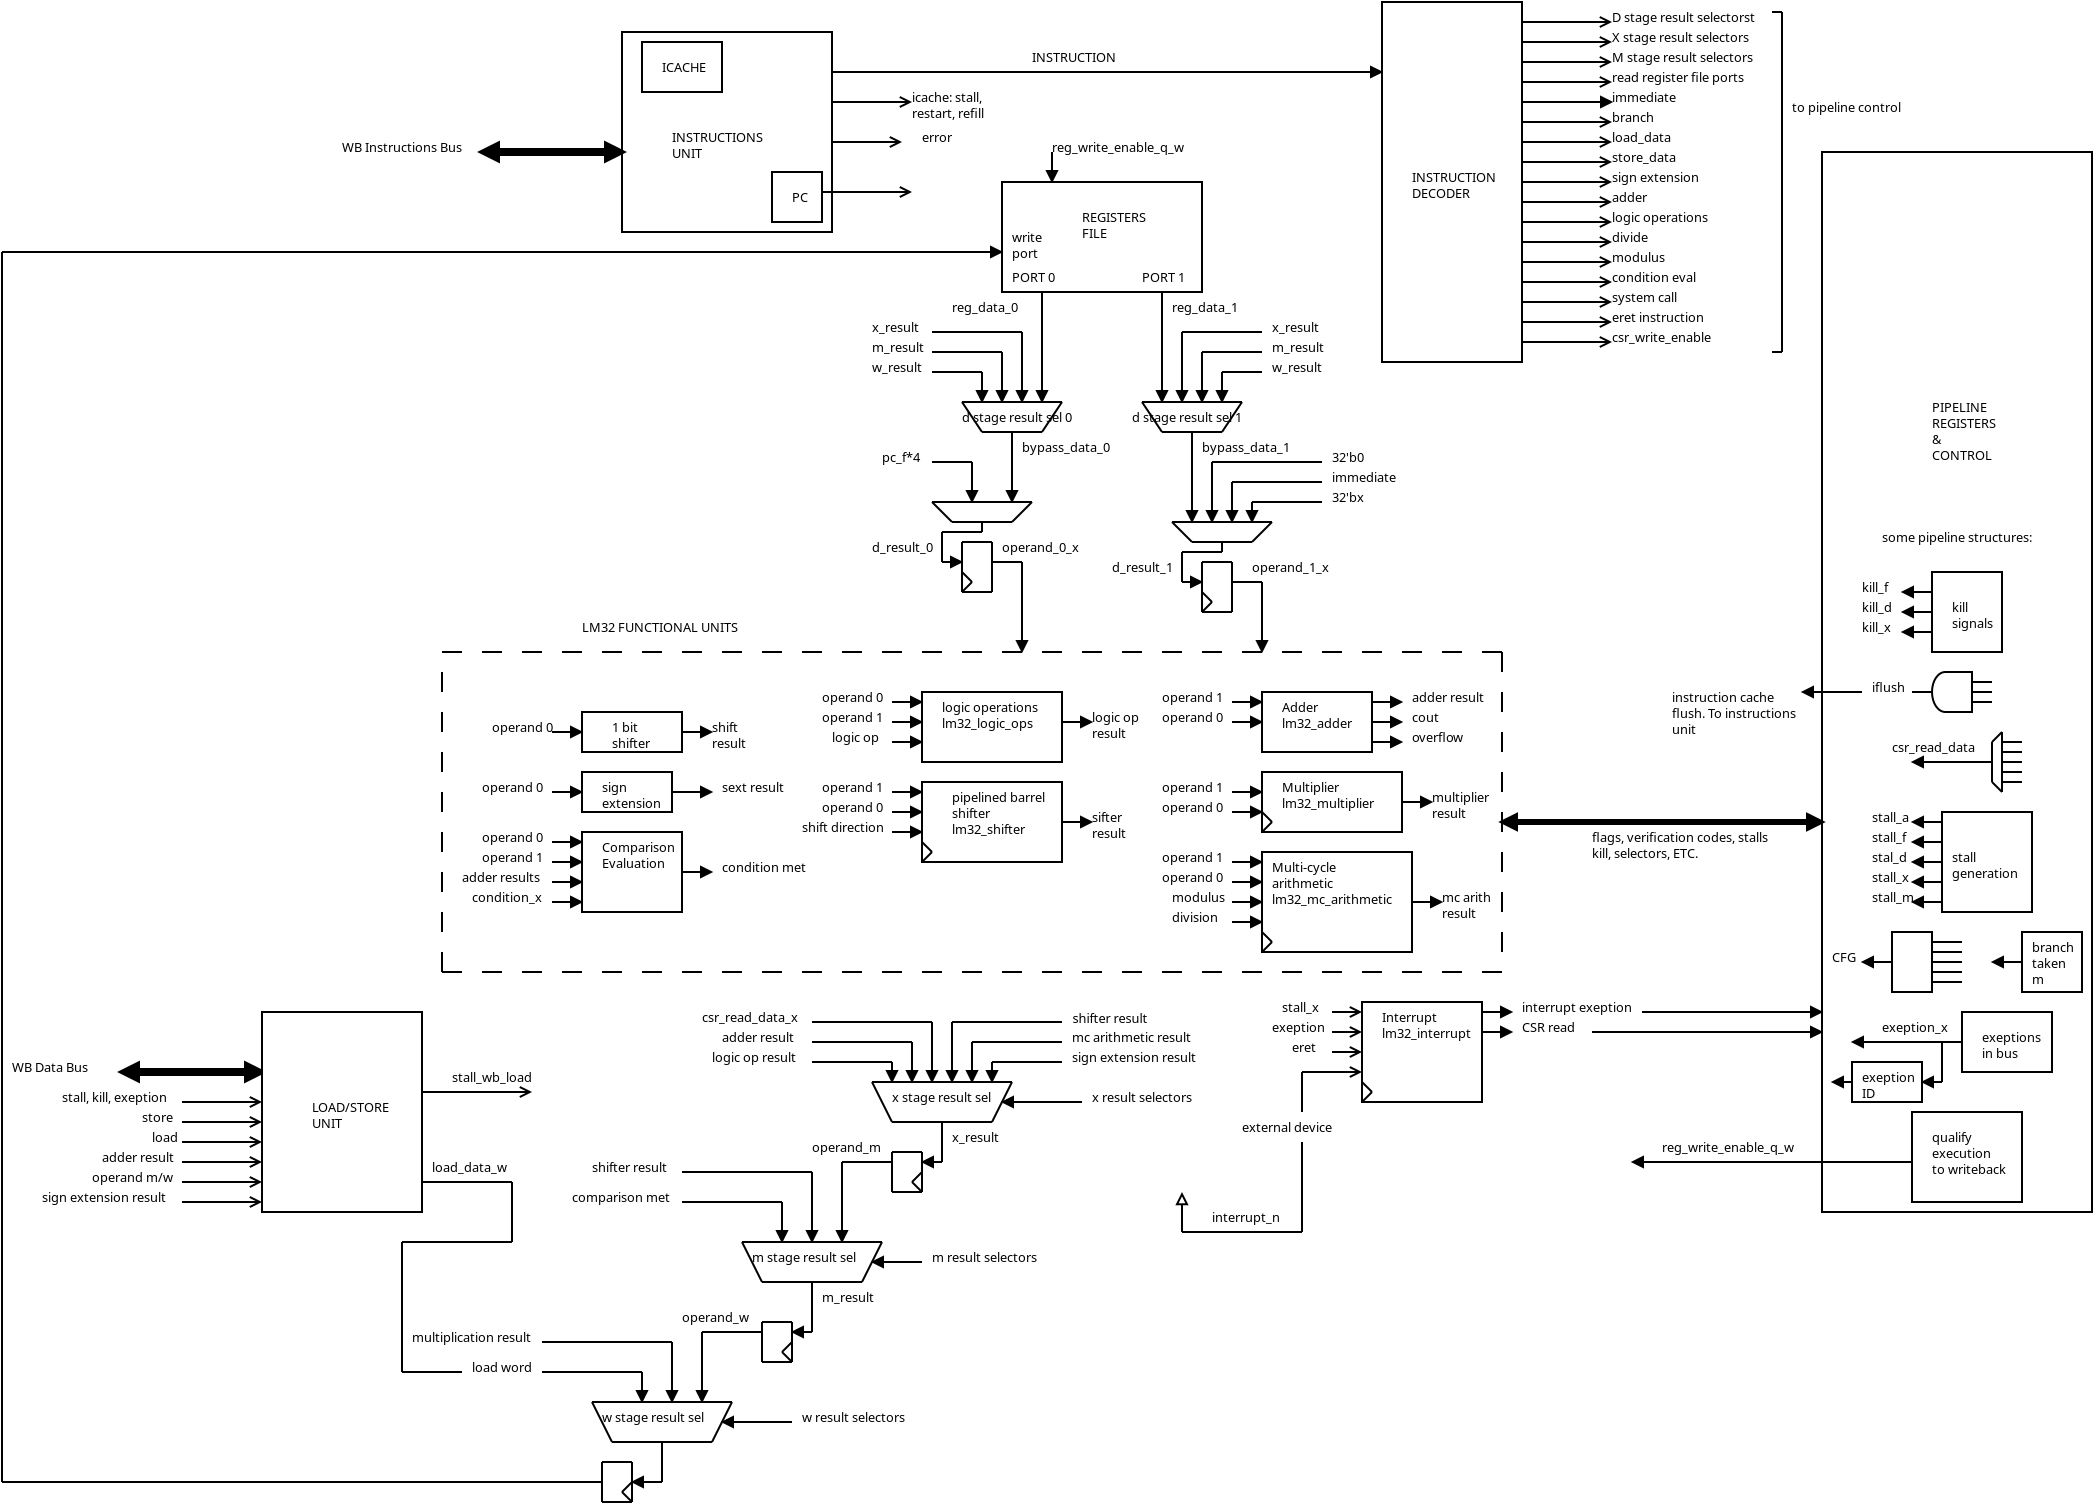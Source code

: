 <?xml version="1.0" encoding="UTF-8"?>
<dia:diagram xmlns:dia="http://www.lysator.liu.se/~alla/dia/">
  <dia:layer name="Background" visible="true" active="true">
    <dia:object type="Standard - Box" version="0" id="O0">
      <dia:attribute name="obj_pos">
        <dia:point val="22,12.5"/>
      </dia:attribute>
      <dia:attribute name="obj_bb">
        <dia:rectangle val="21.95,12.45;32.05,18.05"/>
      </dia:attribute>
      <dia:attribute name="elem_corner">
        <dia:point val="22,12.5"/>
      </dia:attribute>
      <dia:attribute name="elem_width">
        <dia:real val="10"/>
      </dia:attribute>
      <dia:attribute name="elem_height">
        <dia:real val="5.5"/>
      </dia:attribute>
      <dia:attribute name="show_background">
        <dia:boolean val="true"/>
      </dia:attribute>
    </dia:object>
    <dia:object type="Standard - Text" version="1" id="O1">
      <dia:attribute name="obj_pos">
        <dia:point val="26,14.5"/>
      </dia:attribute>
      <dia:attribute name="obj_bb">
        <dia:rectangle val="26,13.905;29.59,15.453"/>
      </dia:attribute>
      <dia:attribute name="text">
        <dia:composite type="text">
          <dia:attribute name="string">
            <dia:string>#REGISTERS
FILE#</dia:string>
          </dia:attribute>
          <dia:attribute name="font">
            <dia:font family="sans" style="0" name="Helvetica"/>
          </dia:attribute>
          <dia:attribute name="height">
            <dia:real val="0.8"/>
          </dia:attribute>
          <dia:attribute name="pos">
            <dia:point val="26,14.5"/>
          </dia:attribute>
          <dia:attribute name="color">
            <dia:color val="#000000"/>
          </dia:attribute>
          <dia:attribute name="alignment">
            <dia:enum val="0"/>
          </dia:attribute>
        </dia:composite>
      </dia:attribute>
      <dia:attribute name="valign">
        <dia:enum val="3"/>
      </dia:attribute>
    </dia:object>
    <dia:object type="Standard - Text" version="1" id="O2">
      <dia:attribute name="obj_pos">
        <dia:point val="22.5,17.5"/>
      </dia:attribute>
      <dia:attribute name="obj_bb">
        <dia:rectangle val="22.5,16.905;24.788,17.652"/>
      </dia:attribute>
      <dia:attribute name="text">
        <dia:composite type="text">
          <dia:attribute name="string">
            <dia:string>#PORT 0#</dia:string>
          </dia:attribute>
          <dia:attribute name="font">
            <dia:font family="sans" style="0" name="Helvetica"/>
          </dia:attribute>
          <dia:attribute name="height">
            <dia:real val="0.8"/>
          </dia:attribute>
          <dia:attribute name="pos">
            <dia:point val="22.5,17.5"/>
          </dia:attribute>
          <dia:attribute name="color">
            <dia:color val="#000000"/>
          </dia:attribute>
          <dia:attribute name="alignment">
            <dia:enum val="0"/>
          </dia:attribute>
        </dia:composite>
      </dia:attribute>
      <dia:attribute name="valign">
        <dia:enum val="3"/>
      </dia:attribute>
    </dia:object>
    <dia:object type="Standard - Text" version="1" id="O3">
      <dia:attribute name="obj_pos">
        <dia:point val="29,17.5"/>
      </dia:attribute>
      <dia:attribute name="obj_bb">
        <dia:rectangle val="29,16.905;31.288,17.652"/>
      </dia:attribute>
      <dia:attribute name="text">
        <dia:composite type="text">
          <dia:attribute name="string">
            <dia:string>#PORT 1#</dia:string>
          </dia:attribute>
          <dia:attribute name="font">
            <dia:font family="sans" style="0" name="Helvetica"/>
          </dia:attribute>
          <dia:attribute name="height">
            <dia:real val="0.8"/>
          </dia:attribute>
          <dia:attribute name="pos">
            <dia:point val="29,17.5"/>
          </dia:attribute>
          <dia:attribute name="color">
            <dia:color val="#000000"/>
          </dia:attribute>
          <dia:attribute name="alignment">
            <dia:enum val="0"/>
          </dia:attribute>
        </dia:composite>
      </dia:attribute>
      <dia:attribute name="valign">
        <dia:enum val="3"/>
      </dia:attribute>
    </dia:object>
    <dia:object type="Standard - Line" version="0" id="O4">
      <dia:attribute name="obj_pos">
        <dia:point val="20,23.5"/>
      </dia:attribute>
      <dia:attribute name="obj_bb">
        <dia:rectangle val="19.95,23.45;25.05,23.55"/>
      </dia:attribute>
      <dia:attribute name="conn_endpoints">
        <dia:point val="20,23.5"/>
        <dia:point val="25,23.5"/>
      </dia:attribute>
      <dia:attribute name="numcp">
        <dia:int val="1"/>
      </dia:attribute>
    </dia:object>
    <dia:object type="Standard - Line" version="0" id="O5">
      <dia:attribute name="obj_pos">
        <dia:point val="21,25"/>
      </dia:attribute>
      <dia:attribute name="obj_bb">
        <dia:rectangle val="20.95,24.95;24.05,25.05"/>
      </dia:attribute>
      <dia:attribute name="conn_endpoints">
        <dia:point val="21,25"/>
        <dia:point val="24,25"/>
      </dia:attribute>
      <dia:attribute name="numcp">
        <dia:int val="1"/>
      </dia:attribute>
    </dia:object>
    <dia:object type="Standard - Line" version="0" id="O6">
      <dia:attribute name="obj_pos">
        <dia:point val="24,25"/>
      </dia:attribute>
      <dia:attribute name="obj_bb">
        <dia:rectangle val="23.931,23.431;25.069,25.069"/>
      </dia:attribute>
      <dia:attribute name="conn_endpoints">
        <dia:point val="24,25"/>
        <dia:point val="25,23.5"/>
      </dia:attribute>
      <dia:attribute name="numcp">
        <dia:int val="1"/>
      </dia:attribute>
    </dia:object>
    <dia:object type="Standard - Line" version="0" id="O7">
      <dia:attribute name="obj_pos">
        <dia:point val="21,25"/>
      </dia:attribute>
      <dia:attribute name="obj_bb">
        <dia:rectangle val="19.931,23.431;21.069,25.069"/>
      </dia:attribute>
      <dia:attribute name="conn_endpoints">
        <dia:point val="21,25"/>
        <dia:point val="20,23.5"/>
      </dia:attribute>
      <dia:attribute name="numcp">
        <dia:int val="1"/>
      </dia:attribute>
    </dia:object>
    <dia:object type="Standard - Line" version="0" id="O8">
      <dia:attribute name="obj_pos">
        <dia:point val="29,23.5"/>
      </dia:attribute>
      <dia:attribute name="obj_bb">
        <dia:rectangle val="28.95,23.45;34.05,23.55"/>
      </dia:attribute>
      <dia:attribute name="conn_endpoints">
        <dia:point val="29,23.5"/>
        <dia:point val="34,23.5"/>
      </dia:attribute>
      <dia:attribute name="numcp">
        <dia:int val="1"/>
      </dia:attribute>
    </dia:object>
    <dia:object type="Standard - Line" version="0" id="O9">
      <dia:attribute name="obj_pos">
        <dia:point val="30,25"/>
      </dia:attribute>
      <dia:attribute name="obj_bb">
        <dia:rectangle val="29.95,24.95;33.05,25.05"/>
      </dia:attribute>
      <dia:attribute name="conn_endpoints">
        <dia:point val="30,25"/>
        <dia:point val="33,25"/>
      </dia:attribute>
      <dia:attribute name="numcp">
        <dia:int val="1"/>
      </dia:attribute>
    </dia:object>
    <dia:object type="Standard - Line" version="0" id="O10">
      <dia:attribute name="obj_pos">
        <dia:point val="33,25"/>
      </dia:attribute>
      <dia:attribute name="obj_bb">
        <dia:rectangle val="32.931,23.431;34.069,25.069"/>
      </dia:attribute>
      <dia:attribute name="conn_endpoints">
        <dia:point val="33,25"/>
        <dia:point val="34,23.5"/>
      </dia:attribute>
      <dia:attribute name="numcp">
        <dia:int val="1"/>
      </dia:attribute>
    </dia:object>
    <dia:object type="Standard - Line" version="0" id="O11">
      <dia:attribute name="obj_pos">
        <dia:point val="30,25"/>
      </dia:attribute>
      <dia:attribute name="obj_bb">
        <dia:rectangle val="28.931,23.431;30.069,25.069"/>
      </dia:attribute>
      <dia:attribute name="conn_endpoints">
        <dia:point val="30,25"/>
        <dia:point val="29,23.5"/>
      </dia:attribute>
      <dia:attribute name="numcp">
        <dia:int val="1"/>
      </dia:attribute>
    </dia:object>
    <dia:object type="Standard - Text" version="1" id="O12">
      <dia:attribute name="obj_pos">
        <dia:point val="30.5,19"/>
      </dia:attribute>
      <dia:attribute name="obj_bb">
        <dia:rectangle val="30.5,18.405;34.04,19.152"/>
      </dia:attribute>
      <dia:attribute name="text">
        <dia:composite type="text">
          <dia:attribute name="string">
            <dia:string>#reg_data_1#</dia:string>
          </dia:attribute>
          <dia:attribute name="font">
            <dia:font family="sans" style="0" name="Helvetica"/>
          </dia:attribute>
          <dia:attribute name="height">
            <dia:real val="0.8"/>
          </dia:attribute>
          <dia:attribute name="pos">
            <dia:point val="30.5,19"/>
          </dia:attribute>
          <dia:attribute name="color">
            <dia:color val="#000000"/>
          </dia:attribute>
          <dia:attribute name="alignment">
            <dia:enum val="0"/>
          </dia:attribute>
        </dia:composite>
      </dia:attribute>
      <dia:attribute name="valign">
        <dia:enum val="3"/>
      </dia:attribute>
    </dia:object>
    <dia:object type="Standard - Text" version="1" id="O13">
      <dia:attribute name="obj_pos">
        <dia:point val="19.5,19"/>
      </dia:attribute>
      <dia:attribute name="obj_bb">
        <dia:rectangle val="19.5,18.405;23.04,19.152"/>
      </dia:attribute>
      <dia:attribute name="text">
        <dia:composite type="text">
          <dia:attribute name="string">
            <dia:string>#reg_data_0#</dia:string>
          </dia:attribute>
          <dia:attribute name="font">
            <dia:font family="sans" style="0" name="Helvetica"/>
          </dia:attribute>
          <dia:attribute name="height">
            <dia:real val="0.8"/>
          </dia:attribute>
          <dia:attribute name="pos">
            <dia:point val="19.5,19"/>
          </dia:attribute>
          <dia:attribute name="color">
            <dia:color val="#000000"/>
          </dia:attribute>
          <dia:attribute name="alignment">
            <dia:enum val="0"/>
          </dia:attribute>
        </dia:composite>
      </dia:attribute>
      <dia:attribute name="valign">
        <dia:enum val="3"/>
      </dia:attribute>
    </dia:object>
    <dia:object type="Standard - Line" version="0" id="O14">
      <dia:attribute name="obj_pos">
        <dia:point val="24,18"/>
      </dia:attribute>
      <dia:attribute name="obj_bb">
        <dia:rectangle val="23.669,17.95;24.331,23.612"/>
      </dia:attribute>
      <dia:attribute name="conn_endpoints">
        <dia:point val="24,18"/>
        <dia:point val="24,23.5"/>
      </dia:attribute>
      <dia:attribute name="numcp">
        <dia:int val="1"/>
      </dia:attribute>
      <dia:attribute name="end_arrow">
        <dia:enum val="3"/>
      </dia:attribute>
      <dia:attribute name="end_arrow_length">
        <dia:real val="0.5"/>
      </dia:attribute>
      <dia:attribute name="end_arrow_width">
        <dia:real val="0.5"/>
      </dia:attribute>
    </dia:object>
    <dia:object type="Standard - Line" version="0" id="O15">
      <dia:attribute name="obj_pos">
        <dia:point val="30,18"/>
      </dia:attribute>
      <dia:attribute name="obj_bb">
        <dia:rectangle val="29.669,17.95;30.331,23.612"/>
      </dia:attribute>
      <dia:attribute name="conn_endpoints">
        <dia:point val="30,18"/>
        <dia:point val="30,23.5"/>
      </dia:attribute>
      <dia:attribute name="numcp">
        <dia:int val="1"/>
      </dia:attribute>
      <dia:attribute name="end_arrow">
        <dia:enum val="3"/>
      </dia:attribute>
      <dia:attribute name="end_arrow_length">
        <dia:real val="0.5"/>
      </dia:attribute>
      <dia:attribute name="end_arrow_width">
        <dia:real val="0.5"/>
      </dia:attribute>
    </dia:object>
    <dia:object type="Standard - Line" version="0" id="O16">
      <dia:attribute name="obj_pos">
        <dia:point val="31,20"/>
      </dia:attribute>
      <dia:attribute name="obj_bb">
        <dia:rectangle val="30.669,19.95;31.331,23.612"/>
      </dia:attribute>
      <dia:attribute name="conn_endpoints">
        <dia:point val="31,20"/>
        <dia:point val="31,23.5"/>
      </dia:attribute>
      <dia:attribute name="numcp">
        <dia:int val="1"/>
      </dia:attribute>
      <dia:attribute name="end_arrow">
        <dia:enum val="3"/>
      </dia:attribute>
      <dia:attribute name="end_arrow_length">
        <dia:real val="0.5"/>
      </dia:attribute>
      <dia:attribute name="end_arrow_width">
        <dia:real val="0.5"/>
      </dia:attribute>
    </dia:object>
    <dia:object type="Standard - Line" version="0" id="O17">
      <dia:attribute name="obj_pos">
        <dia:point val="32,21"/>
      </dia:attribute>
      <dia:attribute name="obj_bb">
        <dia:rectangle val="31.669,20.95;32.331,23.612"/>
      </dia:attribute>
      <dia:attribute name="conn_endpoints">
        <dia:point val="32,21"/>
        <dia:point val="32,23.5"/>
      </dia:attribute>
      <dia:attribute name="numcp">
        <dia:int val="1"/>
      </dia:attribute>
      <dia:attribute name="end_arrow">
        <dia:enum val="3"/>
      </dia:attribute>
      <dia:attribute name="end_arrow_length">
        <dia:real val="0.5"/>
      </dia:attribute>
      <dia:attribute name="end_arrow_width">
        <dia:real val="0.5"/>
      </dia:attribute>
    </dia:object>
    <dia:object type="Standard - Text" version="1" id="O18">
      <dia:attribute name="obj_pos">
        <dia:point val="35.5,20"/>
      </dia:attribute>
      <dia:attribute name="obj_bb">
        <dia:rectangle val="35.5,19.405;38.008,20.152"/>
      </dia:attribute>
      <dia:attribute name="text">
        <dia:composite type="text">
          <dia:attribute name="string">
            <dia:string>#x_result#</dia:string>
          </dia:attribute>
          <dia:attribute name="font">
            <dia:font family="sans" style="0" name="Helvetica"/>
          </dia:attribute>
          <dia:attribute name="height">
            <dia:real val="0.8"/>
          </dia:attribute>
          <dia:attribute name="pos">
            <dia:point val="35.5,20"/>
          </dia:attribute>
          <dia:attribute name="color">
            <dia:color val="#000000"/>
          </dia:attribute>
          <dia:attribute name="alignment">
            <dia:enum val="0"/>
          </dia:attribute>
        </dia:composite>
      </dia:attribute>
      <dia:attribute name="valign">
        <dia:enum val="3"/>
      </dia:attribute>
    </dia:object>
    <dia:object type="Standard - Text" version="1" id="O19">
      <dia:attribute name="obj_pos">
        <dia:point val="35.5,21"/>
      </dia:attribute>
      <dia:attribute name="obj_bb">
        <dia:rectangle val="35.5,20.405;38.25,21.152"/>
      </dia:attribute>
      <dia:attribute name="text">
        <dia:composite type="text">
          <dia:attribute name="string">
            <dia:string>#m_result#</dia:string>
          </dia:attribute>
          <dia:attribute name="font">
            <dia:font family="sans" style="0" name="Helvetica"/>
          </dia:attribute>
          <dia:attribute name="height">
            <dia:real val="0.8"/>
          </dia:attribute>
          <dia:attribute name="pos">
            <dia:point val="35.5,21"/>
          </dia:attribute>
          <dia:attribute name="color">
            <dia:color val="#000000"/>
          </dia:attribute>
          <dia:attribute name="alignment">
            <dia:enum val="0"/>
          </dia:attribute>
        </dia:composite>
      </dia:attribute>
      <dia:attribute name="valign">
        <dia:enum val="3"/>
      </dia:attribute>
    </dia:object>
    <dia:object type="Standard - Text" version="1" id="O20">
      <dia:attribute name="obj_pos">
        <dia:point val="35.5,22"/>
      </dia:attribute>
      <dia:attribute name="obj_bb">
        <dia:rectangle val="35.5,21.405;38.15,22.152"/>
      </dia:attribute>
      <dia:attribute name="text">
        <dia:composite type="text">
          <dia:attribute name="string">
            <dia:string>#w_result#</dia:string>
          </dia:attribute>
          <dia:attribute name="font">
            <dia:font family="sans" style="0" name="Helvetica"/>
          </dia:attribute>
          <dia:attribute name="height">
            <dia:real val="0.8"/>
          </dia:attribute>
          <dia:attribute name="pos">
            <dia:point val="35.5,22"/>
          </dia:attribute>
          <dia:attribute name="color">
            <dia:color val="#000000"/>
          </dia:attribute>
          <dia:attribute name="alignment">
            <dia:enum val="0"/>
          </dia:attribute>
        </dia:composite>
      </dia:attribute>
      <dia:attribute name="valign">
        <dia:enum val="3"/>
      </dia:attribute>
    </dia:object>
    <dia:object type="Standard - Line" version="0" id="O21">
      <dia:attribute name="obj_pos">
        <dia:point val="31,20"/>
      </dia:attribute>
      <dia:attribute name="obj_bb">
        <dia:rectangle val="30.95,19.95;35.05,20.05"/>
      </dia:attribute>
      <dia:attribute name="conn_endpoints">
        <dia:point val="31,20"/>
        <dia:point val="35,20"/>
      </dia:attribute>
      <dia:attribute name="numcp">
        <dia:int val="1"/>
      </dia:attribute>
    </dia:object>
    <dia:object type="Standard - Line" version="0" id="O22">
      <dia:attribute name="obj_pos">
        <dia:point val="32,21"/>
      </dia:attribute>
      <dia:attribute name="obj_bb">
        <dia:rectangle val="31.95,20.95;35.05,21.05"/>
      </dia:attribute>
      <dia:attribute name="conn_endpoints">
        <dia:point val="32,21"/>
        <dia:point val="35,21"/>
      </dia:attribute>
      <dia:attribute name="numcp">
        <dia:int val="1"/>
      </dia:attribute>
    </dia:object>
    <dia:object type="Standard - Line" version="0" id="O23">
      <dia:attribute name="obj_pos">
        <dia:point val="35,22"/>
      </dia:attribute>
      <dia:attribute name="obj_bb">
        <dia:rectangle val="32.95,21.95;35.05,22.05"/>
      </dia:attribute>
      <dia:attribute name="conn_endpoints">
        <dia:point val="35,22"/>
        <dia:point val="33,22"/>
      </dia:attribute>
      <dia:attribute name="numcp">
        <dia:int val="1"/>
      </dia:attribute>
    </dia:object>
    <dia:object type="Standard - Line" version="0" id="O24">
      <dia:attribute name="obj_pos">
        <dia:point val="18.5,20"/>
      </dia:attribute>
      <dia:attribute name="obj_bb">
        <dia:rectangle val="18.45,19.95;23.05,20.05"/>
      </dia:attribute>
      <dia:attribute name="conn_endpoints">
        <dia:point val="18.5,20"/>
        <dia:point val="23,20"/>
      </dia:attribute>
      <dia:attribute name="numcp">
        <dia:int val="1"/>
      </dia:attribute>
    </dia:object>
    <dia:object type="Standard - Line" version="0" id="O25">
      <dia:attribute name="obj_pos">
        <dia:point val="18.5,21"/>
      </dia:attribute>
      <dia:attribute name="obj_bb">
        <dia:rectangle val="18.45,20.95;22.05,21.05"/>
      </dia:attribute>
      <dia:attribute name="conn_endpoints">
        <dia:point val="18.5,21"/>
        <dia:point val="22,21"/>
      </dia:attribute>
      <dia:attribute name="numcp">
        <dia:int val="1"/>
      </dia:attribute>
    </dia:object>
    <dia:object type="Standard - Line" version="0" id="O26">
      <dia:attribute name="obj_pos">
        <dia:point val="18.5,22"/>
      </dia:attribute>
      <dia:attribute name="obj_bb">
        <dia:rectangle val="18.45,21.95;21.05,22.05"/>
      </dia:attribute>
      <dia:attribute name="conn_endpoints">
        <dia:point val="18.5,22"/>
        <dia:point val="21,22"/>
      </dia:attribute>
      <dia:attribute name="numcp">
        <dia:int val="1"/>
      </dia:attribute>
    </dia:object>
    <dia:object type="Standard - Line" version="0" id="O27">
      <dia:attribute name="obj_pos">
        <dia:point val="23,20"/>
      </dia:attribute>
      <dia:attribute name="obj_bb">
        <dia:rectangle val="22.669,19.95;23.331,23.612"/>
      </dia:attribute>
      <dia:attribute name="conn_endpoints">
        <dia:point val="23,20"/>
        <dia:point val="23,23.5"/>
      </dia:attribute>
      <dia:attribute name="numcp">
        <dia:int val="1"/>
      </dia:attribute>
      <dia:attribute name="end_arrow">
        <dia:enum val="3"/>
      </dia:attribute>
      <dia:attribute name="end_arrow_length">
        <dia:real val="0.5"/>
      </dia:attribute>
      <dia:attribute name="end_arrow_width">
        <dia:real val="0.5"/>
      </dia:attribute>
    </dia:object>
    <dia:object type="Standard - Line" version="0" id="O28">
      <dia:attribute name="obj_pos">
        <dia:point val="22,21"/>
      </dia:attribute>
      <dia:attribute name="obj_bb">
        <dia:rectangle val="21.669,20.95;22.331,23.612"/>
      </dia:attribute>
      <dia:attribute name="conn_endpoints">
        <dia:point val="22,21"/>
        <dia:point val="22,23.5"/>
      </dia:attribute>
      <dia:attribute name="numcp">
        <dia:int val="1"/>
      </dia:attribute>
      <dia:attribute name="end_arrow">
        <dia:enum val="3"/>
      </dia:attribute>
      <dia:attribute name="end_arrow_length">
        <dia:real val="0.5"/>
      </dia:attribute>
      <dia:attribute name="end_arrow_width">
        <dia:real val="0.5"/>
      </dia:attribute>
    </dia:object>
    <dia:object type="Standard - Line" version="0" id="O29">
      <dia:attribute name="obj_pos">
        <dia:point val="21,22"/>
      </dia:attribute>
      <dia:attribute name="obj_bb">
        <dia:rectangle val="20.669,21.95;21.331,23.612"/>
      </dia:attribute>
      <dia:attribute name="conn_endpoints">
        <dia:point val="21,22"/>
        <dia:point val="21,23.5"/>
      </dia:attribute>
      <dia:attribute name="numcp">
        <dia:int val="1"/>
      </dia:attribute>
      <dia:attribute name="end_arrow">
        <dia:enum val="3"/>
      </dia:attribute>
      <dia:attribute name="end_arrow_length">
        <dia:real val="0.5"/>
      </dia:attribute>
      <dia:attribute name="end_arrow_width">
        <dia:real val="0.5"/>
      </dia:attribute>
    </dia:object>
    <dia:object type="Standard - Line" version="0" id="O30">
      <dia:attribute name="obj_pos">
        <dia:point val="33,22"/>
      </dia:attribute>
      <dia:attribute name="obj_bb">
        <dia:rectangle val="32.669,21.95;33.331,23.612"/>
      </dia:attribute>
      <dia:attribute name="conn_endpoints">
        <dia:point val="33,22"/>
        <dia:point val="33,23.5"/>
      </dia:attribute>
      <dia:attribute name="numcp">
        <dia:int val="1"/>
      </dia:attribute>
      <dia:attribute name="end_arrow">
        <dia:enum val="3"/>
      </dia:attribute>
      <dia:attribute name="end_arrow_length">
        <dia:real val="0.5"/>
      </dia:attribute>
      <dia:attribute name="end_arrow_width">
        <dia:real val="0.5"/>
      </dia:attribute>
    </dia:object>
    <dia:object type="Standard - Text" version="1" id="O31">
      <dia:attribute name="obj_pos">
        <dia:point val="15.5,20"/>
      </dia:attribute>
      <dia:attribute name="obj_bb">
        <dia:rectangle val="15.5,19.405;18.008,20.152"/>
      </dia:attribute>
      <dia:attribute name="text">
        <dia:composite type="text">
          <dia:attribute name="string">
            <dia:string>#x_result#</dia:string>
          </dia:attribute>
          <dia:attribute name="font">
            <dia:font family="sans" style="0" name="Helvetica"/>
          </dia:attribute>
          <dia:attribute name="height">
            <dia:real val="0.8"/>
          </dia:attribute>
          <dia:attribute name="pos">
            <dia:point val="15.5,20"/>
          </dia:attribute>
          <dia:attribute name="color">
            <dia:color val="#000000"/>
          </dia:attribute>
          <dia:attribute name="alignment">
            <dia:enum val="0"/>
          </dia:attribute>
        </dia:composite>
      </dia:attribute>
      <dia:attribute name="valign">
        <dia:enum val="3"/>
      </dia:attribute>
    </dia:object>
    <dia:object type="Standard - Text" version="1" id="O32">
      <dia:attribute name="obj_pos">
        <dia:point val="15.5,21"/>
      </dia:attribute>
      <dia:attribute name="obj_bb">
        <dia:rectangle val="15.5,20.405;18.25,21.152"/>
      </dia:attribute>
      <dia:attribute name="text">
        <dia:composite type="text">
          <dia:attribute name="string">
            <dia:string>#m_result#</dia:string>
          </dia:attribute>
          <dia:attribute name="font">
            <dia:font family="sans" style="0" name="Helvetica"/>
          </dia:attribute>
          <dia:attribute name="height">
            <dia:real val="0.8"/>
          </dia:attribute>
          <dia:attribute name="pos">
            <dia:point val="15.5,21"/>
          </dia:attribute>
          <dia:attribute name="color">
            <dia:color val="#000000"/>
          </dia:attribute>
          <dia:attribute name="alignment">
            <dia:enum val="0"/>
          </dia:attribute>
        </dia:composite>
      </dia:attribute>
      <dia:attribute name="valign">
        <dia:enum val="3"/>
      </dia:attribute>
    </dia:object>
    <dia:object type="Standard - Text" version="1" id="O33">
      <dia:attribute name="obj_pos">
        <dia:point val="15.5,22"/>
      </dia:attribute>
      <dia:attribute name="obj_bb">
        <dia:rectangle val="15.5,21.405;18.15,22.152"/>
      </dia:attribute>
      <dia:attribute name="text">
        <dia:composite type="text">
          <dia:attribute name="string">
            <dia:string>#w_result#</dia:string>
          </dia:attribute>
          <dia:attribute name="font">
            <dia:font family="sans" style="0" name="Helvetica"/>
          </dia:attribute>
          <dia:attribute name="height">
            <dia:real val="0.8"/>
          </dia:attribute>
          <dia:attribute name="pos">
            <dia:point val="15.5,22"/>
          </dia:attribute>
          <dia:attribute name="color">
            <dia:color val="#000000"/>
          </dia:attribute>
          <dia:attribute name="alignment">
            <dia:enum val="0"/>
          </dia:attribute>
        </dia:composite>
      </dia:attribute>
      <dia:attribute name="valign">
        <dia:enum val="3"/>
      </dia:attribute>
    </dia:object>
    <dia:object type="Standard - Text" version="1" id="O34">
      <dia:attribute name="obj_pos">
        <dia:point val="23,26"/>
      </dia:attribute>
      <dia:attribute name="obj_bb">
        <dia:rectangle val="23,25.405;27.742,26.152"/>
      </dia:attribute>
      <dia:attribute name="text">
        <dia:composite type="text">
          <dia:attribute name="string">
            <dia:string>#bypass_data_0#</dia:string>
          </dia:attribute>
          <dia:attribute name="font">
            <dia:font family="sans" style="0" name="Helvetica"/>
          </dia:attribute>
          <dia:attribute name="height">
            <dia:real val="0.8"/>
          </dia:attribute>
          <dia:attribute name="pos">
            <dia:point val="23,26"/>
          </dia:attribute>
          <dia:attribute name="color">
            <dia:color val="#000000"/>
          </dia:attribute>
          <dia:attribute name="alignment">
            <dia:enum val="0"/>
          </dia:attribute>
        </dia:composite>
      </dia:attribute>
      <dia:attribute name="valign">
        <dia:enum val="3"/>
      </dia:attribute>
    </dia:object>
    <dia:object type="Standard - Text" version="1" id="O35">
      <dia:attribute name="obj_pos">
        <dia:point val="32,26"/>
      </dia:attribute>
      <dia:attribute name="obj_bb">
        <dia:rectangle val="32,25.405;36.742,26.152"/>
      </dia:attribute>
      <dia:attribute name="text">
        <dia:composite type="text">
          <dia:attribute name="string">
            <dia:string>#bypass_data_1#</dia:string>
          </dia:attribute>
          <dia:attribute name="font">
            <dia:font family="sans" style="0" name="Helvetica"/>
          </dia:attribute>
          <dia:attribute name="height">
            <dia:real val="0.8"/>
          </dia:attribute>
          <dia:attribute name="pos">
            <dia:point val="32,26"/>
          </dia:attribute>
          <dia:attribute name="color">
            <dia:color val="#000000"/>
          </dia:attribute>
          <dia:attribute name="alignment">
            <dia:enum val="0"/>
          </dia:attribute>
        </dia:composite>
      </dia:attribute>
      <dia:attribute name="valign">
        <dia:enum val="3"/>
      </dia:attribute>
    </dia:object>
    <dia:object type="Standard - Line" version="0" id="O36">
      <dia:attribute name="obj_pos">
        <dia:point val="22.5,25"/>
      </dia:attribute>
      <dia:attribute name="obj_bb">
        <dia:rectangle val="22.169,24.95;22.831,28.612"/>
      </dia:attribute>
      <dia:attribute name="conn_endpoints">
        <dia:point val="22.5,25"/>
        <dia:point val="22.5,28.5"/>
      </dia:attribute>
      <dia:attribute name="numcp">
        <dia:int val="1"/>
      </dia:attribute>
      <dia:attribute name="end_arrow">
        <dia:enum val="3"/>
      </dia:attribute>
      <dia:attribute name="end_arrow_length">
        <dia:real val="0.5"/>
      </dia:attribute>
      <dia:attribute name="end_arrow_width">
        <dia:real val="0.5"/>
      </dia:attribute>
      <dia:connections>
        <dia:connection handle="0" to="O5" connection="0"/>
      </dia:connections>
    </dia:object>
    <dia:object type="Standard - Line" version="0" id="O37">
      <dia:attribute name="obj_pos">
        <dia:point val="31.5,25"/>
      </dia:attribute>
      <dia:attribute name="obj_bb">
        <dia:rectangle val="31.169,24.95;31.831,29.612"/>
      </dia:attribute>
      <dia:attribute name="conn_endpoints">
        <dia:point val="31.5,25"/>
        <dia:point val="31.5,29.5"/>
      </dia:attribute>
      <dia:attribute name="numcp">
        <dia:int val="1"/>
      </dia:attribute>
      <dia:attribute name="end_arrow">
        <dia:enum val="3"/>
      </dia:attribute>
      <dia:attribute name="end_arrow_length">
        <dia:real val="0.5"/>
      </dia:attribute>
      <dia:attribute name="end_arrow_width">
        <dia:real val="0.5"/>
      </dia:attribute>
      <dia:connections>
        <dia:connection handle="0" to="O9" connection="0"/>
      </dia:connections>
    </dia:object>
    <dia:object type="Standard - Line" version="0" id="O38">
      <dia:attribute name="obj_pos">
        <dia:point val="18.5,28.5"/>
      </dia:attribute>
      <dia:attribute name="obj_bb">
        <dia:rectangle val="18.45,28.45;23.55,28.55"/>
      </dia:attribute>
      <dia:attribute name="conn_endpoints">
        <dia:point val="18.5,28.5"/>
        <dia:point val="23.5,28.5"/>
      </dia:attribute>
      <dia:attribute name="numcp">
        <dia:int val="1"/>
      </dia:attribute>
    </dia:object>
    <dia:object type="Standard - Line" version="0" id="O39">
      <dia:attribute name="obj_pos">
        <dia:point val="19.5,29.5"/>
      </dia:attribute>
      <dia:attribute name="obj_bb">
        <dia:rectangle val="19.45,29.45;22.55,29.55"/>
      </dia:attribute>
      <dia:attribute name="conn_endpoints">
        <dia:point val="19.5,29.5"/>
        <dia:point val="22.5,29.5"/>
      </dia:attribute>
      <dia:attribute name="numcp">
        <dia:int val="1"/>
      </dia:attribute>
    </dia:object>
    <dia:object type="Standard - Line" version="0" id="O40">
      <dia:attribute name="obj_pos">
        <dia:point val="22.5,29.5"/>
      </dia:attribute>
      <dia:attribute name="obj_bb">
        <dia:rectangle val="22.429,28.429;23.571,29.571"/>
      </dia:attribute>
      <dia:attribute name="conn_endpoints">
        <dia:point val="22.5,29.5"/>
        <dia:point val="23.5,28.5"/>
      </dia:attribute>
      <dia:attribute name="numcp">
        <dia:int val="1"/>
      </dia:attribute>
    </dia:object>
    <dia:object type="Standard - Line" version="0" id="O41">
      <dia:attribute name="obj_pos">
        <dia:point val="18.5,28.5"/>
      </dia:attribute>
      <dia:attribute name="obj_bb">
        <dia:rectangle val="18.429,28.429;19.571,29.571"/>
      </dia:attribute>
      <dia:attribute name="conn_endpoints">
        <dia:point val="18.5,28.5"/>
        <dia:point val="19.5,29.5"/>
      </dia:attribute>
      <dia:attribute name="numcp">
        <dia:int val="1"/>
      </dia:attribute>
    </dia:object>
    <dia:object type="Standard - Line" version="0" id="O42">
      <dia:attribute name="obj_pos">
        <dia:point val="30.5,29.5"/>
      </dia:attribute>
      <dia:attribute name="obj_bb">
        <dia:rectangle val="30.45,29.45;35.55,29.55"/>
      </dia:attribute>
      <dia:attribute name="conn_endpoints">
        <dia:point val="30.5,29.5"/>
        <dia:point val="35.5,29.5"/>
      </dia:attribute>
      <dia:attribute name="numcp">
        <dia:int val="1"/>
      </dia:attribute>
    </dia:object>
    <dia:object type="Standard - Line" version="0" id="O43">
      <dia:attribute name="obj_pos">
        <dia:point val="31.5,30.5"/>
      </dia:attribute>
      <dia:attribute name="obj_bb">
        <dia:rectangle val="31.45,30.45;34.55,30.55"/>
      </dia:attribute>
      <dia:attribute name="conn_endpoints">
        <dia:point val="31.5,30.5"/>
        <dia:point val="34.5,30.5"/>
      </dia:attribute>
      <dia:attribute name="numcp">
        <dia:int val="1"/>
      </dia:attribute>
    </dia:object>
    <dia:object type="Standard - Line" version="0" id="O44">
      <dia:attribute name="obj_pos">
        <dia:point val="34.5,30.5"/>
      </dia:attribute>
      <dia:attribute name="obj_bb">
        <dia:rectangle val="34.429,29.429;35.571,30.571"/>
      </dia:attribute>
      <dia:attribute name="conn_endpoints">
        <dia:point val="34.5,30.5"/>
        <dia:point val="35.5,29.5"/>
      </dia:attribute>
      <dia:attribute name="numcp">
        <dia:int val="1"/>
      </dia:attribute>
    </dia:object>
    <dia:object type="Standard - Line" version="0" id="O45">
      <dia:attribute name="obj_pos">
        <dia:point val="30.5,29.5"/>
      </dia:attribute>
      <dia:attribute name="obj_bb">
        <dia:rectangle val="30.429,29.429;31.571,30.571"/>
      </dia:attribute>
      <dia:attribute name="conn_endpoints">
        <dia:point val="30.5,29.5"/>
        <dia:point val="31.5,30.5"/>
      </dia:attribute>
      <dia:attribute name="numcp">
        <dia:int val="1"/>
      </dia:attribute>
    </dia:object>
    <dia:object type="Standard - Line" version="0" id="O46">
      <dia:attribute name="obj_pos">
        <dia:point val="18.5,26.5"/>
      </dia:attribute>
      <dia:attribute name="obj_bb">
        <dia:rectangle val="18.45,26.45;20.55,26.55"/>
      </dia:attribute>
      <dia:attribute name="conn_endpoints">
        <dia:point val="18.5,26.5"/>
        <dia:point val="20.5,26.5"/>
      </dia:attribute>
      <dia:attribute name="numcp">
        <dia:int val="1"/>
      </dia:attribute>
    </dia:object>
    <dia:object type="Standard - Line" version="0" id="O47">
      <dia:attribute name="obj_pos">
        <dia:point val="32.5,26.5"/>
      </dia:attribute>
      <dia:attribute name="obj_bb">
        <dia:rectangle val="32.45,26.45;38.05,26.55"/>
      </dia:attribute>
      <dia:attribute name="conn_endpoints">
        <dia:point val="32.5,26.5"/>
        <dia:point val="38,26.5"/>
      </dia:attribute>
      <dia:attribute name="numcp">
        <dia:int val="1"/>
      </dia:attribute>
    </dia:object>
    <dia:object type="Standard - Line" version="0" id="O48">
      <dia:attribute name="obj_pos">
        <dia:point val="33.5,27.5"/>
      </dia:attribute>
      <dia:attribute name="obj_bb">
        <dia:rectangle val="33.45,27.45;38.05,27.55"/>
      </dia:attribute>
      <dia:attribute name="conn_endpoints">
        <dia:point val="33.5,27.5"/>
        <dia:point val="38,27.5"/>
      </dia:attribute>
      <dia:attribute name="numcp">
        <dia:int val="1"/>
      </dia:attribute>
    </dia:object>
    <dia:object type="Standard - Line" version="0" id="O49">
      <dia:attribute name="obj_pos">
        <dia:point val="34.5,28.5"/>
      </dia:attribute>
      <dia:attribute name="obj_bb">
        <dia:rectangle val="34.45,28.45;38.05,28.55"/>
      </dia:attribute>
      <dia:attribute name="conn_endpoints">
        <dia:point val="34.5,28.5"/>
        <dia:point val="38,28.5"/>
      </dia:attribute>
      <dia:attribute name="numcp">
        <dia:int val="1"/>
      </dia:attribute>
    </dia:object>
    <dia:object type="Standard - Line" version="0" id="O50">
      <dia:attribute name="obj_pos">
        <dia:point val="20.5,26.5"/>
      </dia:attribute>
      <dia:attribute name="obj_bb">
        <dia:rectangle val="20.169,26.45;20.831,28.612"/>
      </dia:attribute>
      <dia:attribute name="conn_endpoints">
        <dia:point val="20.5,26.5"/>
        <dia:point val="20.5,28.5"/>
      </dia:attribute>
      <dia:attribute name="numcp">
        <dia:int val="1"/>
      </dia:attribute>
      <dia:attribute name="end_arrow">
        <dia:enum val="3"/>
      </dia:attribute>
      <dia:attribute name="end_arrow_length">
        <dia:real val="0.5"/>
      </dia:attribute>
      <dia:attribute name="end_arrow_width">
        <dia:real val="0.5"/>
      </dia:attribute>
    </dia:object>
    <dia:object type="Standard - Text" version="1" id="O51">
      <dia:attribute name="obj_pos">
        <dia:point val="16,26.5"/>
      </dia:attribute>
      <dia:attribute name="obj_bb">
        <dia:rectangle val="16,25.905;18.032,26.652"/>
      </dia:attribute>
      <dia:attribute name="text">
        <dia:composite type="text">
          <dia:attribute name="string">
            <dia:string>#pc_f*4#</dia:string>
          </dia:attribute>
          <dia:attribute name="font">
            <dia:font family="sans" style="0" name="Helvetica"/>
          </dia:attribute>
          <dia:attribute name="height">
            <dia:real val="0.8"/>
          </dia:attribute>
          <dia:attribute name="pos">
            <dia:point val="16,26.5"/>
          </dia:attribute>
          <dia:attribute name="color">
            <dia:color val="#000000"/>
          </dia:attribute>
          <dia:attribute name="alignment">
            <dia:enum val="0"/>
          </dia:attribute>
        </dia:composite>
      </dia:attribute>
      <dia:attribute name="valign">
        <dia:enum val="3"/>
      </dia:attribute>
    </dia:object>
    <dia:object type="Standard - Line" version="0" id="O52">
      <dia:attribute name="obj_pos">
        <dia:point val="19,31.5"/>
      </dia:attribute>
      <dia:attribute name="obj_bb">
        <dia:rectangle val="18.95,31.169;20.112,31.831"/>
      </dia:attribute>
      <dia:attribute name="conn_endpoints">
        <dia:point val="19,31.5"/>
        <dia:point val="20,31.5"/>
      </dia:attribute>
      <dia:attribute name="numcp">
        <dia:int val="1"/>
      </dia:attribute>
      <dia:attribute name="end_arrow">
        <dia:enum val="3"/>
      </dia:attribute>
      <dia:attribute name="end_arrow_length">
        <dia:real val="0.5"/>
      </dia:attribute>
      <dia:attribute name="end_arrow_width">
        <dia:real val="0.5"/>
      </dia:attribute>
    </dia:object>
    <dia:object type="Standard - Line" version="0" id="O53">
      <dia:attribute name="obj_pos">
        <dia:point val="21,29.5"/>
      </dia:attribute>
      <dia:attribute name="obj_bb">
        <dia:rectangle val="20.95,29.45;21.05,30.05"/>
      </dia:attribute>
      <dia:attribute name="conn_endpoints">
        <dia:point val="21,29.5"/>
        <dia:point val="21,30"/>
      </dia:attribute>
      <dia:attribute name="numcp">
        <dia:int val="1"/>
      </dia:attribute>
      <dia:connections>
        <dia:connection handle="0" to="O39" connection="0"/>
      </dia:connections>
    </dia:object>
    <dia:object type="Standard - Line" version="0" id="O54">
      <dia:attribute name="obj_pos">
        <dia:point val="21,30"/>
      </dia:attribute>
      <dia:attribute name="obj_bb">
        <dia:rectangle val="18.95,29.95;21.05,30.05"/>
      </dia:attribute>
      <dia:attribute name="conn_endpoints">
        <dia:point val="21,30"/>
        <dia:point val="19,30"/>
      </dia:attribute>
      <dia:attribute name="numcp">
        <dia:int val="1"/>
      </dia:attribute>
    </dia:object>
    <dia:object type="Standard - Line" version="0" id="O55">
      <dia:attribute name="obj_pos">
        <dia:point val="19,30"/>
      </dia:attribute>
      <dia:attribute name="obj_bb">
        <dia:rectangle val="18.95,29.95;19.05,31.55"/>
      </dia:attribute>
      <dia:attribute name="conn_endpoints">
        <dia:point val="19,30"/>
        <dia:point val="19,31.5"/>
      </dia:attribute>
      <dia:attribute name="numcp">
        <dia:int val="1"/>
      </dia:attribute>
    </dia:object>
    <dia:object type="Standard - Line" version="0" id="O56">
      <dia:attribute name="obj_pos">
        <dia:point val="20,30.5"/>
      </dia:attribute>
      <dia:attribute name="obj_bb">
        <dia:rectangle val="19.95,30.45;20.05,33.05"/>
      </dia:attribute>
      <dia:attribute name="conn_endpoints">
        <dia:point val="20,30.5"/>
        <dia:point val="20,33"/>
      </dia:attribute>
      <dia:attribute name="numcp">
        <dia:int val="1"/>
      </dia:attribute>
      <dia:connections>
        <dia:connection handle="1" to="O57" connection="0"/>
      </dia:connections>
    </dia:object>
    <dia:object type="Standard - Line" version="0" id="O57">
      <dia:attribute name="obj_pos">
        <dia:point val="20,33"/>
      </dia:attribute>
      <dia:attribute name="obj_bb">
        <dia:rectangle val="20,33;20,33"/>
      </dia:attribute>
      <dia:attribute name="conn_endpoints">
        <dia:point val="20,33"/>
        <dia:point val="20,33"/>
      </dia:attribute>
      <dia:attribute name="numcp">
        <dia:int val="1"/>
      </dia:attribute>
    </dia:object>
    <dia:object type="Standard - Line" version="0" id="O58">
      <dia:attribute name="obj_pos">
        <dia:point val="20,33"/>
      </dia:attribute>
      <dia:attribute name="obj_bb">
        <dia:rectangle val="19.95,32.95;21.55,33.05"/>
      </dia:attribute>
      <dia:attribute name="conn_endpoints">
        <dia:point val="20,33"/>
        <dia:point val="21.5,33"/>
      </dia:attribute>
      <dia:attribute name="numcp">
        <dia:int val="1"/>
      </dia:attribute>
      <dia:connections>
        <dia:connection handle="0" to="O57" connection="0"/>
      </dia:connections>
    </dia:object>
    <dia:object type="Standard - Line" version="0" id="O59">
      <dia:attribute name="obj_pos">
        <dia:point val="21.5,33"/>
      </dia:attribute>
      <dia:attribute name="obj_bb">
        <dia:rectangle val="21.45,30.45;21.55,33.05"/>
      </dia:attribute>
      <dia:attribute name="conn_endpoints">
        <dia:point val="21.5,33"/>
        <dia:point val="21.5,30.5"/>
      </dia:attribute>
      <dia:attribute name="numcp">
        <dia:int val="1"/>
      </dia:attribute>
    </dia:object>
    <dia:object type="Standard - Line" version="0" id="O60">
      <dia:attribute name="obj_pos">
        <dia:point val="21.5,30.5"/>
      </dia:attribute>
      <dia:attribute name="obj_bb">
        <dia:rectangle val="19.95,30.45;21.55,30.55"/>
      </dia:attribute>
      <dia:attribute name="conn_endpoints">
        <dia:point val="21.5,30.5"/>
        <dia:point val="20,30.5"/>
      </dia:attribute>
      <dia:attribute name="numcp">
        <dia:int val="1"/>
      </dia:attribute>
    </dia:object>
    <dia:object type="Standard - Line" version="0" id="O61">
      <dia:attribute name="obj_pos">
        <dia:point val="20,32"/>
      </dia:attribute>
      <dia:attribute name="obj_bb">
        <dia:rectangle val="19.929,31.929;20.571,32.571"/>
      </dia:attribute>
      <dia:attribute name="conn_endpoints">
        <dia:point val="20,32"/>
        <dia:point val="20.5,32.5"/>
      </dia:attribute>
      <dia:attribute name="numcp">
        <dia:int val="1"/>
      </dia:attribute>
    </dia:object>
    <dia:object type="Standard - Line" version="0" id="O62">
      <dia:attribute name="obj_pos">
        <dia:point val="20.5,32.5"/>
      </dia:attribute>
      <dia:attribute name="obj_bb">
        <dia:rectangle val="19.929,32.429;20.571,33.071"/>
      </dia:attribute>
      <dia:attribute name="conn_endpoints">
        <dia:point val="20.5,32.5"/>
        <dia:point val="20,33"/>
      </dia:attribute>
      <dia:attribute name="numcp">
        <dia:int val="1"/>
      </dia:attribute>
      <dia:connections>
        <dia:connection handle="1" to="O57" connection="0"/>
      </dia:connections>
    </dia:object>
    <dia:object type="Standard - Line" version="0" id="O63">
      <dia:attribute name="obj_pos">
        <dia:point val="31,32.5"/>
      </dia:attribute>
      <dia:attribute name="obj_bb">
        <dia:rectangle val="30.95,32.169;32.112,32.831"/>
      </dia:attribute>
      <dia:attribute name="conn_endpoints">
        <dia:point val="31,32.5"/>
        <dia:point val="32,32.5"/>
      </dia:attribute>
      <dia:attribute name="numcp">
        <dia:int val="1"/>
      </dia:attribute>
      <dia:attribute name="end_arrow">
        <dia:enum val="3"/>
      </dia:attribute>
      <dia:attribute name="end_arrow_length">
        <dia:real val="0.5"/>
      </dia:attribute>
      <dia:attribute name="end_arrow_width">
        <dia:real val="0.5"/>
      </dia:attribute>
    </dia:object>
    <dia:object type="Standard - Line" version="0" id="O64">
      <dia:attribute name="obj_pos">
        <dia:point val="33,30.5"/>
      </dia:attribute>
      <dia:attribute name="obj_bb">
        <dia:rectangle val="32.95,30.45;33.05,31.05"/>
      </dia:attribute>
      <dia:attribute name="conn_endpoints">
        <dia:point val="33,30.5"/>
        <dia:point val="33,31"/>
      </dia:attribute>
      <dia:attribute name="numcp">
        <dia:int val="1"/>
      </dia:attribute>
      <dia:connections>
        <dia:connection handle="0" to="O43" connection="0"/>
      </dia:connections>
    </dia:object>
    <dia:object type="Standard - Line" version="0" id="O65">
      <dia:attribute name="obj_pos">
        <dia:point val="33,31"/>
      </dia:attribute>
      <dia:attribute name="obj_bb">
        <dia:rectangle val="30.95,30.95;33.05,31.05"/>
      </dia:attribute>
      <dia:attribute name="conn_endpoints">
        <dia:point val="33,31"/>
        <dia:point val="31,31"/>
      </dia:attribute>
      <dia:attribute name="numcp">
        <dia:int val="1"/>
      </dia:attribute>
    </dia:object>
    <dia:object type="Standard - Line" version="0" id="O66">
      <dia:attribute name="obj_pos">
        <dia:point val="31,31"/>
      </dia:attribute>
      <dia:attribute name="obj_bb">
        <dia:rectangle val="30.95,30.95;31.05,32.55"/>
      </dia:attribute>
      <dia:attribute name="conn_endpoints">
        <dia:point val="31,31"/>
        <dia:point val="31,32.5"/>
      </dia:attribute>
      <dia:attribute name="numcp">
        <dia:int val="1"/>
      </dia:attribute>
    </dia:object>
    <dia:object type="Standard - Line" version="0" id="O67">
      <dia:attribute name="obj_pos">
        <dia:point val="32,31.5"/>
      </dia:attribute>
      <dia:attribute name="obj_bb">
        <dia:rectangle val="31.95,31.45;32.05,34.05"/>
      </dia:attribute>
      <dia:attribute name="conn_endpoints">
        <dia:point val="32,31.5"/>
        <dia:point val="32,34"/>
      </dia:attribute>
      <dia:attribute name="numcp">
        <dia:int val="1"/>
      </dia:attribute>
      <dia:connections>
        <dia:connection handle="1" to="O68" connection="0"/>
      </dia:connections>
    </dia:object>
    <dia:object type="Standard - Line" version="0" id="O68">
      <dia:attribute name="obj_pos">
        <dia:point val="32,34"/>
      </dia:attribute>
      <dia:attribute name="obj_bb">
        <dia:rectangle val="32,34;32,34"/>
      </dia:attribute>
      <dia:attribute name="conn_endpoints">
        <dia:point val="32,34"/>
        <dia:point val="32,34"/>
      </dia:attribute>
      <dia:attribute name="numcp">
        <dia:int val="1"/>
      </dia:attribute>
    </dia:object>
    <dia:object type="Standard - Line" version="0" id="O69">
      <dia:attribute name="obj_pos">
        <dia:point val="32,34"/>
      </dia:attribute>
      <dia:attribute name="obj_bb">
        <dia:rectangle val="31.95,33.95;33.55,34.05"/>
      </dia:attribute>
      <dia:attribute name="conn_endpoints">
        <dia:point val="32,34"/>
        <dia:point val="33.5,34"/>
      </dia:attribute>
      <dia:attribute name="numcp">
        <dia:int val="1"/>
      </dia:attribute>
      <dia:connections>
        <dia:connection handle="0" to="O68" connection="0"/>
      </dia:connections>
    </dia:object>
    <dia:object type="Standard - Line" version="0" id="O70">
      <dia:attribute name="obj_pos">
        <dia:point val="33.5,34"/>
      </dia:attribute>
      <dia:attribute name="obj_bb">
        <dia:rectangle val="33.45,31.45;33.55,34.05"/>
      </dia:attribute>
      <dia:attribute name="conn_endpoints">
        <dia:point val="33.5,34"/>
        <dia:point val="33.5,31.5"/>
      </dia:attribute>
      <dia:attribute name="numcp">
        <dia:int val="1"/>
      </dia:attribute>
    </dia:object>
    <dia:object type="Standard - Line" version="0" id="O71">
      <dia:attribute name="obj_pos">
        <dia:point val="33.5,31.5"/>
      </dia:attribute>
      <dia:attribute name="obj_bb">
        <dia:rectangle val="31.95,31.45;33.55,31.55"/>
      </dia:attribute>
      <dia:attribute name="conn_endpoints">
        <dia:point val="33.5,31.5"/>
        <dia:point val="32,31.5"/>
      </dia:attribute>
      <dia:attribute name="numcp">
        <dia:int val="1"/>
      </dia:attribute>
    </dia:object>
    <dia:object type="Standard - Line" version="0" id="O72">
      <dia:attribute name="obj_pos">
        <dia:point val="32,33"/>
      </dia:attribute>
      <dia:attribute name="obj_bb">
        <dia:rectangle val="31.929,32.929;32.571,33.571"/>
      </dia:attribute>
      <dia:attribute name="conn_endpoints">
        <dia:point val="32,33"/>
        <dia:point val="32.5,33.5"/>
      </dia:attribute>
      <dia:attribute name="numcp">
        <dia:int val="1"/>
      </dia:attribute>
    </dia:object>
    <dia:object type="Standard - Line" version="0" id="O73">
      <dia:attribute name="obj_pos">
        <dia:point val="32.5,33.5"/>
      </dia:attribute>
      <dia:attribute name="obj_bb">
        <dia:rectangle val="31.929,33.429;32.571,34.071"/>
      </dia:attribute>
      <dia:attribute name="conn_endpoints">
        <dia:point val="32.5,33.5"/>
        <dia:point val="32,34"/>
      </dia:attribute>
      <dia:attribute name="numcp">
        <dia:int val="1"/>
      </dia:attribute>
      <dia:connections>
        <dia:connection handle="1" to="O68" connection="0"/>
      </dia:connections>
    </dia:object>
    <dia:object type="Standard - Text" version="1" id="O74">
      <dia:attribute name="obj_pos">
        <dia:point val="15.5,31"/>
      </dia:attribute>
      <dia:attribute name="obj_bb">
        <dia:rectangle val="15.5,30.405;18.762,31.152"/>
      </dia:attribute>
      <dia:attribute name="text">
        <dia:composite type="text">
          <dia:attribute name="string">
            <dia:string>#d_result_0#</dia:string>
          </dia:attribute>
          <dia:attribute name="font">
            <dia:font family="sans" style="0" name="Helvetica"/>
          </dia:attribute>
          <dia:attribute name="height">
            <dia:real val="0.8"/>
          </dia:attribute>
          <dia:attribute name="pos">
            <dia:point val="15.5,31"/>
          </dia:attribute>
          <dia:attribute name="color">
            <dia:color val="#000000"/>
          </dia:attribute>
          <dia:attribute name="alignment">
            <dia:enum val="0"/>
          </dia:attribute>
        </dia:composite>
      </dia:attribute>
      <dia:attribute name="valign">
        <dia:enum val="3"/>
      </dia:attribute>
    </dia:object>
    <dia:object type="Standard - Text" version="1" id="O75">
      <dia:attribute name="obj_pos">
        <dia:point val="22,31"/>
      </dia:attribute>
      <dia:attribute name="obj_bb">
        <dia:rectangle val="22,30.405;26.09,31.152"/>
      </dia:attribute>
      <dia:attribute name="text">
        <dia:composite type="text">
          <dia:attribute name="string">
            <dia:string>#operand_0_x#</dia:string>
          </dia:attribute>
          <dia:attribute name="font">
            <dia:font family="sans" style="0" name="Helvetica"/>
          </dia:attribute>
          <dia:attribute name="height">
            <dia:real val="0.8"/>
          </dia:attribute>
          <dia:attribute name="pos">
            <dia:point val="22,31"/>
          </dia:attribute>
          <dia:attribute name="color">
            <dia:color val="#000000"/>
          </dia:attribute>
          <dia:attribute name="alignment">
            <dia:enum val="0"/>
          </dia:attribute>
        </dia:composite>
      </dia:attribute>
      <dia:attribute name="valign">
        <dia:enum val="3"/>
      </dia:attribute>
    </dia:object>
    <dia:object type="Standard - Text" version="1" id="O76">
      <dia:attribute name="obj_pos">
        <dia:point val="34.5,32"/>
      </dia:attribute>
      <dia:attribute name="obj_bb">
        <dia:rectangle val="34.5,31.405;38.59,32.153"/>
      </dia:attribute>
      <dia:attribute name="text">
        <dia:composite type="text">
          <dia:attribute name="string">
            <dia:string>#operand_1_x#</dia:string>
          </dia:attribute>
          <dia:attribute name="font">
            <dia:font family="sans" style="0" name="Helvetica"/>
          </dia:attribute>
          <dia:attribute name="height">
            <dia:real val="0.8"/>
          </dia:attribute>
          <dia:attribute name="pos">
            <dia:point val="34.5,32"/>
          </dia:attribute>
          <dia:attribute name="color">
            <dia:color val="#000000"/>
          </dia:attribute>
          <dia:attribute name="alignment">
            <dia:enum val="0"/>
          </dia:attribute>
        </dia:composite>
      </dia:attribute>
      <dia:attribute name="valign">
        <dia:enum val="3"/>
      </dia:attribute>
    </dia:object>
    <dia:object type="Standard - Text" version="1" id="O77">
      <dia:attribute name="obj_pos">
        <dia:point val="27.5,32"/>
      </dia:attribute>
      <dia:attribute name="obj_bb">
        <dia:rectangle val="27.5,31.405;30.762,32.153"/>
      </dia:attribute>
      <dia:attribute name="text">
        <dia:composite type="text">
          <dia:attribute name="string">
            <dia:string>#d_result_1#</dia:string>
          </dia:attribute>
          <dia:attribute name="font">
            <dia:font family="sans" style="0" name="Helvetica"/>
          </dia:attribute>
          <dia:attribute name="height">
            <dia:real val="0.8"/>
          </dia:attribute>
          <dia:attribute name="pos">
            <dia:point val="27.5,32"/>
          </dia:attribute>
          <dia:attribute name="color">
            <dia:color val="#000000"/>
          </dia:attribute>
          <dia:attribute name="alignment">
            <dia:enum val="0"/>
          </dia:attribute>
        </dia:composite>
      </dia:attribute>
      <dia:attribute name="valign">
        <dia:enum val="3"/>
      </dia:attribute>
    </dia:object>
    <dia:object type="Standard - Line" version="0" id="O78">
      <dia:attribute name="obj_pos">
        <dia:point val="32.5,26.5"/>
      </dia:attribute>
      <dia:attribute name="obj_bb">
        <dia:rectangle val="32.169,26.45;32.831,29.612"/>
      </dia:attribute>
      <dia:attribute name="conn_endpoints">
        <dia:point val="32.5,26.5"/>
        <dia:point val="32.5,29.5"/>
      </dia:attribute>
      <dia:attribute name="numcp">
        <dia:int val="1"/>
      </dia:attribute>
      <dia:attribute name="end_arrow">
        <dia:enum val="3"/>
      </dia:attribute>
      <dia:attribute name="end_arrow_length">
        <dia:real val="0.5"/>
      </dia:attribute>
      <dia:attribute name="end_arrow_width">
        <dia:real val="0.5"/>
      </dia:attribute>
    </dia:object>
    <dia:object type="Standard - Line" version="0" id="O79">
      <dia:attribute name="obj_pos">
        <dia:point val="33.5,27.5"/>
      </dia:attribute>
      <dia:attribute name="obj_bb">
        <dia:rectangle val="33.169,27.45;33.831,29.612"/>
      </dia:attribute>
      <dia:attribute name="conn_endpoints">
        <dia:point val="33.5,27.5"/>
        <dia:point val="33.5,29.5"/>
      </dia:attribute>
      <dia:attribute name="numcp">
        <dia:int val="1"/>
      </dia:attribute>
      <dia:attribute name="end_arrow">
        <dia:enum val="3"/>
      </dia:attribute>
      <dia:attribute name="end_arrow_length">
        <dia:real val="0.5"/>
      </dia:attribute>
      <dia:attribute name="end_arrow_width">
        <dia:real val="0.5"/>
      </dia:attribute>
    </dia:object>
    <dia:object type="Standard - Line" version="0" id="O80">
      <dia:attribute name="obj_pos">
        <dia:point val="34.5,28.5"/>
      </dia:attribute>
      <dia:attribute name="obj_bb">
        <dia:rectangle val="34.169,28.45;34.831,29.612"/>
      </dia:attribute>
      <dia:attribute name="conn_endpoints">
        <dia:point val="34.5,28.5"/>
        <dia:point val="34.5,29.5"/>
      </dia:attribute>
      <dia:attribute name="numcp">
        <dia:int val="1"/>
      </dia:attribute>
      <dia:attribute name="end_arrow">
        <dia:enum val="3"/>
      </dia:attribute>
      <dia:attribute name="end_arrow_length">
        <dia:real val="0.5"/>
      </dia:attribute>
      <dia:attribute name="end_arrow_width">
        <dia:real val="0.5"/>
      </dia:attribute>
    </dia:object>
    <dia:object type="Standard - Text" version="1" id="O81">
      <dia:attribute name="obj_pos">
        <dia:point val="38.5,26.5"/>
      </dia:attribute>
      <dia:attribute name="obj_bb">
        <dia:rectangle val="38.5,25.905;40.305,26.652"/>
      </dia:attribute>
      <dia:attribute name="text">
        <dia:composite type="text">
          <dia:attribute name="string">
            <dia:string>#32'b0#</dia:string>
          </dia:attribute>
          <dia:attribute name="font">
            <dia:font family="sans" style="0" name="Helvetica"/>
          </dia:attribute>
          <dia:attribute name="height">
            <dia:real val="0.8"/>
          </dia:attribute>
          <dia:attribute name="pos">
            <dia:point val="38.5,26.5"/>
          </dia:attribute>
          <dia:attribute name="color">
            <dia:color val="#000000"/>
          </dia:attribute>
          <dia:attribute name="alignment">
            <dia:enum val="0"/>
          </dia:attribute>
        </dia:composite>
      </dia:attribute>
      <dia:attribute name="valign">
        <dia:enum val="3"/>
      </dia:attribute>
    </dia:object>
    <dia:object type="Standard - Text" version="1" id="O82">
      <dia:attribute name="obj_pos">
        <dia:point val="38.5,27.5"/>
      </dia:attribute>
      <dia:attribute name="obj_bb">
        <dia:rectangle val="38.5,26.905;41.94,27.652"/>
      </dia:attribute>
      <dia:attribute name="text">
        <dia:composite type="text">
          <dia:attribute name="string">
            <dia:string>#immediate#</dia:string>
          </dia:attribute>
          <dia:attribute name="font">
            <dia:font family="sans" style="0" name="Helvetica"/>
          </dia:attribute>
          <dia:attribute name="height">
            <dia:real val="0.8"/>
          </dia:attribute>
          <dia:attribute name="pos">
            <dia:point val="38.5,27.5"/>
          </dia:attribute>
          <dia:attribute name="color">
            <dia:color val="#000000"/>
          </dia:attribute>
          <dia:attribute name="alignment">
            <dia:enum val="0"/>
          </dia:attribute>
        </dia:composite>
      </dia:attribute>
      <dia:attribute name="valign">
        <dia:enum val="3"/>
      </dia:attribute>
    </dia:object>
    <dia:object type="Standard - Text" version="1" id="O83">
      <dia:attribute name="obj_pos">
        <dia:point val="38.5,28.5"/>
      </dia:attribute>
      <dia:attribute name="obj_bb">
        <dia:rectangle val="38.5,27.905;40.278,28.652"/>
      </dia:attribute>
      <dia:attribute name="text">
        <dia:composite type="text">
          <dia:attribute name="string">
            <dia:string>#32'bx#</dia:string>
          </dia:attribute>
          <dia:attribute name="font">
            <dia:font family="sans" style="0" name="Helvetica"/>
          </dia:attribute>
          <dia:attribute name="height">
            <dia:real val="0.8"/>
          </dia:attribute>
          <dia:attribute name="pos">
            <dia:point val="38.5,28.5"/>
          </dia:attribute>
          <dia:attribute name="color">
            <dia:color val="#000000"/>
          </dia:attribute>
          <dia:attribute name="alignment">
            <dia:enum val="0"/>
          </dia:attribute>
        </dia:composite>
      </dia:attribute>
      <dia:attribute name="valign">
        <dia:enum val="3"/>
      </dia:attribute>
    </dia:object>
    <dia:object type="Standard - Line" version="0" id="O84">
      <dia:attribute name="obj_pos">
        <dia:point val="35,32.5"/>
      </dia:attribute>
      <dia:attribute name="obj_bb">
        <dia:rectangle val="34.669,32.45;35.331,36.112"/>
      </dia:attribute>
      <dia:attribute name="conn_endpoints">
        <dia:point val="35,32.5"/>
        <dia:point val="35,36"/>
      </dia:attribute>
      <dia:attribute name="numcp">
        <dia:int val="1"/>
      </dia:attribute>
      <dia:attribute name="end_arrow">
        <dia:enum val="3"/>
      </dia:attribute>
      <dia:attribute name="end_arrow_length">
        <dia:real val="0.5"/>
      </dia:attribute>
      <dia:attribute name="end_arrow_width">
        <dia:real val="0.5"/>
      </dia:attribute>
    </dia:object>
    <dia:object type="Standard - Line" version="0" id="O85">
      <dia:attribute name="obj_pos">
        <dia:point val="23,31.5"/>
      </dia:attribute>
      <dia:attribute name="obj_bb">
        <dia:rectangle val="22.669,31.45;23.331,36.112"/>
      </dia:attribute>
      <dia:attribute name="conn_endpoints">
        <dia:point val="23,31.5"/>
        <dia:point val="23,36"/>
      </dia:attribute>
      <dia:attribute name="numcp">
        <dia:int val="1"/>
      </dia:attribute>
      <dia:attribute name="end_arrow">
        <dia:enum val="3"/>
      </dia:attribute>
      <dia:attribute name="end_arrow_length">
        <dia:real val="0.5"/>
      </dia:attribute>
      <dia:attribute name="end_arrow_width">
        <dia:real val="0.5"/>
      </dia:attribute>
    </dia:object>
    <dia:object type="Standard - Line" version="0" id="O86">
      <dia:attribute name="obj_pos">
        <dia:point val="21.5,31.5"/>
      </dia:attribute>
      <dia:attribute name="obj_bb">
        <dia:rectangle val="21.45,31.45;23.05,31.55"/>
      </dia:attribute>
      <dia:attribute name="conn_endpoints">
        <dia:point val="21.5,31.5"/>
        <dia:point val="23,31.5"/>
      </dia:attribute>
      <dia:attribute name="numcp">
        <dia:int val="1"/>
      </dia:attribute>
    </dia:object>
    <dia:object type="Standard - Line" version="0" id="O87">
      <dia:attribute name="obj_pos">
        <dia:point val="33.5,32.5"/>
      </dia:attribute>
      <dia:attribute name="obj_bb">
        <dia:rectangle val="33.45,32.45;35.05,32.55"/>
      </dia:attribute>
      <dia:attribute name="conn_endpoints">
        <dia:point val="33.5,32.5"/>
        <dia:point val="35,32.5"/>
      </dia:attribute>
      <dia:attribute name="numcp">
        <dia:int val="1"/>
      </dia:attribute>
    </dia:object>
    <dia:object type="Standard - Box" version="0" id="O88">
      <dia:attribute name="obj_pos">
        <dia:point val="1,39"/>
      </dia:attribute>
      <dia:attribute name="obj_bb">
        <dia:rectangle val="0.95,38.95;6.05,41.05"/>
      </dia:attribute>
      <dia:attribute name="elem_corner">
        <dia:point val="1,39"/>
      </dia:attribute>
      <dia:attribute name="elem_width">
        <dia:real val="5"/>
      </dia:attribute>
      <dia:attribute name="elem_height">
        <dia:real val="2"/>
      </dia:attribute>
      <dia:attribute name="show_background">
        <dia:boolean val="true"/>
      </dia:attribute>
    </dia:object>
    <dia:object type="Standard - Text" version="1" id="O89">
      <dia:attribute name="obj_pos">
        <dia:point val="2.5,40"/>
      </dia:attribute>
      <dia:attribute name="obj_bb">
        <dia:rectangle val="2.5,39.405;4.537,40.953"/>
      </dia:attribute>
      <dia:attribute name="text">
        <dia:composite type="text">
          <dia:attribute name="string">
            <dia:string>#1 bit
shifter#</dia:string>
          </dia:attribute>
          <dia:attribute name="font">
            <dia:font family="sans" style="0" name="Helvetica"/>
          </dia:attribute>
          <dia:attribute name="height">
            <dia:real val="0.8"/>
          </dia:attribute>
          <dia:attribute name="pos">
            <dia:point val="2.5,40"/>
          </dia:attribute>
          <dia:attribute name="color">
            <dia:color val="#000000"/>
          </dia:attribute>
          <dia:attribute name="alignment">
            <dia:enum val="0"/>
          </dia:attribute>
        </dia:composite>
      </dia:attribute>
      <dia:attribute name="valign">
        <dia:enum val="3"/>
      </dia:attribute>
    </dia:object>
    <dia:object type="Standard - Box" version="0" id="O90">
      <dia:attribute name="obj_pos">
        <dia:point val="1,42"/>
      </dia:attribute>
      <dia:attribute name="obj_bb">
        <dia:rectangle val="0.95,41.95;5.55,44.05"/>
      </dia:attribute>
      <dia:attribute name="elem_corner">
        <dia:point val="1,42"/>
      </dia:attribute>
      <dia:attribute name="elem_width">
        <dia:real val="4.5"/>
      </dia:attribute>
      <dia:attribute name="elem_height">
        <dia:real val="2"/>
      </dia:attribute>
      <dia:attribute name="show_background">
        <dia:boolean val="true"/>
      </dia:attribute>
    </dia:object>
    <dia:object type="Standard - Text" version="1" id="O91">
      <dia:attribute name="obj_pos">
        <dia:point val="2,43"/>
      </dia:attribute>
      <dia:attribute name="obj_bb">
        <dia:rectangle val="2,42.405;5.122,43.953"/>
      </dia:attribute>
      <dia:attribute name="text">
        <dia:composite type="text">
          <dia:attribute name="string">
            <dia:string>#sign
extension#</dia:string>
          </dia:attribute>
          <dia:attribute name="font">
            <dia:font family="sans" style="0" name="Helvetica"/>
          </dia:attribute>
          <dia:attribute name="height">
            <dia:real val="0.8"/>
          </dia:attribute>
          <dia:attribute name="pos">
            <dia:point val="2,43"/>
          </dia:attribute>
          <dia:attribute name="color">
            <dia:color val="#000000"/>
          </dia:attribute>
          <dia:attribute name="alignment">
            <dia:enum val="0"/>
          </dia:attribute>
        </dia:composite>
      </dia:attribute>
      <dia:attribute name="valign">
        <dia:enum val="3"/>
      </dia:attribute>
    </dia:object>
    <dia:object type="Standard - Box" version="0" id="O92">
      <dia:attribute name="obj_pos">
        <dia:point val="18,42.5"/>
      </dia:attribute>
      <dia:attribute name="obj_bb">
        <dia:rectangle val="17.95,42.45;25.05,46.55"/>
      </dia:attribute>
      <dia:attribute name="elem_corner">
        <dia:point val="18,42.5"/>
      </dia:attribute>
      <dia:attribute name="elem_width">
        <dia:real val="7"/>
      </dia:attribute>
      <dia:attribute name="elem_height">
        <dia:real val="4"/>
      </dia:attribute>
      <dia:attribute name="show_background">
        <dia:boolean val="true"/>
      </dia:attribute>
    </dia:object>
    <dia:object type="Standard - Text" version="1" id="O93">
      <dia:attribute name="obj_pos">
        <dia:point val="19.5,43.5"/>
      </dia:attribute>
      <dia:attribute name="obj_bb">
        <dia:rectangle val="19.5,42.905;24.727,45.252"/>
      </dia:attribute>
      <dia:attribute name="text">
        <dia:composite type="text">
          <dia:attribute name="string">
            <dia:string>#pipelined barrel 
shifter
lm32_shifter#</dia:string>
          </dia:attribute>
          <dia:attribute name="font">
            <dia:font family="sans" style="0" name="Helvetica"/>
          </dia:attribute>
          <dia:attribute name="height">
            <dia:real val="0.8"/>
          </dia:attribute>
          <dia:attribute name="pos">
            <dia:point val="19.5,43.5"/>
          </dia:attribute>
          <dia:attribute name="color">
            <dia:color val="#000000"/>
          </dia:attribute>
          <dia:attribute name="alignment">
            <dia:enum val="0"/>
          </dia:attribute>
        </dia:composite>
      </dia:attribute>
      <dia:attribute name="valign">
        <dia:enum val="3"/>
      </dia:attribute>
    </dia:object>
    <dia:object type="Standard - Line" version="0" id="O94">
      <dia:attribute name="obj_pos">
        <dia:point val="18,45.5"/>
      </dia:attribute>
      <dia:attribute name="obj_bb">
        <dia:rectangle val="17.929,45.429;18.571,46.071"/>
      </dia:attribute>
      <dia:attribute name="conn_endpoints">
        <dia:point val="18,45.5"/>
        <dia:point val="18.5,46"/>
      </dia:attribute>
      <dia:attribute name="numcp">
        <dia:int val="1"/>
      </dia:attribute>
    </dia:object>
    <dia:object type="Standard - Line" version="0" id="O95">
      <dia:attribute name="obj_pos">
        <dia:point val="18.5,46"/>
      </dia:attribute>
      <dia:attribute name="obj_bb">
        <dia:rectangle val="17.929,45.929;18.571,46.571"/>
      </dia:attribute>
      <dia:attribute name="conn_endpoints">
        <dia:point val="18.5,46"/>
        <dia:point val="18,46.5"/>
      </dia:attribute>
      <dia:attribute name="numcp">
        <dia:int val="1"/>
      </dia:attribute>
      <dia:connections>
        <dia:connection handle="1" to="O92" connection="5"/>
      </dia:connections>
    </dia:object>
    <dia:object type="Standard - Box" version="0" id="O96">
      <dia:attribute name="obj_pos">
        <dia:point val="1,45"/>
      </dia:attribute>
      <dia:attribute name="obj_bb">
        <dia:rectangle val="0.95,44.95;6.05,49.05"/>
      </dia:attribute>
      <dia:attribute name="elem_corner">
        <dia:point val="1,45"/>
      </dia:attribute>
      <dia:attribute name="elem_width">
        <dia:real val="5"/>
      </dia:attribute>
      <dia:attribute name="elem_height">
        <dia:real val="4"/>
      </dia:attribute>
      <dia:attribute name="show_background">
        <dia:boolean val="true"/>
      </dia:attribute>
    </dia:object>
    <dia:object type="Standard - Text" version="1" id="O97">
      <dia:attribute name="obj_pos">
        <dia:point val="2,46"/>
      </dia:attribute>
      <dia:attribute name="obj_bb">
        <dia:rectangle val="2,45.405;6.035,46.953"/>
      </dia:attribute>
      <dia:attribute name="text">
        <dia:composite type="text">
          <dia:attribute name="string">
            <dia:string>#Comparison 
Evaluation#</dia:string>
          </dia:attribute>
          <dia:attribute name="font">
            <dia:font family="sans" style="0" name="Helvetica"/>
          </dia:attribute>
          <dia:attribute name="height">
            <dia:real val="0.8"/>
          </dia:attribute>
          <dia:attribute name="pos">
            <dia:point val="2,46"/>
          </dia:attribute>
          <dia:attribute name="color">
            <dia:color val="#000000"/>
          </dia:attribute>
          <dia:attribute name="alignment">
            <dia:enum val="0"/>
          </dia:attribute>
        </dia:composite>
      </dia:attribute>
      <dia:attribute name="valign">
        <dia:enum val="3"/>
      </dia:attribute>
    </dia:object>
    <dia:object type="Standard - Box" version="0" id="O98">
      <dia:attribute name="obj_pos">
        <dia:point val="35,38"/>
      </dia:attribute>
      <dia:attribute name="obj_bb">
        <dia:rectangle val="34.95,37.95;40.55,41.05"/>
      </dia:attribute>
      <dia:attribute name="elem_corner">
        <dia:point val="35,38"/>
      </dia:attribute>
      <dia:attribute name="elem_width">
        <dia:real val="5.5"/>
      </dia:attribute>
      <dia:attribute name="elem_height">
        <dia:real val="3"/>
      </dia:attribute>
      <dia:attribute name="show_background">
        <dia:boolean val="true"/>
      </dia:attribute>
    </dia:object>
    <dia:object type="Standard - Text" version="1" id="O99">
      <dia:attribute name="obj_pos">
        <dia:point val="36,39"/>
      </dia:attribute>
      <dia:attribute name="obj_bb">
        <dia:rectangle val="36,38.405;39.8,39.953"/>
      </dia:attribute>
      <dia:attribute name="text">
        <dia:composite type="text">
          <dia:attribute name="string">
            <dia:string>#Adder
lm32_adder#</dia:string>
          </dia:attribute>
          <dia:attribute name="font">
            <dia:font family="sans" style="0" name="Helvetica"/>
          </dia:attribute>
          <dia:attribute name="height">
            <dia:real val="0.8"/>
          </dia:attribute>
          <dia:attribute name="pos">
            <dia:point val="36,39"/>
          </dia:attribute>
          <dia:attribute name="color">
            <dia:color val="#000000"/>
          </dia:attribute>
          <dia:attribute name="alignment">
            <dia:enum val="0"/>
          </dia:attribute>
        </dia:composite>
      </dia:attribute>
      <dia:attribute name="valign">
        <dia:enum val="3"/>
      </dia:attribute>
    </dia:object>
    <dia:object type="Standard - Box" version="0" id="O100">
      <dia:attribute name="obj_pos">
        <dia:point val="35,42"/>
      </dia:attribute>
      <dia:attribute name="obj_bb">
        <dia:rectangle val="34.95,41.95;42.05,45.05"/>
      </dia:attribute>
      <dia:attribute name="elem_corner">
        <dia:point val="35,42"/>
      </dia:attribute>
      <dia:attribute name="elem_width">
        <dia:real val="7"/>
      </dia:attribute>
      <dia:attribute name="elem_height">
        <dia:real val="3"/>
      </dia:attribute>
      <dia:attribute name="show_background">
        <dia:boolean val="true"/>
      </dia:attribute>
    </dia:object>
    <dia:object type="Standard - Text" version="1" id="O101">
      <dia:attribute name="obj_pos">
        <dia:point val="36,43"/>
      </dia:attribute>
      <dia:attribute name="obj_bb">
        <dia:rectangle val="36,42.405;40.987,43.953"/>
      </dia:attribute>
      <dia:attribute name="text">
        <dia:composite type="text">
          <dia:attribute name="string">
            <dia:string>#Multiplier
lm32_multiplier#</dia:string>
          </dia:attribute>
          <dia:attribute name="font">
            <dia:font family="sans" style="0" name="Helvetica"/>
          </dia:attribute>
          <dia:attribute name="height">
            <dia:real val="0.8"/>
          </dia:attribute>
          <dia:attribute name="pos">
            <dia:point val="36,43"/>
          </dia:attribute>
          <dia:attribute name="color">
            <dia:color val="#000000"/>
          </dia:attribute>
          <dia:attribute name="alignment">
            <dia:enum val="0"/>
          </dia:attribute>
        </dia:composite>
      </dia:attribute>
      <dia:attribute name="valign">
        <dia:enum val="3"/>
      </dia:attribute>
    </dia:object>
    <dia:object type="Standard - Box" version="0" id="O102">
      <dia:attribute name="obj_pos">
        <dia:point val="18,38"/>
      </dia:attribute>
      <dia:attribute name="obj_bb">
        <dia:rectangle val="17.95,37.95;25.05,41.55"/>
      </dia:attribute>
      <dia:attribute name="elem_corner">
        <dia:point val="18,38"/>
      </dia:attribute>
      <dia:attribute name="elem_width">
        <dia:real val="7"/>
      </dia:attribute>
      <dia:attribute name="elem_height">
        <dia:real val="3.5"/>
      </dia:attribute>
      <dia:attribute name="show_background">
        <dia:boolean val="true"/>
      </dia:attribute>
    </dia:object>
    <dia:object type="Standard - Text" version="1" id="O103">
      <dia:attribute name="obj_pos">
        <dia:point val="19,39"/>
      </dia:attribute>
      <dia:attribute name="obj_bb">
        <dia:rectangle val="19,38.405;24.117,39.953"/>
      </dia:attribute>
      <dia:attribute name="text">
        <dia:composite type="text">
          <dia:attribute name="string">
            <dia:string>#logic operations
lm32_logic_ops#</dia:string>
          </dia:attribute>
          <dia:attribute name="font">
            <dia:font family="sans" style="0" name="Helvetica"/>
          </dia:attribute>
          <dia:attribute name="height">
            <dia:real val="0.8"/>
          </dia:attribute>
          <dia:attribute name="pos">
            <dia:point val="19,39"/>
          </dia:attribute>
          <dia:attribute name="color">
            <dia:color val="#000000"/>
          </dia:attribute>
          <dia:attribute name="alignment">
            <dia:enum val="0"/>
          </dia:attribute>
        </dia:composite>
      </dia:attribute>
      <dia:attribute name="valign">
        <dia:enum val="3"/>
      </dia:attribute>
    </dia:object>
    <dia:object type="Standard - Box" version="0" id="O104">
      <dia:attribute name="obj_pos">
        <dia:point val="35,46"/>
      </dia:attribute>
      <dia:attribute name="obj_bb">
        <dia:rectangle val="34.95,45.95;42.55,51.05"/>
      </dia:attribute>
      <dia:attribute name="elem_corner">
        <dia:point val="35,46"/>
      </dia:attribute>
      <dia:attribute name="elem_width">
        <dia:real val="7.5"/>
      </dia:attribute>
      <dia:attribute name="elem_height">
        <dia:real val="5"/>
      </dia:attribute>
      <dia:attribute name="show_background">
        <dia:boolean val="true"/>
      </dia:attribute>
    </dia:object>
    <dia:object type="Standard - Text" version="1" id="O105">
      <dia:attribute name="obj_pos">
        <dia:point val="35.5,47"/>
      </dia:attribute>
      <dia:attribute name="obj_bb">
        <dia:rectangle val="35.5,46.405;42.015,48.752"/>
      </dia:attribute>
      <dia:attribute name="text">
        <dia:composite type="text">
          <dia:attribute name="string">
            <dia:string>#Multi-cycle
arithmetic
lm32_mc_arithmetic#</dia:string>
          </dia:attribute>
          <dia:attribute name="font">
            <dia:font family="sans" style="0" name="Helvetica"/>
          </dia:attribute>
          <dia:attribute name="height">
            <dia:real val="0.8"/>
          </dia:attribute>
          <dia:attribute name="pos">
            <dia:point val="35.5,47"/>
          </dia:attribute>
          <dia:attribute name="color">
            <dia:color val="#000000"/>
          </dia:attribute>
          <dia:attribute name="alignment">
            <dia:enum val="0"/>
          </dia:attribute>
        </dia:composite>
      </dia:attribute>
      <dia:attribute name="valign">
        <dia:enum val="3"/>
      </dia:attribute>
    </dia:object>
    <dia:object type="Standard - Line" version="0" id="O106">
      <dia:attribute name="obj_pos">
        <dia:point val="35,44"/>
      </dia:attribute>
      <dia:attribute name="obj_bb">
        <dia:rectangle val="34.929,43.929;35.571,44.571"/>
      </dia:attribute>
      <dia:attribute name="conn_endpoints">
        <dia:point val="35,44"/>
        <dia:point val="35.5,44.5"/>
      </dia:attribute>
      <dia:attribute name="numcp">
        <dia:int val="1"/>
      </dia:attribute>
    </dia:object>
    <dia:object type="Standard - Line" version="0" id="O107">
      <dia:attribute name="obj_pos">
        <dia:point val="35.5,44.5"/>
      </dia:attribute>
      <dia:attribute name="obj_bb">
        <dia:rectangle val="34.929,44.429;35.571,45.071"/>
      </dia:attribute>
      <dia:attribute name="conn_endpoints">
        <dia:point val="35.5,44.5"/>
        <dia:point val="35,45"/>
      </dia:attribute>
      <dia:attribute name="numcp">
        <dia:int val="1"/>
      </dia:attribute>
      <dia:connections>
        <dia:connection handle="1" to="O100" connection="5"/>
      </dia:connections>
    </dia:object>
    <dia:object type="Standard - Line" version="0" id="O108">
      <dia:attribute name="obj_pos">
        <dia:point val="35,50"/>
      </dia:attribute>
      <dia:attribute name="obj_bb">
        <dia:rectangle val="34.929,49.929;35.571,50.571"/>
      </dia:attribute>
      <dia:attribute name="conn_endpoints">
        <dia:point val="35,50"/>
        <dia:point val="35.5,50.5"/>
      </dia:attribute>
      <dia:attribute name="numcp">
        <dia:int val="1"/>
      </dia:attribute>
    </dia:object>
    <dia:object type="Standard - Line" version="0" id="O109">
      <dia:attribute name="obj_pos">
        <dia:point val="35.5,50.5"/>
      </dia:attribute>
      <dia:attribute name="obj_bb">
        <dia:rectangle val="34.929,50.429;35.571,51.071"/>
      </dia:attribute>
      <dia:attribute name="conn_endpoints">
        <dia:point val="35.5,50.5"/>
        <dia:point val="35,51"/>
      </dia:attribute>
      <dia:attribute name="numcp">
        <dia:int val="1"/>
      </dia:attribute>
      <dia:connections>
        <dia:connection handle="1" to="O104" connection="5"/>
      </dia:connections>
    </dia:object>
    <dia:object type="Standard - Box" version="0" id="O110">
      <dia:attribute name="obj_pos">
        <dia:point val="40,53.5"/>
      </dia:attribute>
      <dia:attribute name="obj_bb">
        <dia:rectangle val="39.95,53.45;46.05,58.55"/>
      </dia:attribute>
      <dia:attribute name="elem_corner">
        <dia:point val="40,53.5"/>
      </dia:attribute>
      <dia:attribute name="elem_width">
        <dia:real val="6"/>
      </dia:attribute>
      <dia:attribute name="elem_height">
        <dia:real val="5"/>
      </dia:attribute>
      <dia:attribute name="show_background">
        <dia:boolean val="true"/>
      </dia:attribute>
    </dia:object>
    <dia:object type="Standard - Text" version="1" id="O111">
      <dia:attribute name="obj_pos">
        <dia:point val="41,54.5"/>
      </dia:attribute>
      <dia:attribute name="obj_bb">
        <dia:rectangle val="41,53.905;45.74,55.453"/>
      </dia:attribute>
      <dia:attribute name="text">
        <dia:composite type="text">
          <dia:attribute name="string">
            <dia:string>#Interrupt
lm32_interrupt#</dia:string>
          </dia:attribute>
          <dia:attribute name="font">
            <dia:font family="sans" style="0" name="Helvetica"/>
          </dia:attribute>
          <dia:attribute name="height">
            <dia:real val="0.8"/>
          </dia:attribute>
          <dia:attribute name="pos">
            <dia:point val="41,54.5"/>
          </dia:attribute>
          <dia:attribute name="color">
            <dia:color val="#000000"/>
          </dia:attribute>
          <dia:attribute name="alignment">
            <dia:enum val="0"/>
          </dia:attribute>
        </dia:composite>
      </dia:attribute>
      <dia:attribute name="valign">
        <dia:enum val="3"/>
      </dia:attribute>
    </dia:object>
    <dia:object type="Standard - Line" version="0" id="O112">
      <dia:attribute name="obj_pos">
        <dia:point val="40,57.5"/>
      </dia:attribute>
      <dia:attribute name="obj_bb">
        <dia:rectangle val="39.929,57.429;40.571,58.071"/>
      </dia:attribute>
      <dia:attribute name="conn_endpoints">
        <dia:point val="40,57.5"/>
        <dia:point val="40.5,58"/>
      </dia:attribute>
      <dia:attribute name="numcp">
        <dia:int val="1"/>
      </dia:attribute>
    </dia:object>
    <dia:object type="Standard - Line" version="0" id="O113">
      <dia:attribute name="obj_pos">
        <dia:point val="40.5,58"/>
      </dia:attribute>
      <dia:attribute name="obj_bb">
        <dia:rectangle val="39.929,57.929;40.571,58.571"/>
      </dia:attribute>
      <dia:attribute name="conn_endpoints">
        <dia:point val="40.5,58"/>
        <dia:point val="40,58.5"/>
      </dia:attribute>
      <dia:attribute name="numcp">
        <dia:int val="1"/>
      </dia:attribute>
      <dia:connections>
        <dia:connection handle="1" to="O110" connection="5"/>
      </dia:connections>
    </dia:object>
    <dia:object type="Standard - Line" version="0" id="O114">
      <dia:attribute name="obj_pos">
        <dia:point val="12.5,54.5"/>
      </dia:attribute>
      <dia:attribute name="obj_bb">
        <dia:rectangle val="12.45,54.45;18.55,54.55"/>
      </dia:attribute>
      <dia:attribute name="conn_endpoints">
        <dia:point val="12.5,54.5"/>
        <dia:point val="18.5,54.5"/>
      </dia:attribute>
      <dia:attribute name="numcp">
        <dia:int val="1"/>
      </dia:attribute>
    </dia:object>
    <dia:object type="Standard - Line" version="0" id="O115">
      <dia:attribute name="obj_pos">
        <dia:point val="21.5,56.5"/>
      </dia:attribute>
      <dia:attribute name="obj_bb">
        <dia:rectangle val="21.45,56.45;25.05,56.55"/>
      </dia:attribute>
      <dia:attribute name="conn_endpoints">
        <dia:point val="21.5,56.5"/>
        <dia:point val="25,56.5"/>
      </dia:attribute>
      <dia:attribute name="numcp">
        <dia:int val="1"/>
      </dia:attribute>
    </dia:object>
    <dia:object type="Standard - Line" version="0" id="O116">
      <dia:attribute name="obj_pos">
        <dia:point val="25,55.5"/>
      </dia:attribute>
      <dia:attribute name="obj_bb">
        <dia:rectangle val="20.45,55.45;25.05,55.55"/>
      </dia:attribute>
      <dia:attribute name="conn_endpoints">
        <dia:point val="25,55.5"/>
        <dia:point val="20.5,55.5"/>
      </dia:attribute>
      <dia:attribute name="numcp">
        <dia:int val="1"/>
      </dia:attribute>
    </dia:object>
    <dia:object type="Standard - Line" version="0" id="O117">
      <dia:attribute name="obj_pos">
        <dia:point val="25,54.5"/>
      </dia:attribute>
      <dia:attribute name="obj_bb">
        <dia:rectangle val="19.45,54.45;25.05,54.55"/>
      </dia:attribute>
      <dia:attribute name="conn_endpoints">
        <dia:point val="25,54.5"/>
        <dia:point val="19.5,54.5"/>
      </dia:attribute>
      <dia:attribute name="numcp">
        <dia:int val="1"/>
      </dia:attribute>
    </dia:object>
    <dia:object type="Standard - Line" version="0" id="O118">
      <dia:attribute name="obj_pos">
        <dia:point val="17.5,55.5"/>
      </dia:attribute>
      <dia:attribute name="obj_bb">
        <dia:rectangle val="12.45,55.45;17.55,55.55"/>
      </dia:attribute>
      <dia:attribute name="conn_endpoints">
        <dia:point val="17.5,55.5"/>
        <dia:point val="12.5,55.5"/>
      </dia:attribute>
      <dia:attribute name="numcp">
        <dia:int val="1"/>
      </dia:attribute>
    </dia:object>
    <dia:object type="Standard - Line" version="0" id="O119">
      <dia:attribute name="obj_pos">
        <dia:point val="16.5,56.5"/>
      </dia:attribute>
      <dia:attribute name="obj_bb">
        <dia:rectangle val="12.45,56.45;16.55,56.55"/>
      </dia:attribute>
      <dia:attribute name="conn_endpoints">
        <dia:point val="16.5,56.5"/>
        <dia:point val="12.5,56.5"/>
      </dia:attribute>
      <dia:attribute name="numcp">
        <dia:int val="1"/>
      </dia:attribute>
    </dia:object>
    <dia:object type="Standard - Line" version="0" id="O120">
      <dia:attribute name="obj_pos">
        <dia:point val="15.5,57.5"/>
      </dia:attribute>
      <dia:attribute name="obj_bb">
        <dia:rectangle val="15.45,57.45;22.55,57.55"/>
      </dia:attribute>
      <dia:attribute name="conn_endpoints">
        <dia:point val="15.5,57.5"/>
        <dia:point val="22.5,57.5"/>
      </dia:attribute>
      <dia:attribute name="numcp">
        <dia:int val="1"/>
      </dia:attribute>
    </dia:object>
    <dia:object type="Standard - Line" version="0" id="O121">
      <dia:attribute name="obj_pos">
        <dia:point val="16.5,59.5"/>
      </dia:attribute>
      <dia:attribute name="obj_bb">
        <dia:rectangle val="16.45,59.45;21.55,59.55"/>
      </dia:attribute>
      <dia:attribute name="conn_endpoints">
        <dia:point val="16.5,59.5"/>
        <dia:point val="21.5,59.5"/>
      </dia:attribute>
      <dia:attribute name="numcp">
        <dia:int val="1"/>
      </dia:attribute>
    </dia:object>
    <dia:object type="Standard - Line" version="0" id="O122">
      <dia:attribute name="obj_pos">
        <dia:point val="15.5,57.5"/>
      </dia:attribute>
      <dia:attribute name="obj_bb">
        <dia:rectangle val="15.433,57.433;16.567,59.567"/>
      </dia:attribute>
      <dia:attribute name="conn_endpoints">
        <dia:point val="15.5,57.5"/>
        <dia:point val="16.5,59.5"/>
      </dia:attribute>
      <dia:attribute name="numcp">
        <dia:int val="1"/>
      </dia:attribute>
    </dia:object>
    <dia:object type="Standard - Line" version="0" id="O123">
      <dia:attribute name="obj_pos">
        <dia:point val="22.5,57.5"/>
      </dia:attribute>
      <dia:attribute name="obj_bb">
        <dia:rectangle val="21.433,57.433;22.567,59.567"/>
      </dia:attribute>
      <dia:attribute name="conn_endpoints">
        <dia:point val="22.5,57.5"/>
        <dia:point val="21.5,59.5"/>
      </dia:attribute>
      <dia:attribute name="numcp">
        <dia:int val="1"/>
      </dia:attribute>
    </dia:object>
    <dia:object type="Standard - Text" version="1" id="O124">
      <dia:attribute name="obj_pos">
        <dia:point val="16.5,58.5"/>
      </dia:attribute>
      <dia:attribute name="obj_bb">
        <dia:rectangle val="16.5,57.905;21.977,58.653"/>
      </dia:attribute>
      <dia:attribute name="text">
        <dia:composite type="text">
          <dia:attribute name="string">
            <dia:string>#x stage result sel#</dia:string>
          </dia:attribute>
          <dia:attribute name="font">
            <dia:font family="sans" style="0" name="Helvetica"/>
          </dia:attribute>
          <dia:attribute name="height">
            <dia:real val="0.8"/>
          </dia:attribute>
          <dia:attribute name="pos">
            <dia:point val="16.5,58.5"/>
          </dia:attribute>
          <dia:attribute name="color">
            <dia:color val="#000000"/>
          </dia:attribute>
          <dia:attribute name="alignment">
            <dia:enum val="0"/>
          </dia:attribute>
        </dia:composite>
      </dia:attribute>
      <dia:attribute name="valign">
        <dia:enum val="3"/>
      </dia:attribute>
    </dia:object>
    <dia:object type="Standard - Line" version="0" id="O125">
      <dia:attribute name="obj_pos">
        <dia:point val="16.5,61"/>
      </dia:attribute>
      <dia:attribute name="obj_bb">
        <dia:rectangle val="16.45,60.95;16.55,63.05"/>
      </dia:attribute>
      <dia:attribute name="conn_endpoints">
        <dia:point val="16.5,61"/>
        <dia:point val="16.5,63"/>
      </dia:attribute>
      <dia:attribute name="numcp">
        <dia:int val="1"/>
      </dia:attribute>
    </dia:object>
    <dia:object type="Standard - Line" version="0" id="O126">
      <dia:attribute name="obj_pos">
        <dia:point val="18,63"/>
      </dia:attribute>
      <dia:attribute name="obj_bb">
        <dia:rectangle val="17.429,62.429;18.071,63.071"/>
      </dia:attribute>
      <dia:attribute name="conn_endpoints">
        <dia:point val="18,63"/>
        <dia:point val="17.5,62.5"/>
      </dia:attribute>
      <dia:attribute name="numcp">
        <dia:int val="1"/>
      </dia:attribute>
    </dia:object>
    <dia:object type="Standard - Line" version="0" id="O127">
      <dia:attribute name="obj_pos">
        <dia:point val="17.5,62.5"/>
      </dia:attribute>
      <dia:attribute name="obj_bb">
        <dia:rectangle val="17.429,61.929;18.071,62.571"/>
      </dia:attribute>
      <dia:attribute name="conn_endpoints">
        <dia:point val="17.5,62.5"/>
        <dia:point val="18,62"/>
      </dia:attribute>
      <dia:attribute name="numcp">
        <dia:int val="1"/>
      </dia:attribute>
      <dia:connections>
        <dia:connection handle="1" to="O129" connection="0"/>
      </dia:connections>
    </dia:object>
    <dia:object type="Standard - Line" version="0" id="O128">
      <dia:attribute name="obj_pos">
        <dia:point val="16.5,63"/>
      </dia:attribute>
      <dia:attribute name="obj_bb">
        <dia:rectangle val="16.45,62.95;18.05,63.05"/>
      </dia:attribute>
      <dia:attribute name="conn_endpoints">
        <dia:point val="16.5,63"/>
        <dia:point val="18,63"/>
      </dia:attribute>
      <dia:attribute name="numcp">
        <dia:int val="1"/>
      </dia:attribute>
    </dia:object>
    <dia:object type="Standard - Line" version="0" id="O129">
      <dia:attribute name="obj_pos">
        <dia:point val="18,63"/>
      </dia:attribute>
      <dia:attribute name="obj_bb">
        <dia:rectangle val="17.95,60.95;18.05,63.05"/>
      </dia:attribute>
      <dia:attribute name="conn_endpoints">
        <dia:point val="18,63"/>
        <dia:point val="18,61"/>
      </dia:attribute>
      <dia:attribute name="numcp">
        <dia:int val="1"/>
      </dia:attribute>
    </dia:object>
    <dia:object type="Standard - Line" version="0" id="O130">
      <dia:attribute name="obj_pos">
        <dia:point val="18,61"/>
      </dia:attribute>
      <dia:attribute name="obj_bb">
        <dia:rectangle val="16.45,60.95;18.05,61.05"/>
      </dia:attribute>
      <dia:attribute name="conn_endpoints">
        <dia:point val="18,61"/>
        <dia:point val="16.5,61"/>
      </dia:attribute>
      <dia:attribute name="numcp">
        <dia:int val="1"/>
      </dia:attribute>
    </dia:object>
    <dia:object type="Standard - Line" version="0" id="O131">
      <dia:attribute name="obj_pos">
        <dia:point val="19,59.5"/>
      </dia:attribute>
      <dia:attribute name="obj_bb">
        <dia:rectangle val="18.95,59.45;19.05,61.55"/>
      </dia:attribute>
      <dia:attribute name="conn_endpoints">
        <dia:point val="19,59.5"/>
        <dia:point val="19,61.5"/>
      </dia:attribute>
      <dia:attribute name="numcp">
        <dia:int val="1"/>
      </dia:attribute>
      <dia:connections>
        <dia:connection handle="0" to="O121" connection="0"/>
      </dia:connections>
    </dia:object>
    <dia:object type="Standard - Line" version="0" id="O132">
      <dia:attribute name="obj_pos">
        <dia:point val="14,61.5"/>
      </dia:attribute>
      <dia:attribute name="obj_bb">
        <dia:rectangle val="13.95,61.45;16.55,61.55"/>
      </dia:attribute>
      <dia:attribute name="conn_endpoints">
        <dia:point val="14,61.5"/>
        <dia:point val="16.5,61.5"/>
      </dia:attribute>
      <dia:attribute name="numcp">
        <dia:int val="1"/>
      </dia:attribute>
    </dia:object>
    <dia:object type="Standard - Line" version="0" id="O133">
      <dia:attribute name="obj_pos">
        <dia:point val="9,65.5"/>
      </dia:attribute>
      <dia:attribute name="obj_bb">
        <dia:rectangle val="8.95,65.45;16.05,65.55"/>
      </dia:attribute>
      <dia:attribute name="conn_endpoints">
        <dia:point val="9,65.5"/>
        <dia:point val="16,65.5"/>
      </dia:attribute>
      <dia:attribute name="numcp">
        <dia:int val="1"/>
      </dia:attribute>
    </dia:object>
    <dia:object type="Standard - Line" version="0" id="O134">
      <dia:attribute name="obj_pos">
        <dia:point val="10,67.5"/>
      </dia:attribute>
      <dia:attribute name="obj_bb">
        <dia:rectangle val="9.95,67.45;15.05,67.55"/>
      </dia:attribute>
      <dia:attribute name="conn_endpoints">
        <dia:point val="10,67.5"/>
        <dia:point val="15,67.5"/>
      </dia:attribute>
      <dia:attribute name="numcp">
        <dia:int val="1"/>
      </dia:attribute>
    </dia:object>
    <dia:object type="Standard - Line" version="0" id="O135">
      <dia:attribute name="obj_pos">
        <dia:point val="9,65.5"/>
      </dia:attribute>
      <dia:attribute name="obj_bb">
        <dia:rectangle val="8.933,65.433;10.067,67.567"/>
      </dia:attribute>
      <dia:attribute name="conn_endpoints">
        <dia:point val="9,65.5"/>
        <dia:point val="10,67.5"/>
      </dia:attribute>
      <dia:attribute name="numcp">
        <dia:int val="1"/>
      </dia:attribute>
    </dia:object>
    <dia:object type="Standard - Line" version="0" id="O136">
      <dia:attribute name="obj_pos">
        <dia:point val="16,65.5"/>
      </dia:attribute>
      <dia:attribute name="obj_bb">
        <dia:rectangle val="14.933,65.433;16.067,67.567"/>
      </dia:attribute>
      <dia:attribute name="conn_endpoints">
        <dia:point val="16,65.5"/>
        <dia:point val="15,67.5"/>
      </dia:attribute>
      <dia:attribute name="numcp">
        <dia:int val="1"/>
      </dia:attribute>
    </dia:object>
    <dia:object type="Standard - Text" version="1" id="O137">
      <dia:attribute name="obj_pos">
        <dia:point val="9.5,66.5"/>
      </dia:attribute>
      <dia:attribute name="obj_bb">
        <dia:rectangle val="9.5,65.905;15.22,66.653"/>
      </dia:attribute>
      <dia:attribute name="text">
        <dia:composite type="text">
          <dia:attribute name="string">
            <dia:string>#m stage result sel#</dia:string>
          </dia:attribute>
          <dia:attribute name="font">
            <dia:font family="sans" style="0" name="Helvetica"/>
          </dia:attribute>
          <dia:attribute name="height">
            <dia:real val="0.8"/>
          </dia:attribute>
          <dia:attribute name="pos">
            <dia:point val="9.5,66.5"/>
          </dia:attribute>
          <dia:attribute name="color">
            <dia:color val="#000000"/>
          </dia:attribute>
          <dia:attribute name="alignment">
            <dia:enum val="0"/>
          </dia:attribute>
        </dia:composite>
      </dia:attribute>
      <dia:attribute name="valign">
        <dia:enum val="3"/>
      </dia:attribute>
      <dia:connections>
        <dia:connection handle="0" to="O135" connection="0"/>
      </dia:connections>
    </dia:object>
    <dia:object type="Standard - Line" version="0" id="O138">
      <dia:attribute name="obj_pos">
        <dia:point val="10,69.5"/>
      </dia:attribute>
      <dia:attribute name="obj_bb">
        <dia:rectangle val="9.95,69.45;10.05,71.55"/>
      </dia:attribute>
      <dia:attribute name="conn_endpoints">
        <dia:point val="10,69.5"/>
        <dia:point val="10,71.5"/>
      </dia:attribute>
      <dia:attribute name="numcp">
        <dia:int val="1"/>
      </dia:attribute>
    </dia:object>
    <dia:object type="Standard - Line" version="0" id="O139">
      <dia:attribute name="obj_pos">
        <dia:point val="11.5,71.5"/>
      </dia:attribute>
      <dia:attribute name="obj_bb">
        <dia:rectangle val="10.929,70.929;11.571,71.571"/>
      </dia:attribute>
      <dia:attribute name="conn_endpoints">
        <dia:point val="11.5,71.5"/>
        <dia:point val="11,71"/>
      </dia:attribute>
      <dia:attribute name="numcp">
        <dia:int val="1"/>
      </dia:attribute>
    </dia:object>
    <dia:object type="Standard - Line" version="0" id="O140">
      <dia:attribute name="obj_pos">
        <dia:point val="11,71"/>
      </dia:attribute>
      <dia:attribute name="obj_bb">
        <dia:rectangle val="10.929,70.429;11.571,71.071"/>
      </dia:attribute>
      <dia:attribute name="conn_endpoints">
        <dia:point val="11,71"/>
        <dia:point val="11.5,70.5"/>
      </dia:attribute>
      <dia:attribute name="numcp">
        <dia:int val="1"/>
      </dia:attribute>
      <dia:connections>
        <dia:connection handle="1" to="O142" connection="0"/>
      </dia:connections>
    </dia:object>
    <dia:object type="Standard - Line" version="0" id="O141">
      <dia:attribute name="obj_pos">
        <dia:point val="10,71.5"/>
      </dia:attribute>
      <dia:attribute name="obj_bb">
        <dia:rectangle val="9.95,71.45;11.55,71.55"/>
      </dia:attribute>
      <dia:attribute name="conn_endpoints">
        <dia:point val="10,71.5"/>
        <dia:point val="11.5,71.5"/>
      </dia:attribute>
      <dia:attribute name="numcp">
        <dia:int val="1"/>
      </dia:attribute>
    </dia:object>
    <dia:object type="Standard - Line" version="0" id="O142">
      <dia:attribute name="obj_pos">
        <dia:point val="11.5,71.5"/>
      </dia:attribute>
      <dia:attribute name="obj_bb">
        <dia:rectangle val="11.45,69.45;11.55,71.55"/>
      </dia:attribute>
      <dia:attribute name="conn_endpoints">
        <dia:point val="11.5,71.5"/>
        <dia:point val="11.5,69.5"/>
      </dia:attribute>
      <dia:attribute name="numcp">
        <dia:int val="1"/>
      </dia:attribute>
    </dia:object>
    <dia:object type="Standard - Line" version="0" id="O143">
      <dia:attribute name="obj_pos">
        <dia:point val="11.5,69.5"/>
      </dia:attribute>
      <dia:attribute name="obj_bb">
        <dia:rectangle val="9.95,69.45;11.55,69.55"/>
      </dia:attribute>
      <dia:attribute name="conn_endpoints">
        <dia:point val="11.5,69.5"/>
        <dia:point val="10,69.5"/>
      </dia:attribute>
      <dia:attribute name="numcp">
        <dia:int val="1"/>
      </dia:attribute>
    </dia:object>
    <dia:object type="Standard - Line" version="0" id="O144">
      <dia:attribute name="obj_pos">
        <dia:point val="7,70"/>
      </dia:attribute>
      <dia:attribute name="obj_bb">
        <dia:rectangle val="6.95,69.95;10.05,70.05"/>
      </dia:attribute>
      <dia:attribute name="conn_endpoints">
        <dia:point val="7,70"/>
        <dia:point val="10,70"/>
      </dia:attribute>
      <dia:attribute name="numcp">
        <dia:int val="1"/>
      </dia:attribute>
    </dia:object>
    <dia:object type="Standard - Line" version="0" id="O145">
      <dia:attribute name="obj_pos">
        <dia:point val="12.5,67.5"/>
      </dia:attribute>
      <dia:attribute name="obj_bb">
        <dia:rectangle val="12.45,67.45;12.55,70.05"/>
      </dia:attribute>
      <dia:attribute name="conn_endpoints">
        <dia:point val="12.5,67.5"/>
        <dia:point val="12.5,70"/>
      </dia:attribute>
      <dia:attribute name="numcp">
        <dia:int val="1"/>
      </dia:attribute>
      <dia:connections>
        <dia:connection handle="0" to="O134" connection="0"/>
      </dia:connections>
    </dia:object>
    <dia:object type="Standard - Line" version="0" id="O146">
      <dia:attribute name="obj_pos">
        <dia:point val="1.5,73.5"/>
      </dia:attribute>
      <dia:attribute name="obj_bb">
        <dia:rectangle val="1.45,73.45;8.55,73.55"/>
      </dia:attribute>
      <dia:attribute name="conn_endpoints">
        <dia:point val="1.5,73.5"/>
        <dia:point val="8.5,73.5"/>
      </dia:attribute>
      <dia:attribute name="numcp">
        <dia:int val="1"/>
      </dia:attribute>
    </dia:object>
    <dia:object type="Standard - Line" version="0" id="O147">
      <dia:attribute name="obj_pos">
        <dia:point val="2.5,75.5"/>
      </dia:attribute>
      <dia:attribute name="obj_bb">
        <dia:rectangle val="2.45,75.45;7.55,75.55"/>
      </dia:attribute>
      <dia:attribute name="conn_endpoints">
        <dia:point val="2.5,75.5"/>
        <dia:point val="7.5,75.5"/>
      </dia:attribute>
      <dia:attribute name="numcp">
        <dia:int val="1"/>
      </dia:attribute>
    </dia:object>
    <dia:object type="Standard - Line" version="0" id="O148">
      <dia:attribute name="obj_pos">
        <dia:point val="1.5,73.5"/>
      </dia:attribute>
      <dia:attribute name="obj_bb">
        <dia:rectangle val="1.433,73.433;2.567,75.567"/>
      </dia:attribute>
      <dia:attribute name="conn_endpoints">
        <dia:point val="1.5,73.5"/>
        <dia:point val="2.5,75.5"/>
      </dia:attribute>
      <dia:attribute name="numcp">
        <dia:int val="1"/>
      </dia:attribute>
    </dia:object>
    <dia:object type="Standard - Line" version="0" id="O149">
      <dia:attribute name="obj_pos">
        <dia:point val="8.5,73.5"/>
      </dia:attribute>
      <dia:attribute name="obj_bb">
        <dia:rectangle val="7.433,73.433;8.567,75.567"/>
      </dia:attribute>
      <dia:attribute name="conn_endpoints">
        <dia:point val="8.5,73.5"/>
        <dia:point val="7.5,75.5"/>
      </dia:attribute>
      <dia:attribute name="numcp">
        <dia:int val="1"/>
      </dia:attribute>
    </dia:object>
    <dia:object type="Standard - Text" version="1" id="O150">
      <dia:attribute name="obj_pos">
        <dia:point val="2,74.5"/>
      </dia:attribute>
      <dia:attribute name="obj_bb">
        <dia:rectangle val="2,73.905;7.62,74.653"/>
      </dia:attribute>
      <dia:attribute name="text">
        <dia:composite type="text">
          <dia:attribute name="string">
            <dia:string>#w stage result sel#</dia:string>
          </dia:attribute>
          <dia:attribute name="font">
            <dia:font family="sans" style="0" name="Helvetica"/>
          </dia:attribute>
          <dia:attribute name="height">
            <dia:real val="0.8"/>
          </dia:attribute>
          <dia:attribute name="pos">
            <dia:point val="2,74.5"/>
          </dia:attribute>
          <dia:attribute name="color">
            <dia:color val="#000000"/>
          </dia:attribute>
          <dia:attribute name="alignment">
            <dia:enum val="0"/>
          </dia:attribute>
        </dia:composite>
      </dia:attribute>
      <dia:attribute name="valign">
        <dia:enum val="3"/>
      </dia:attribute>
      <dia:connections>
        <dia:connection handle="0" to="O148" connection="0"/>
      </dia:connections>
    </dia:object>
    <dia:object type="Standard - Line" version="0" id="O151">
      <dia:attribute name="obj_pos">
        <dia:point val="2,76.5"/>
      </dia:attribute>
      <dia:attribute name="obj_bb">
        <dia:rectangle val="1.95,76.45;2.05,78.55"/>
      </dia:attribute>
      <dia:attribute name="conn_endpoints">
        <dia:point val="2,76.5"/>
        <dia:point val="2,78.5"/>
      </dia:attribute>
      <dia:attribute name="numcp">
        <dia:int val="1"/>
      </dia:attribute>
    </dia:object>
    <dia:object type="Standard - Line" version="0" id="O152">
      <dia:attribute name="obj_pos">
        <dia:point val="3,78"/>
      </dia:attribute>
      <dia:attribute name="obj_bb">
        <dia:rectangle val="2.929,77.429;3.571,78.071"/>
      </dia:attribute>
      <dia:attribute name="conn_endpoints">
        <dia:point val="3,78"/>
        <dia:point val="3.5,77.5"/>
      </dia:attribute>
      <dia:attribute name="numcp">
        <dia:int val="1"/>
      </dia:attribute>
      <dia:connections>
        <dia:connection handle="1" to="O155" connection="0"/>
      </dia:connections>
    </dia:object>
    <dia:object type="Standard - Line" version="0" id="O153">
      <dia:attribute name="obj_pos">
        <dia:point val="3.5,78.5"/>
      </dia:attribute>
      <dia:attribute name="obj_bb">
        <dia:rectangle val="2.929,77.929;3.571,78.571"/>
      </dia:attribute>
      <dia:attribute name="conn_endpoints">
        <dia:point val="3.5,78.5"/>
        <dia:point val="3,78"/>
      </dia:attribute>
      <dia:attribute name="numcp">
        <dia:int val="1"/>
      </dia:attribute>
    </dia:object>
    <dia:object type="Standard - Line" version="0" id="O154">
      <dia:attribute name="obj_pos">
        <dia:point val="2,78.5"/>
      </dia:attribute>
      <dia:attribute name="obj_bb">
        <dia:rectangle val="1.95,78.45;3.55,78.55"/>
      </dia:attribute>
      <dia:attribute name="conn_endpoints">
        <dia:point val="2,78.5"/>
        <dia:point val="3.5,78.5"/>
      </dia:attribute>
      <dia:attribute name="numcp">
        <dia:int val="1"/>
      </dia:attribute>
    </dia:object>
    <dia:object type="Standard - Line" version="0" id="O155">
      <dia:attribute name="obj_pos">
        <dia:point val="3.5,78.5"/>
      </dia:attribute>
      <dia:attribute name="obj_bb">
        <dia:rectangle val="3.45,76.45;3.55,78.55"/>
      </dia:attribute>
      <dia:attribute name="conn_endpoints">
        <dia:point val="3.5,78.5"/>
        <dia:point val="3.5,76.5"/>
      </dia:attribute>
      <dia:attribute name="numcp">
        <dia:int val="1"/>
      </dia:attribute>
    </dia:object>
    <dia:object type="Standard - Line" version="0" id="O156">
      <dia:attribute name="obj_pos">
        <dia:point val="3.5,76.5"/>
      </dia:attribute>
      <dia:attribute name="obj_bb">
        <dia:rectangle val="1.95,76.45;3.55,76.55"/>
      </dia:attribute>
      <dia:attribute name="conn_endpoints">
        <dia:point val="3.5,76.5"/>
        <dia:point val="2,76.5"/>
      </dia:attribute>
      <dia:attribute name="numcp">
        <dia:int val="1"/>
      </dia:attribute>
    </dia:object>
    <dia:object type="Standard - Line" version="0" id="O157">
      <dia:attribute name="obj_pos">
        <dia:point val="-28,77.5"/>
      </dia:attribute>
      <dia:attribute name="obj_bb">
        <dia:rectangle val="-28.05,77.45;2.05,77.55"/>
      </dia:attribute>
      <dia:attribute name="conn_endpoints">
        <dia:point val="-28,77.5"/>
        <dia:point val="2,77.5"/>
      </dia:attribute>
      <dia:attribute name="numcp">
        <dia:int val="1"/>
      </dia:attribute>
      <dia:connections>
        <dia:connection handle="1" to="O151" connection="0"/>
      </dia:connections>
    </dia:object>
    <dia:object type="Standard - Text" version="1" id="O158">
      <dia:attribute name="obj_pos">
        <dia:point val="25.525,54.55"/>
      </dia:attribute>
      <dia:attribute name="obj_bb">
        <dia:rectangle val="25.525,53.955;29.573,54.703"/>
      </dia:attribute>
      <dia:attribute name="text">
        <dia:composite type="text">
          <dia:attribute name="string">
            <dia:string>#shifter result#</dia:string>
          </dia:attribute>
          <dia:attribute name="font">
            <dia:font family="sans" style="0" name="Helvetica"/>
          </dia:attribute>
          <dia:attribute name="height">
            <dia:real val="0.8"/>
          </dia:attribute>
          <dia:attribute name="pos">
            <dia:point val="25.525,54.55"/>
          </dia:attribute>
          <dia:attribute name="color">
            <dia:color val="#000000"/>
          </dia:attribute>
          <dia:attribute name="alignment">
            <dia:enum val="0"/>
          </dia:attribute>
        </dia:composite>
      </dia:attribute>
      <dia:attribute name="valign">
        <dia:enum val="3"/>
      </dia:attribute>
    </dia:object>
    <dia:object type="Standard - Text" version="1" id="O159">
      <dia:attribute name="obj_pos">
        <dia:point val="25.5,55.5"/>
      </dia:attribute>
      <dia:attribute name="obj_bb">
        <dia:rectangle val="25.5,54.905;31.973,55.653"/>
      </dia:attribute>
      <dia:attribute name="text">
        <dia:composite type="text">
          <dia:attribute name="string">
            <dia:string>#mc arithmetic result#</dia:string>
          </dia:attribute>
          <dia:attribute name="font">
            <dia:font family="sans" style="0" name="Helvetica"/>
          </dia:attribute>
          <dia:attribute name="height">
            <dia:real val="0.8"/>
          </dia:attribute>
          <dia:attribute name="pos">
            <dia:point val="25.5,55.5"/>
          </dia:attribute>
          <dia:attribute name="color">
            <dia:color val="#000000"/>
          </dia:attribute>
          <dia:attribute name="alignment">
            <dia:enum val="0"/>
          </dia:attribute>
        </dia:composite>
      </dia:attribute>
      <dia:attribute name="valign">
        <dia:enum val="3"/>
      </dia:attribute>
    </dia:object>
    <dia:object type="Standard - Text" version="1" id="O160">
      <dia:attribute name="obj_pos">
        <dia:point val="25.5,56.5"/>
      </dia:attribute>
      <dia:attribute name="obj_bb">
        <dia:rectangle val="25.5,55.905;32.157,56.653"/>
      </dia:attribute>
      <dia:attribute name="text">
        <dia:composite type="text">
          <dia:attribute name="string">
            <dia:string>#sign extension result#</dia:string>
          </dia:attribute>
          <dia:attribute name="font">
            <dia:font family="sans" style="0" name="Helvetica"/>
          </dia:attribute>
          <dia:attribute name="height">
            <dia:real val="0.8"/>
          </dia:attribute>
          <dia:attribute name="pos">
            <dia:point val="25.5,56.5"/>
          </dia:attribute>
          <dia:attribute name="color">
            <dia:color val="#000000"/>
          </dia:attribute>
          <dia:attribute name="alignment">
            <dia:enum val="0"/>
          </dia:attribute>
        </dia:composite>
      </dia:attribute>
      <dia:attribute name="valign">
        <dia:enum val="3"/>
      </dia:attribute>
    </dia:object>
    <dia:object type="Standard - Text" version="1" id="O161">
      <dia:attribute name="obj_pos">
        <dia:point val="7,54.5"/>
      </dia:attribute>
      <dia:attribute name="obj_bb">
        <dia:rectangle val="7,53.905;12.172,54.653"/>
      </dia:attribute>
      <dia:attribute name="text">
        <dia:composite type="text">
          <dia:attribute name="string">
            <dia:string>#csr_read_data_x#</dia:string>
          </dia:attribute>
          <dia:attribute name="font">
            <dia:font family="sans" style="0" name="Helvetica"/>
          </dia:attribute>
          <dia:attribute name="height">
            <dia:real val="0.8"/>
          </dia:attribute>
          <dia:attribute name="pos">
            <dia:point val="7,54.5"/>
          </dia:attribute>
          <dia:attribute name="color">
            <dia:color val="#000000"/>
          </dia:attribute>
          <dia:attribute name="alignment">
            <dia:enum val="0"/>
          </dia:attribute>
        </dia:composite>
      </dia:attribute>
      <dia:attribute name="valign">
        <dia:enum val="3"/>
      </dia:attribute>
    </dia:object>
    <dia:object type="Standard - Text" version="1" id="O162">
      <dia:attribute name="obj_pos">
        <dia:point val="8,55.5"/>
      </dia:attribute>
      <dia:attribute name="obj_bb">
        <dia:rectangle val="8,54.905;11.875,55.653"/>
      </dia:attribute>
      <dia:attribute name="text">
        <dia:composite type="text">
          <dia:attribute name="string">
            <dia:string>#adder result#</dia:string>
          </dia:attribute>
          <dia:attribute name="font">
            <dia:font family="sans" style="0" name="Helvetica"/>
          </dia:attribute>
          <dia:attribute name="height">
            <dia:real val="0.8"/>
          </dia:attribute>
          <dia:attribute name="pos">
            <dia:point val="8,55.5"/>
          </dia:attribute>
          <dia:attribute name="color">
            <dia:color val="#000000"/>
          </dia:attribute>
          <dia:attribute name="alignment">
            <dia:enum val="0"/>
          </dia:attribute>
        </dia:composite>
      </dia:attribute>
      <dia:attribute name="valign">
        <dia:enum val="3"/>
      </dia:attribute>
    </dia:object>
    <dia:object type="Standard - Text" version="1" id="O163">
      <dia:attribute name="obj_pos">
        <dia:point val="7.5,56.5"/>
      </dia:attribute>
      <dia:attribute name="obj_bb">
        <dia:rectangle val="7.5,55.905;12.02,56.653"/>
      </dia:attribute>
      <dia:attribute name="text">
        <dia:composite type="text">
          <dia:attribute name="string">
            <dia:string>#logic op result#</dia:string>
          </dia:attribute>
          <dia:attribute name="font">
            <dia:font family="sans" style="0" name="Helvetica"/>
          </dia:attribute>
          <dia:attribute name="height">
            <dia:real val="0.8"/>
          </dia:attribute>
          <dia:attribute name="pos">
            <dia:point val="7.5,56.5"/>
          </dia:attribute>
          <dia:attribute name="color">
            <dia:color val="#000000"/>
          </dia:attribute>
          <dia:attribute name="alignment">
            <dia:enum val="0"/>
          </dia:attribute>
        </dia:composite>
      </dia:attribute>
      <dia:attribute name="valign">
        <dia:enum val="3"/>
      </dia:attribute>
    </dia:object>
    <dia:object type="Standard - Line" version="0" id="O164">
      <dia:attribute name="obj_pos">
        <dia:point val="6,62"/>
      </dia:attribute>
      <dia:attribute name="obj_bb">
        <dia:rectangle val="5.95,61.95;12.55,62.05"/>
      </dia:attribute>
      <dia:attribute name="conn_endpoints">
        <dia:point val="6,62"/>
        <dia:point val="12.5,62"/>
      </dia:attribute>
      <dia:attribute name="numcp">
        <dia:int val="1"/>
      </dia:attribute>
    </dia:object>
    <dia:object type="Standard - Line" version="0" id="O165">
      <dia:attribute name="obj_pos">
        <dia:point val="6,63.5"/>
      </dia:attribute>
      <dia:attribute name="obj_bb">
        <dia:rectangle val="5.95,63.45;11.05,63.55"/>
      </dia:attribute>
      <dia:attribute name="conn_endpoints">
        <dia:point val="6,63.5"/>
        <dia:point val="11,63.5"/>
      </dia:attribute>
      <dia:attribute name="numcp">
        <dia:int val="1"/>
      </dia:attribute>
    </dia:object>
    <dia:object type="Standard - Line" version="0" id="O166">
      <dia:attribute name="obj_pos">
        <dia:point val="-1,70.5"/>
      </dia:attribute>
      <dia:attribute name="obj_bb">
        <dia:rectangle val="-1.05,70.45;5.55,70.55"/>
      </dia:attribute>
      <dia:attribute name="conn_endpoints">
        <dia:point val="-1,70.5"/>
        <dia:point val="5.5,70.5"/>
      </dia:attribute>
      <dia:attribute name="numcp">
        <dia:int val="1"/>
      </dia:attribute>
    </dia:object>
    <dia:object type="Standard - Line" version="0" id="O167">
      <dia:attribute name="obj_pos">
        <dia:point val="-1,72"/>
      </dia:attribute>
      <dia:attribute name="obj_bb">
        <dia:rectangle val="-1.05,71.95;4.05,72.05"/>
      </dia:attribute>
      <dia:attribute name="conn_endpoints">
        <dia:point val="-1,72"/>
        <dia:point val="4,72"/>
      </dia:attribute>
      <dia:attribute name="numcp">
        <dia:int val="1"/>
      </dia:attribute>
    </dia:object>
    <dia:object type="Standard - Line" version="0" id="O168">
      <dia:attribute name="obj_pos">
        <dia:point val="16.5,56.5"/>
      </dia:attribute>
      <dia:attribute name="obj_bb">
        <dia:rectangle val="16.169,56.45;16.831,57.612"/>
      </dia:attribute>
      <dia:attribute name="conn_endpoints">
        <dia:point val="16.5,56.5"/>
        <dia:point val="16.5,57.5"/>
      </dia:attribute>
      <dia:attribute name="numcp">
        <dia:int val="1"/>
      </dia:attribute>
      <dia:attribute name="end_arrow">
        <dia:enum val="3"/>
      </dia:attribute>
      <dia:attribute name="end_arrow_length">
        <dia:real val="0.5"/>
      </dia:attribute>
      <dia:attribute name="end_arrow_width">
        <dia:real val="0.5"/>
      </dia:attribute>
    </dia:object>
    <dia:object type="Standard - Line" version="0" id="O169">
      <dia:attribute name="obj_pos">
        <dia:point val="17.5,55.5"/>
      </dia:attribute>
      <dia:attribute name="obj_bb">
        <dia:rectangle val="17.169,55.45;17.831,57.612"/>
      </dia:attribute>
      <dia:attribute name="conn_endpoints">
        <dia:point val="17.5,55.5"/>
        <dia:point val="17.5,57.5"/>
      </dia:attribute>
      <dia:attribute name="numcp">
        <dia:int val="1"/>
      </dia:attribute>
      <dia:attribute name="end_arrow">
        <dia:enum val="3"/>
      </dia:attribute>
      <dia:attribute name="end_arrow_length">
        <dia:real val="0.5"/>
      </dia:attribute>
      <dia:attribute name="end_arrow_width">
        <dia:real val="0.5"/>
      </dia:attribute>
    </dia:object>
    <dia:object type="Standard - Line" version="0" id="O170">
      <dia:attribute name="obj_pos">
        <dia:point val="18.5,54.5"/>
      </dia:attribute>
      <dia:attribute name="obj_bb">
        <dia:rectangle val="18.169,54.45;18.831,57.612"/>
      </dia:attribute>
      <dia:attribute name="conn_endpoints">
        <dia:point val="18.5,54.5"/>
        <dia:point val="18.5,57.5"/>
      </dia:attribute>
      <dia:attribute name="numcp">
        <dia:int val="1"/>
      </dia:attribute>
      <dia:attribute name="end_arrow">
        <dia:enum val="3"/>
      </dia:attribute>
      <dia:attribute name="end_arrow_length">
        <dia:real val="0.5"/>
      </dia:attribute>
      <dia:attribute name="end_arrow_width">
        <dia:real val="0.5"/>
      </dia:attribute>
    </dia:object>
    <dia:object type="Standard - Line" version="0" id="O171">
      <dia:attribute name="obj_pos">
        <dia:point val="19.5,54.5"/>
      </dia:attribute>
      <dia:attribute name="obj_bb">
        <dia:rectangle val="19.169,54.45;19.831,57.612"/>
      </dia:attribute>
      <dia:attribute name="conn_endpoints">
        <dia:point val="19.5,54.5"/>
        <dia:point val="19.5,57.5"/>
      </dia:attribute>
      <dia:attribute name="numcp">
        <dia:int val="1"/>
      </dia:attribute>
      <dia:attribute name="end_arrow">
        <dia:enum val="3"/>
      </dia:attribute>
      <dia:attribute name="end_arrow_length">
        <dia:real val="0.5"/>
      </dia:attribute>
      <dia:attribute name="end_arrow_width">
        <dia:real val="0.5"/>
      </dia:attribute>
    </dia:object>
    <dia:object type="Standard - Line" version="0" id="O172">
      <dia:attribute name="obj_pos">
        <dia:point val="20.5,55.5"/>
      </dia:attribute>
      <dia:attribute name="obj_bb">
        <dia:rectangle val="20.169,55.45;20.831,57.612"/>
      </dia:attribute>
      <dia:attribute name="conn_endpoints">
        <dia:point val="20.5,55.5"/>
        <dia:point val="20.5,57.5"/>
      </dia:attribute>
      <dia:attribute name="numcp">
        <dia:int val="1"/>
      </dia:attribute>
      <dia:attribute name="end_arrow">
        <dia:enum val="3"/>
      </dia:attribute>
      <dia:attribute name="end_arrow_length">
        <dia:real val="0.5"/>
      </dia:attribute>
      <dia:attribute name="end_arrow_width">
        <dia:real val="0.5"/>
      </dia:attribute>
    </dia:object>
    <dia:object type="Standard - Line" version="0" id="O173">
      <dia:attribute name="obj_pos">
        <dia:point val="21.5,56.5"/>
      </dia:attribute>
      <dia:attribute name="obj_bb">
        <dia:rectangle val="21.169,56.45;21.831,57.612"/>
      </dia:attribute>
      <dia:attribute name="conn_endpoints">
        <dia:point val="21.5,56.5"/>
        <dia:point val="21.5,57.5"/>
      </dia:attribute>
      <dia:attribute name="numcp">
        <dia:int val="1"/>
      </dia:attribute>
      <dia:attribute name="end_arrow">
        <dia:enum val="3"/>
      </dia:attribute>
      <dia:attribute name="end_arrow_length">
        <dia:real val="0.5"/>
      </dia:attribute>
      <dia:attribute name="end_arrow_width">
        <dia:real val="0.5"/>
      </dia:attribute>
    </dia:object>
    <dia:object type="Standard - Line" version="0" id="O174">
      <dia:attribute name="obj_pos">
        <dia:point val="11,63.5"/>
      </dia:attribute>
      <dia:attribute name="obj_bb">
        <dia:rectangle val="10.669,63.45;11.331,65.612"/>
      </dia:attribute>
      <dia:attribute name="conn_endpoints">
        <dia:point val="11,63.5"/>
        <dia:point val="11,65.5"/>
      </dia:attribute>
      <dia:attribute name="numcp">
        <dia:int val="1"/>
      </dia:attribute>
      <dia:attribute name="end_arrow">
        <dia:enum val="3"/>
      </dia:attribute>
      <dia:attribute name="end_arrow_length">
        <dia:real val="0.5"/>
      </dia:attribute>
      <dia:attribute name="end_arrow_width">
        <dia:real val="0.5"/>
      </dia:attribute>
    </dia:object>
    <dia:object type="Standard - Line" version="0" id="O175">
      <dia:attribute name="obj_pos">
        <dia:point val="12.5,62"/>
      </dia:attribute>
      <dia:attribute name="obj_bb">
        <dia:rectangle val="12.169,61.95;12.831,65.612"/>
      </dia:attribute>
      <dia:attribute name="conn_endpoints">
        <dia:point val="12.5,62"/>
        <dia:point val="12.5,65.5"/>
      </dia:attribute>
      <dia:attribute name="numcp">
        <dia:int val="1"/>
      </dia:attribute>
      <dia:attribute name="end_arrow">
        <dia:enum val="3"/>
      </dia:attribute>
      <dia:attribute name="end_arrow_length">
        <dia:real val="0.5"/>
      </dia:attribute>
      <dia:attribute name="end_arrow_width">
        <dia:real val="0.5"/>
      </dia:attribute>
      <dia:connections>
        <dia:connection handle="1" to="O133" connection="0"/>
      </dia:connections>
    </dia:object>
    <dia:object type="Standard - Line" version="0" id="O176">
      <dia:attribute name="obj_pos">
        <dia:point val="14,61.5"/>
      </dia:attribute>
      <dia:attribute name="obj_bb">
        <dia:rectangle val="13.669,61.45;14.331,65.612"/>
      </dia:attribute>
      <dia:attribute name="conn_endpoints">
        <dia:point val="14,61.5"/>
        <dia:point val="14,65.5"/>
      </dia:attribute>
      <dia:attribute name="numcp">
        <dia:int val="1"/>
      </dia:attribute>
      <dia:attribute name="end_arrow">
        <dia:enum val="3"/>
      </dia:attribute>
      <dia:attribute name="end_arrow_length">
        <dia:real val="0.5"/>
      </dia:attribute>
      <dia:attribute name="end_arrow_width">
        <dia:real val="0.5"/>
      </dia:attribute>
    </dia:object>
    <dia:object type="Standard - Line" version="0" id="O177">
      <dia:attribute name="obj_pos">
        <dia:point val="7,70"/>
      </dia:attribute>
      <dia:attribute name="obj_bb">
        <dia:rectangle val="6.669,69.95;7.331,73.612"/>
      </dia:attribute>
      <dia:attribute name="conn_endpoints">
        <dia:point val="7,70"/>
        <dia:point val="7,73.5"/>
      </dia:attribute>
      <dia:attribute name="numcp">
        <dia:int val="1"/>
      </dia:attribute>
      <dia:attribute name="end_arrow">
        <dia:enum val="3"/>
      </dia:attribute>
      <dia:attribute name="end_arrow_length">
        <dia:real val="0.5"/>
      </dia:attribute>
      <dia:attribute name="end_arrow_width">
        <dia:real val="0.5"/>
      </dia:attribute>
    </dia:object>
    <dia:object type="Standard - Line" version="0" id="O178">
      <dia:attribute name="obj_pos">
        <dia:point val="4,72"/>
      </dia:attribute>
      <dia:attribute name="obj_bb">
        <dia:rectangle val="3.669,71.95;4.331,73.612"/>
      </dia:attribute>
      <dia:attribute name="conn_endpoints">
        <dia:point val="4,72"/>
        <dia:point val="4,73.5"/>
      </dia:attribute>
      <dia:attribute name="numcp">
        <dia:int val="1"/>
      </dia:attribute>
      <dia:attribute name="end_arrow">
        <dia:enum val="3"/>
      </dia:attribute>
      <dia:attribute name="end_arrow_length">
        <dia:real val="0.5"/>
      </dia:attribute>
      <dia:attribute name="end_arrow_width">
        <dia:real val="0.5"/>
      </dia:attribute>
    </dia:object>
    <dia:object type="Standard - Line" version="0" id="O179">
      <dia:attribute name="obj_pos">
        <dia:point val="5.5,70.5"/>
      </dia:attribute>
      <dia:attribute name="obj_bb">
        <dia:rectangle val="5.169,70.45;5.831,73.612"/>
      </dia:attribute>
      <dia:attribute name="conn_endpoints">
        <dia:point val="5.5,70.5"/>
        <dia:point val="5.5,73.5"/>
      </dia:attribute>
      <dia:attribute name="numcp">
        <dia:int val="1"/>
      </dia:attribute>
      <dia:attribute name="end_arrow">
        <dia:enum val="3"/>
      </dia:attribute>
      <dia:attribute name="end_arrow_length">
        <dia:real val="0.5"/>
      </dia:attribute>
      <dia:attribute name="end_arrow_width">
        <dia:real val="0.5"/>
      </dia:attribute>
    </dia:object>
    <dia:object type="Standard - Text" version="1" id="O180">
      <dia:attribute name="obj_pos">
        <dia:point val="19.5,60.5"/>
      </dia:attribute>
      <dia:attribute name="obj_bb">
        <dia:rectangle val="19.5,59.905;22.008,60.653"/>
      </dia:attribute>
      <dia:attribute name="text">
        <dia:composite type="text">
          <dia:attribute name="string">
            <dia:string>#x_result#</dia:string>
          </dia:attribute>
          <dia:attribute name="font">
            <dia:font family="sans" style="0" name="Helvetica"/>
          </dia:attribute>
          <dia:attribute name="height">
            <dia:real val="0.8"/>
          </dia:attribute>
          <dia:attribute name="pos">
            <dia:point val="19.5,60.5"/>
          </dia:attribute>
          <dia:attribute name="color">
            <dia:color val="#000000"/>
          </dia:attribute>
          <dia:attribute name="alignment">
            <dia:enum val="0"/>
          </dia:attribute>
        </dia:composite>
      </dia:attribute>
      <dia:attribute name="valign">
        <dia:enum val="3"/>
      </dia:attribute>
    </dia:object>
    <dia:object type="Standard - Line" version="0" id="O181">
      <dia:attribute name="obj_pos">
        <dia:point val="19,61.5"/>
      </dia:attribute>
      <dia:attribute name="obj_bb">
        <dia:rectangle val="17.888,61.169;19.05,61.831"/>
      </dia:attribute>
      <dia:attribute name="conn_endpoints">
        <dia:point val="19,61.5"/>
        <dia:point val="18,61.5"/>
      </dia:attribute>
      <dia:attribute name="numcp">
        <dia:int val="1"/>
      </dia:attribute>
      <dia:attribute name="end_arrow">
        <dia:enum val="3"/>
      </dia:attribute>
      <dia:attribute name="end_arrow_length">
        <dia:real val="0.5"/>
      </dia:attribute>
      <dia:attribute name="end_arrow_width">
        <dia:real val="0.5"/>
      </dia:attribute>
    </dia:object>
    <dia:object type="Standard - Text" version="1" id="O182">
      <dia:attribute name="obj_pos">
        <dia:point val="12.5,61"/>
      </dia:attribute>
      <dia:attribute name="obj_bb">
        <dia:rectangle val="12.5,60.405;16.105,61.153"/>
      </dia:attribute>
      <dia:attribute name="text">
        <dia:composite type="text">
          <dia:attribute name="string">
            <dia:string>#operand_m#</dia:string>
          </dia:attribute>
          <dia:attribute name="font">
            <dia:font family="sans" style="0" name="Helvetica"/>
          </dia:attribute>
          <dia:attribute name="height">
            <dia:real val="0.8"/>
          </dia:attribute>
          <dia:attribute name="pos">
            <dia:point val="12.5,61"/>
          </dia:attribute>
          <dia:attribute name="color">
            <dia:color val="#000000"/>
          </dia:attribute>
          <dia:attribute name="alignment">
            <dia:enum val="0"/>
          </dia:attribute>
        </dia:composite>
      </dia:attribute>
      <dia:attribute name="valign">
        <dia:enum val="3"/>
      </dia:attribute>
    </dia:object>
    <dia:object type="Standard - Text" version="1" id="O183">
      <dia:attribute name="obj_pos">
        <dia:point val="1.5,62"/>
      </dia:attribute>
      <dia:attribute name="obj_bb">
        <dia:rectangle val="1.5,61.405;5.548,62.153"/>
      </dia:attribute>
      <dia:attribute name="text">
        <dia:composite type="text">
          <dia:attribute name="string">
            <dia:string>#shifter result#</dia:string>
          </dia:attribute>
          <dia:attribute name="font">
            <dia:font family="sans" style="0" name="Helvetica"/>
          </dia:attribute>
          <dia:attribute name="height">
            <dia:real val="0.8"/>
          </dia:attribute>
          <dia:attribute name="pos">
            <dia:point val="1.5,62"/>
          </dia:attribute>
          <dia:attribute name="color">
            <dia:color val="#000000"/>
          </dia:attribute>
          <dia:attribute name="alignment">
            <dia:enum val="0"/>
          </dia:attribute>
        </dia:composite>
      </dia:attribute>
      <dia:attribute name="valign">
        <dia:enum val="3"/>
      </dia:attribute>
    </dia:object>
    <dia:object type="Standard - Text" version="1" id="O184">
      <dia:attribute name="obj_pos">
        <dia:point val="0.5,63.5"/>
      </dia:attribute>
      <dia:attribute name="obj_bb">
        <dia:rectangle val="0.5,62.905;5.707,63.653"/>
      </dia:attribute>
      <dia:attribute name="text">
        <dia:composite type="text">
          <dia:attribute name="string">
            <dia:string>#comparison met#</dia:string>
          </dia:attribute>
          <dia:attribute name="font">
            <dia:font family="sans" style="0" name="Helvetica"/>
          </dia:attribute>
          <dia:attribute name="height">
            <dia:real val="0.8"/>
          </dia:attribute>
          <dia:attribute name="pos">
            <dia:point val="0.5,63.5"/>
          </dia:attribute>
          <dia:attribute name="color">
            <dia:color val="#000000"/>
          </dia:attribute>
          <dia:attribute name="alignment">
            <dia:enum val="0"/>
          </dia:attribute>
        </dia:composite>
      </dia:attribute>
      <dia:attribute name="valign">
        <dia:enum val="3"/>
      </dia:attribute>
    </dia:object>
    <dia:object type="Standard - Line" version="0" id="O185">
      <dia:attribute name="obj_pos">
        <dia:point val="12.5,70"/>
      </dia:attribute>
      <dia:attribute name="obj_bb">
        <dia:rectangle val="11.388,69.669;12.55,70.331"/>
      </dia:attribute>
      <dia:attribute name="conn_endpoints">
        <dia:point val="12.5,70"/>
        <dia:point val="11.5,70"/>
      </dia:attribute>
      <dia:attribute name="numcp">
        <dia:int val="1"/>
      </dia:attribute>
      <dia:attribute name="end_arrow">
        <dia:enum val="3"/>
      </dia:attribute>
      <dia:attribute name="end_arrow_length">
        <dia:real val="0.5"/>
      </dia:attribute>
      <dia:attribute name="end_arrow_width">
        <dia:real val="0.5"/>
      </dia:attribute>
    </dia:object>
    <dia:object type="Standard - Text" version="1" id="O186">
      <dia:attribute name="obj_pos">
        <dia:point val="13,68.5"/>
      </dia:attribute>
      <dia:attribute name="obj_bb">
        <dia:rectangle val="13,67.905;15.75,68.653"/>
      </dia:attribute>
      <dia:attribute name="text">
        <dia:composite type="text">
          <dia:attribute name="string">
            <dia:string>#m_result#</dia:string>
          </dia:attribute>
          <dia:attribute name="font">
            <dia:font family="sans" style="0" name="Helvetica"/>
          </dia:attribute>
          <dia:attribute name="height">
            <dia:real val="0.8"/>
          </dia:attribute>
          <dia:attribute name="pos">
            <dia:point val="13,68.5"/>
          </dia:attribute>
          <dia:attribute name="color">
            <dia:color val="#000000"/>
          </dia:attribute>
          <dia:attribute name="alignment">
            <dia:enum val="0"/>
          </dia:attribute>
        </dia:composite>
      </dia:attribute>
      <dia:attribute name="valign">
        <dia:enum val="3"/>
      </dia:attribute>
    </dia:object>
    <dia:object type="Standard - Text" version="1" id="O187">
      <dia:attribute name="obj_pos">
        <dia:point val="6,69.5"/>
      </dia:attribute>
      <dia:attribute name="obj_bb">
        <dia:rectangle val="6,68.905;9.505,69.653"/>
      </dia:attribute>
      <dia:attribute name="text">
        <dia:composite type="text">
          <dia:attribute name="string">
            <dia:string>#operand_w#</dia:string>
          </dia:attribute>
          <dia:attribute name="font">
            <dia:font family="sans" style="0" name="Helvetica"/>
          </dia:attribute>
          <dia:attribute name="height">
            <dia:real val="0.8"/>
          </dia:attribute>
          <dia:attribute name="pos">
            <dia:point val="6,69.5"/>
          </dia:attribute>
          <dia:attribute name="color">
            <dia:color val="#000000"/>
          </dia:attribute>
          <dia:attribute name="alignment">
            <dia:enum val="0"/>
          </dia:attribute>
        </dia:composite>
      </dia:attribute>
      <dia:attribute name="valign">
        <dia:enum val="3"/>
      </dia:attribute>
    </dia:object>
    <dia:object type="Standard - Text" version="1" id="O188">
      <dia:attribute name="obj_pos">
        <dia:point val="-7.5,70.5"/>
      </dia:attribute>
      <dia:attribute name="obj_bb">
        <dia:rectangle val="-7.5,69.905;-1.125,70.653"/>
      </dia:attribute>
      <dia:attribute name="text">
        <dia:composite type="text">
          <dia:attribute name="string">
            <dia:string>#multiplication result#</dia:string>
          </dia:attribute>
          <dia:attribute name="font">
            <dia:font family="sans" style="0" name="Helvetica"/>
          </dia:attribute>
          <dia:attribute name="height">
            <dia:real val="0.8"/>
          </dia:attribute>
          <dia:attribute name="pos">
            <dia:point val="-7.5,70.5"/>
          </dia:attribute>
          <dia:attribute name="color">
            <dia:color val="#000000"/>
          </dia:attribute>
          <dia:attribute name="alignment">
            <dia:enum val="0"/>
          </dia:attribute>
        </dia:composite>
      </dia:attribute>
      <dia:attribute name="valign">
        <dia:enum val="3"/>
      </dia:attribute>
    </dia:object>
    <dia:object type="Standard - Text" version="1" id="O189">
      <dia:attribute name="obj_pos">
        <dia:point val="-4.5,72"/>
      </dia:attribute>
      <dia:attribute name="obj_bb">
        <dia:rectangle val="-4.5,71.405;-1.353,72.153"/>
      </dia:attribute>
      <dia:attribute name="text">
        <dia:composite type="text">
          <dia:attribute name="string">
            <dia:string>#load word#</dia:string>
          </dia:attribute>
          <dia:attribute name="font">
            <dia:font family="sans" style="0" name="Helvetica"/>
          </dia:attribute>
          <dia:attribute name="height">
            <dia:real val="0.8"/>
          </dia:attribute>
          <dia:attribute name="pos">
            <dia:point val="-4.5,72"/>
          </dia:attribute>
          <dia:attribute name="color">
            <dia:color val="#000000"/>
          </dia:attribute>
          <dia:attribute name="alignment">
            <dia:enum val="0"/>
          </dia:attribute>
        </dia:composite>
      </dia:attribute>
      <dia:attribute name="valign">
        <dia:enum val="3"/>
      </dia:attribute>
    </dia:object>
    <dia:object type="Standard - Box" version="0" id="O190">
      <dia:attribute name="obj_pos">
        <dia:point val="3,5"/>
      </dia:attribute>
      <dia:attribute name="obj_bb">
        <dia:rectangle val="2.95,4.95;13.55,15.05"/>
      </dia:attribute>
      <dia:attribute name="elem_corner">
        <dia:point val="3,5"/>
      </dia:attribute>
      <dia:attribute name="elem_width">
        <dia:real val="10.5"/>
      </dia:attribute>
      <dia:attribute name="elem_height">
        <dia:real val="10"/>
      </dia:attribute>
      <dia:attribute name="show_background">
        <dia:boolean val="true"/>
      </dia:attribute>
    </dia:object>
    <dia:object type="Standard - Text" version="1" id="O191">
      <dia:attribute name="obj_pos">
        <dia:point val="5.5,10.5"/>
      </dia:attribute>
      <dia:attribute name="obj_bb">
        <dia:rectangle val="5.5,9.905;10.3,11.453"/>
      </dia:attribute>
      <dia:attribute name="text">
        <dia:composite type="text">
          <dia:attribute name="string">
            <dia:string>#INSTRUCTIONS
UNIT#</dia:string>
          </dia:attribute>
          <dia:attribute name="font">
            <dia:font family="sans" style="0" name="Helvetica"/>
          </dia:attribute>
          <dia:attribute name="height">
            <dia:real val="0.8"/>
          </dia:attribute>
          <dia:attribute name="pos">
            <dia:point val="5.5,10.5"/>
          </dia:attribute>
          <dia:attribute name="color">
            <dia:color val="#000000"/>
          </dia:attribute>
          <dia:attribute name="alignment">
            <dia:enum val="0"/>
          </dia:attribute>
        </dia:composite>
      </dia:attribute>
      <dia:attribute name="valign">
        <dia:enum val="3"/>
      </dia:attribute>
    </dia:object>
    <dia:object type="Standard - Box" version="0" id="O192">
      <dia:attribute name="obj_pos">
        <dia:point val="4,5.5"/>
      </dia:attribute>
      <dia:attribute name="obj_bb">
        <dia:rectangle val="3.95,5.45;8.05,8.05"/>
      </dia:attribute>
      <dia:attribute name="elem_corner">
        <dia:point val="4,5.5"/>
      </dia:attribute>
      <dia:attribute name="elem_width">
        <dia:real val="4"/>
      </dia:attribute>
      <dia:attribute name="elem_height">
        <dia:real val="2.5"/>
      </dia:attribute>
      <dia:attribute name="show_background">
        <dia:boolean val="true"/>
      </dia:attribute>
    </dia:object>
    <dia:object type="Standard - Text" version="1" id="O193">
      <dia:attribute name="obj_pos">
        <dia:point val="5,7"/>
      </dia:attribute>
      <dia:attribute name="obj_bb">
        <dia:rectangle val="5,6.405;7.4,7.152"/>
      </dia:attribute>
      <dia:attribute name="text">
        <dia:composite type="text">
          <dia:attribute name="string">
            <dia:string>#ICACHE#</dia:string>
          </dia:attribute>
          <dia:attribute name="font">
            <dia:font family="sans" style="0" name="Helvetica"/>
          </dia:attribute>
          <dia:attribute name="height">
            <dia:real val="0.8"/>
          </dia:attribute>
          <dia:attribute name="pos">
            <dia:point val="5,7"/>
          </dia:attribute>
          <dia:attribute name="color">
            <dia:color val="#000000"/>
          </dia:attribute>
          <dia:attribute name="alignment">
            <dia:enum val="0"/>
          </dia:attribute>
        </dia:composite>
      </dia:attribute>
      <dia:attribute name="valign">
        <dia:enum val="3"/>
      </dia:attribute>
    </dia:object>
    <dia:object type="Standard - Box" version="0" id="O194">
      <dia:attribute name="obj_pos">
        <dia:point val="10.5,12"/>
      </dia:attribute>
      <dia:attribute name="obj_bb">
        <dia:rectangle val="10.45,11.95;13.05,14.55"/>
      </dia:attribute>
      <dia:attribute name="elem_corner">
        <dia:point val="10.5,12"/>
      </dia:attribute>
      <dia:attribute name="elem_width">
        <dia:real val="2.5"/>
      </dia:attribute>
      <dia:attribute name="elem_height">
        <dia:real val="2.5"/>
      </dia:attribute>
      <dia:attribute name="show_background">
        <dia:boolean val="true"/>
      </dia:attribute>
    </dia:object>
    <dia:object type="Standard - Text" version="1" id="O195">
      <dia:attribute name="obj_pos">
        <dia:point val="11.5,13.5"/>
      </dia:attribute>
      <dia:attribute name="obj_bb">
        <dia:rectangle val="11.5,12.905;12.332,13.652"/>
      </dia:attribute>
      <dia:attribute name="text">
        <dia:composite type="text">
          <dia:attribute name="string">
            <dia:string>#PC#</dia:string>
          </dia:attribute>
          <dia:attribute name="font">
            <dia:font family="sans" style="0" name="Helvetica"/>
          </dia:attribute>
          <dia:attribute name="height">
            <dia:real val="0.8"/>
          </dia:attribute>
          <dia:attribute name="pos">
            <dia:point val="11.5,13.5"/>
          </dia:attribute>
          <dia:attribute name="color">
            <dia:color val="#000000"/>
          </dia:attribute>
          <dia:attribute name="alignment">
            <dia:enum val="0"/>
          </dia:attribute>
        </dia:composite>
      </dia:attribute>
      <dia:attribute name="valign">
        <dia:enum val="3"/>
      </dia:attribute>
    </dia:object>
    <dia:object type="Standard - Line" version="0" id="O196">
      <dia:attribute name="obj_pos">
        <dia:point val="3,11"/>
      </dia:attribute>
      <dia:attribute name="obj_bb">
        <dia:rectangle val="-4.247,10.426;3.247,11.574"/>
      </dia:attribute>
      <dia:attribute name="conn_endpoints">
        <dia:point val="3,11"/>
        <dia:point val="-4,11"/>
      </dia:attribute>
      <dia:attribute name="numcp">
        <dia:int val="1"/>
      </dia:attribute>
      <dia:attribute name="line_width">
        <dia:real val="0.4"/>
      </dia:attribute>
      <dia:attribute name="start_arrow">
        <dia:enum val="3"/>
      </dia:attribute>
      <dia:attribute name="start_arrow_length">
        <dia:real val="0.5"/>
      </dia:attribute>
      <dia:attribute name="start_arrow_width">
        <dia:real val="0.5"/>
      </dia:attribute>
      <dia:attribute name="end_arrow">
        <dia:enum val="3"/>
      </dia:attribute>
      <dia:attribute name="end_arrow_length">
        <dia:real val="0.5"/>
      </dia:attribute>
      <dia:attribute name="end_arrow_width">
        <dia:real val="0.5"/>
      </dia:attribute>
    </dia:object>
    <dia:object type="Standard - Line" version="0" id="O197">
      <dia:attribute name="obj_pos">
        <dia:point val="-15,57"/>
      </dia:attribute>
      <dia:attribute name="obj_bb">
        <dia:rectangle val="-22.247,56.426;-14.753,57.574"/>
      </dia:attribute>
      <dia:attribute name="conn_endpoints">
        <dia:point val="-15,57"/>
        <dia:point val="-22,57"/>
      </dia:attribute>
      <dia:attribute name="numcp">
        <dia:int val="1"/>
      </dia:attribute>
      <dia:attribute name="line_width">
        <dia:real val="0.4"/>
      </dia:attribute>
      <dia:attribute name="start_arrow">
        <dia:enum val="3"/>
      </dia:attribute>
      <dia:attribute name="start_arrow_length">
        <dia:real val="0.5"/>
      </dia:attribute>
      <dia:attribute name="start_arrow_width">
        <dia:real val="0.5"/>
      </dia:attribute>
      <dia:attribute name="end_arrow">
        <dia:enum val="3"/>
      </dia:attribute>
      <dia:attribute name="end_arrow_length">
        <dia:real val="0.5"/>
      </dia:attribute>
      <dia:attribute name="end_arrow_width">
        <dia:real val="0.5"/>
      </dia:attribute>
    </dia:object>
    <dia:object type="Standard - Text" version="1" id="O198">
      <dia:attribute name="obj_pos">
        <dia:point val="-11,11"/>
      </dia:attribute>
      <dia:attribute name="obj_bb">
        <dia:rectangle val="-11,10.405;-4.59,11.152"/>
      </dia:attribute>
      <dia:attribute name="text">
        <dia:composite type="text">
          <dia:attribute name="string">
            <dia:string>#WB Instructions Bus#</dia:string>
          </dia:attribute>
          <dia:attribute name="font">
            <dia:font family="sans" style="0" name="Helvetica"/>
          </dia:attribute>
          <dia:attribute name="height">
            <dia:real val="0.8"/>
          </dia:attribute>
          <dia:attribute name="pos">
            <dia:point val="-11,11"/>
          </dia:attribute>
          <dia:attribute name="color">
            <dia:color val="#000000"/>
          </dia:attribute>
          <dia:attribute name="alignment">
            <dia:enum val="0"/>
          </dia:attribute>
        </dia:composite>
      </dia:attribute>
      <dia:attribute name="valign">
        <dia:enum val="3"/>
      </dia:attribute>
    </dia:object>
    <dia:object type="Standard - Line" version="0" id="O199">
      <dia:attribute name="obj_pos">
        <dia:point val="13.5,8.5"/>
      </dia:attribute>
      <dia:attribute name="obj_bb">
        <dia:rectangle val="13.45,8.169;17.612,8.831"/>
      </dia:attribute>
      <dia:attribute name="conn_endpoints">
        <dia:point val="13.5,8.5"/>
        <dia:point val="17.5,8.5"/>
      </dia:attribute>
      <dia:attribute name="numcp">
        <dia:int val="1"/>
      </dia:attribute>
      <dia:attribute name="end_arrow">
        <dia:enum val="1"/>
      </dia:attribute>
      <dia:attribute name="end_arrow_length">
        <dia:real val="0.5"/>
      </dia:attribute>
      <dia:attribute name="end_arrow_width">
        <dia:real val="0.5"/>
      </dia:attribute>
    </dia:object>
    <dia:object type="Standard - Line" version="0" id="O200">
      <dia:attribute name="obj_pos">
        <dia:point val="13.5,10.5"/>
      </dia:attribute>
      <dia:attribute name="obj_bb">
        <dia:rectangle val="13.45,10.169;17.112,10.831"/>
      </dia:attribute>
      <dia:attribute name="conn_endpoints">
        <dia:point val="13.5,10.5"/>
        <dia:point val="17,10.5"/>
      </dia:attribute>
      <dia:attribute name="numcp">
        <dia:int val="1"/>
      </dia:attribute>
      <dia:attribute name="end_arrow">
        <dia:enum val="1"/>
      </dia:attribute>
      <dia:attribute name="end_arrow_length">
        <dia:real val="0.5"/>
      </dia:attribute>
      <dia:attribute name="end_arrow_width">
        <dia:real val="0.5"/>
      </dia:attribute>
    </dia:object>
    <dia:object type="Standard - Text" version="1" id="O201">
      <dia:attribute name="obj_pos">
        <dia:point val="17.5,8.5"/>
      </dia:attribute>
      <dia:attribute name="obj_bb">
        <dia:rectangle val="17.5,7.905;21.727,9.453"/>
      </dia:attribute>
      <dia:attribute name="text">
        <dia:composite type="text">
          <dia:attribute name="string">
            <dia:string>#icache: stall, 
restart, refill#</dia:string>
          </dia:attribute>
          <dia:attribute name="font">
            <dia:font family="sans" style="0" name="Helvetica"/>
          </dia:attribute>
          <dia:attribute name="height">
            <dia:real val="0.8"/>
          </dia:attribute>
          <dia:attribute name="pos">
            <dia:point val="17.5,8.5"/>
          </dia:attribute>
          <dia:attribute name="color">
            <dia:color val="#000000"/>
          </dia:attribute>
          <dia:attribute name="alignment">
            <dia:enum val="0"/>
          </dia:attribute>
        </dia:composite>
      </dia:attribute>
      <dia:attribute name="valign">
        <dia:enum val="3"/>
      </dia:attribute>
    </dia:object>
    <dia:object type="Standard - Text" version="1" id="O202">
      <dia:attribute name="obj_pos">
        <dia:point val="18,10.5"/>
      </dia:attribute>
      <dia:attribute name="obj_bb">
        <dia:rectangle val="18,9.905;19.55,10.652"/>
      </dia:attribute>
      <dia:attribute name="text">
        <dia:composite type="text">
          <dia:attribute name="string">
            <dia:string>#error#</dia:string>
          </dia:attribute>
          <dia:attribute name="font">
            <dia:font family="sans" style="0" name="Helvetica"/>
          </dia:attribute>
          <dia:attribute name="height">
            <dia:real val="0.8"/>
          </dia:attribute>
          <dia:attribute name="pos">
            <dia:point val="18,10.5"/>
          </dia:attribute>
          <dia:attribute name="color">
            <dia:color val="#000000"/>
          </dia:attribute>
          <dia:attribute name="alignment">
            <dia:enum val="0"/>
          </dia:attribute>
        </dia:composite>
      </dia:attribute>
      <dia:attribute name="valign">
        <dia:enum val="3"/>
      </dia:attribute>
    </dia:object>
    <dia:object type="Standard - Line" version="0" id="O203">
      <dia:attribute name="obj_pos">
        <dia:point val="13,13"/>
      </dia:attribute>
      <dia:attribute name="obj_bb">
        <dia:rectangle val="12.95,12.669;17.612,13.331"/>
      </dia:attribute>
      <dia:attribute name="conn_endpoints">
        <dia:point val="13,13"/>
        <dia:point val="17.5,13"/>
      </dia:attribute>
      <dia:attribute name="numcp">
        <dia:int val="1"/>
      </dia:attribute>
      <dia:attribute name="end_arrow">
        <dia:enum val="1"/>
      </dia:attribute>
      <dia:attribute name="end_arrow_length">
        <dia:real val="0.5"/>
      </dia:attribute>
      <dia:attribute name="end_arrow_width">
        <dia:real val="0.5"/>
      </dia:attribute>
    </dia:object>
    <dia:object type="Standard - Box" version="0" id="O204">
      <dia:attribute name="obj_pos">
        <dia:point val="63,11"/>
      </dia:attribute>
      <dia:attribute name="obj_bb">
        <dia:rectangle val="62.95,10.95;76.55,64.05"/>
      </dia:attribute>
      <dia:attribute name="elem_corner">
        <dia:point val="63,11"/>
      </dia:attribute>
      <dia:attribute name="elem_width">
        <dia:real val="13.5"/>
      </dia:attribute>
      <dia:attribute name="elem_height">
        <dia:real val="53"/>
      </dia:attribute>
      <dia:attribute name="show_background">
        <dia:boolean val="true"/>
      </dia:attribute>
    </dia:object>
    <dia:object type="Standard - Text" version="1" id="O205">
      <dia:attribute name="obj_pos">
        <dia:point val="68.5,24"/>
      </dia:attribute>
      <dia:attribute name="obj_bb">
        <dia:rectangle val="68.5,23.405;72.09,26.552"/>
      </dia:attribute>
      <dia:attribute name="text">
        <dia:composite type="text">
          <dia:attribute name="string">
            <dia:string>#PIPELINE
REGISTERS
&amp;
CONTROL#</dia:string>
          </dia:attribute>
          <dia:attribute name="font">
            <dia:font family="sans" style="0" name="Helvetica"/>
          </dia:attribute>
          <dia:attribute name="height">
            <dia:real val="0.8"/>
          </dia:attribute>
          <dia:attribute name="pos">
            <dia:point val="68.5,24"/>
          </dia:attribute>
          <dia:attribute name="color">
            <dia:color val="#000000"/>
          </dia:attribute>
          <dia:attribute name="alignment">
            <dia:enum val="0"/>
          </dia:attribute>
        </dia:composite>
      </dia:attribute>
      <dia:attribute name="valign">
        <dia:enum val="3"/>
      </dia:attribute>
    </dia:object>
    <dia:object type="Standard - Box" version="0" id="O206">
      <dia:attribute name="obj_pos">
        <dia:point val="-15,54"/>
      </dia:attribute>
      <dia:attribute name="obj_bb">
        <dia:rectangle val="-15.05,53.95;-6.95,64.05"/>
      </dia:attribute>
      <dia:attribute name="elem_corner">
        <dia:point val="-15,54"/>
      </dia:attribute>
      <dia:attribute name="elem_width">
        <dia:real val="8"/>
      </dia:attribute>
      <dia:attribute name="elem_height">
        <dia:real val="10"/>
      </dia:attribute>
      <dia:attribute name="show_background">
        <dia:boolean val="true"/>
      </dia:attribute>
    </dia:object>
    <dia:object type="Standard - Text" version="1" id="O207">
      <dia:attribute name="obj_pos">
        <dia:point val="-12.5,59"/>
      </dia:attribute>
      <dia:attribute name="obj_bb">
        <dia:rectangle val="-12.5,58.405;-8.373,59.953"/>
      </dia:attribute>
      <dia:attribute name="text">
        <dia:composite type="text">
          <dia:attribute name="string">
            <dia:string>#LOAD/STORE
UNIT#</dia:string>
          </dia:attribute>
          <dia:attribute name="font">
            <dia:font family="sans" style="0" name="Helvetica"/>
          </dia:attribute>
          <dia:attribute name="height">
            <dia:real val="0.8"/>
          </dia:attribute>
          <dia:attribute name="pos">
            <dia:point val="-12.5,59"/>
          </dia:attribute>
          <dia:attribute name="color">
            <dia:color val="#000000"/>
          </dia:attribute>
          <dia:attribute name="alignment">
            <dia:enum val="0"/>
          </dia:attribute>
        </dia:composite>
      </dia:attribute>
      <dia:attribute name="valign">
        <dia:enum val="3"/>
      </dia:attribute>
    </dia:object>
    <dia:object type="Standard - Text" version="1" id="O208">
      <dia:attribute name="obj_pos">
        <dia:point val="-27.5,57"/>
      </dia:attribute>
      <dia:attribute name="obj_bb">
        <dia:rectangle val="-27.5,56.405;-23.317,57.153"/>
      </dia:attribute>
      <dia:attribute name="text">
        <dia:composite type="text">
          <dia:attribute name="string">
            <dia:string>#WB Data Bus#</dia:string>
          </dia:attribute>
          <dia:attribute name="font">
            <dia:font family="sans" style="0" name="Helvetica"/>
          </dia:attribute>
          <dia:attribute name="height">
            <dia:real val="0.8"/>
          </dia:attribute>
          <dia:attribute name="pos">
            <dia:point val="-27.5,57"/>
          </dia:attribute>
          <dia:attribute name="color">
            <dia:color val="#000000"/>
          </dia:attribute>
          <dia:attribute name="alignment">
            <dia:enum val="0"/>
          </dia:attribute>
        </dia:composite>
      </dia:attribute>
      <dia:attribute name="valign">
        <dia:enum val="3"/>
      </dia:attribute>
    </dia:object>
    <dia:object type="Standard - Line" version="0" id="O209">
      <dia:attribute name="obj_pos">
        <dia:point val="-19,58.5"/>
      </dia:attribute>
      <dia:attribute name="obj_bb">
        <dia:rectangle val="-19.05,58.169;-14.888,58.831"/>
      </dia:attribute>
      <dia:attribute name="conn_endpoints">
        <dia:point val="-19,58.5"/>
        <dia:point val="-15,58.5"/>
      </dia:attribute>
      <dia:attribute name="numcp">
        <dia:int val="1"/>
      </dia:attribute>
      <dia:attribute name="end_arrow">
        <dia:enum val="1"/>
      </dia:attribute>
      <dia:attribute name="end_arrow_length">
        <dia:real val="0.5"/>
      </dia:attribute>
      <dia:attribute name="end_arrow_width">
        <dia:real val="0.5"/>
      </dia:attribute>
    </dia:object>
    <dia:object type="Standard - Text" version="1" id="O210">
      <dia:attribute name="obj_pos">
        <dia:point val="-25,58.5"/>
      </dia:attribute>
      <dia:attribute name="obj_bb">
        <dia:rectangle val="-25,57.905;-19.185,58.653"/>
      </dia:attribute>
      <dia:attribute name="text">
        <dia:composite type="text">
          <dia:attribute name="string">
            <dia:string>#stall, kill, exeption#</dia:string>
          </dia:attribute>
          <dia:attribute name="font">
            <dia:font family="sans" style="0" name="Helvetica"/>
          </dia:attribute>
          <dia:attribute name="height">
            <dia:real val="0.8"/>
          </dia:attribute>
          <dia:attribute name="pos">
            <dia:point val="-25,58.5"/>
          </dia:attribute>
          <dia:attribute name="color">
            <dia:color val="#000000"/>
          </dia:attribute>
          <dia:attribute name="alignment">
            <dia:enum val="0"/>
          </dia:attribute>
        </dia:composite>
      </dia:attribute>
      <dia:attribute name="valign">
        <dia:enum val="3"/>
      </dia:attribute>
    </dia:object>
    <dia:object type="Standard - Text" version="1" id="O211">
      <dia:attribute name="obj_pos">
        <dia:point val="-21,59.5"/>
      </dia:attribute>
      <dia:attribute name="obj_bb">
        <dia:rectangle val="-21,58.905;-19.383,59.653"/>
      </dia:attribute>
      <dia:attribute name="text">
        <dia:composite type="text">
          <dia:attribute name="string">
            <dia:string>#store#</dia:string>
          </dia:attribute>
          <dia:attribute name="font">
            <dia:font family="sans" style="0" name="Helvetica"/>
          </dia:attribute>
          <dia:attribute name="height">
            <dia:real val="0.8"/>
          </dia:attribute>
          <dia:attribute name="pos">
            <dia:point val="-21,59.5"/>
          </dia:attribute>
          <dia:attribute name="color">
            <dia:color val="#000000"/>
          </dia:attribute>
          <dia:attribute name="alignment">
            <dia:enum val="0"/>
          </dia:attribute>
        </dia:composite>
      </dia:attribute>
      <dia:attribute name="valign">
        <dia:enum val="3"/>
      </dia:attribute>
    </dia:object>
    <dia:object type="Standard - Text" version="1" id="O212">
      <dia:attribute name="obj_pos">
        <dia:point val="-20.5,60.5"/>
      </dia:attribute>
      <dia:attribute name="obj_bb">
        <dia:rectangle val="-20.5,59.905;-19.13,60.653"/>
      </dia:attribute>
      <dia:attribute name="text">
        <dia:composite type="text">
          <dia:attribute name="string">
            <dia:string>#load#</dia:string>
          </dia:attribute>
          <dia:attribute name="font">
            <dia:font family="sans" style="0" name="Helvetica"/>
          </dia:attribute>
          <dia:attribute name="height">
            <dia:real val="0.8"/>
          </dia:attribute>
          <dia:attribute name="pos">
            <dia:point val="-20.5,60.5"/>
          </dia:attribute>
          <dia:attribute name="color">
            <dia:color val="#000000"/>
          </dia:attribute>
          <dia:attribute name="alignment">
            <dia:enum val="0"/>
          </dia:attribute>
        </dia:composite>
      </dia:attribute>
      <dia:attribute name="valign">
        <dia:enum val="3"/>
      </dia:attribute>
    </dia:object>
    <dia:object type="Standard - Text" version="1" id="O213">
      <dia:attribute name="obj_pos">
        <dia:point val="-23,61.5"/>
      </dia:attribute>
      <dia:attribute name="obj_bb">
        <dia:rectangle val="-23,60.905;-19.125,61.653"/>
      </dia:attribute>
      <dia:attribute name="text">
        <dia:composite type="text">
          <dia:attribute name="string">
            <dia:string>#adder result#</dia:string>
          </dia:attribute>
          <dia:attribute name="font">
            <dia:font family="sans" style="0" name="Helvetica"/>
          </dia:attribute>
          <dia:attribute name="height">
            <dia:real val="0.8"/>
          </dia:attribute>
          <dia:attribute name="pos">
            <dia:point val="-23,61.5"/>
          </dia:attribute>
          <dia:attribute name="color">
            <dia:color val="#000000"/>
          </dia:attribute>
          <dia:attribute name="alignment">
            <dia:enum val="0"/>
          </dia:attribute>
        </dia:composite>
      </dia:attribute>
      <dia:attribute name="valign">
        <dia:enum val="3"/>
      </dia:attribute>
    </dia:object>
    <dia:object type="Standard - Text" version="1" id="O214">
      <dia:attribute name="obj_pos">
        <dia:point val="-23.5,62.5"/>
      </dia:attribute>
      <dia:attribute name="obj_bb">
        <dia:rectangle val="-23.5,61.905;-19.275,62.653"/>
      </dia:attribute>
      <dia:attribute name="text">
        <dia:composite type="text">
          <dia:attribute name="string">
            <dia:string>#operand m/w#</dia:string>
          </dia:attribute>
          <dia:attribute name="font">
            <dia:font family="sans" style="0" name="Helvetica"/>
          </dia:attribute>
          <dia:attribute name="height">
            <dia:real val="0.8"/>
          </dia:attribute>
          <dia:attribute name="pos">
            <dia:point val="-23.5,62.5"/>
          </dia:attribute>
          <dia:attribute name="color">
            <dia:color val="#000000"/>
          </dia:attribute>
          <dia:attribute name="alignment">
            <dia:enum val="0"/>
          </dia:attribute>
        </dia:composite>
      </dia:attribute>
      <dia:attribute name="valign">
        <dia:enum val="3"/>
      </dia:attribute>
    </dia:object>
    <dia:object type="Standard - Text" version="1" id="O215">
      <dia:attribute name="obj_pos">
        <dia:point val="-26,63.5"/>
      </dia:attribute>
      <dia:attribute name="obj_bb">
        <dia:rectangle val="-26,62.905;-19.343,63.653"/>
      </dia:attribute>
      <dia:attribute name="text">
        <dia:composite type="text">
          <dia:attribute name="string">
            <dia:string>#sign extension result#</dia:string>
          </dia:attribute>
          <dia:attribute name="font">
            <dia:font family="sans" style="0" name="Helvetica"/>
          </dia:attribute>
          <dia:attribute name="height">
            <dia:real val="0.8"/>
          </dia:attribute>
          <dia:attribute name="pos">
            <dia:point val="-26,63.5"/>
          </dia:attribute>
          <dia:attribute name="color">
            <dia:color val="#000000"/>
          </dia:attribute>
          <dia:attribute name="alignment">
            <dia:enum val="0"/>
          </dia:attribute>
        </dia:composite>
      </dia:attribute>
      <dia:attribute name="valign">
        <dia:enum val="3"/>
      </dia:attribute>
    </dia:object>
    <dia:object type="Standard - Text" version="1" id="O216">
      <dia:attribute name="obj_pos">
        <dia:point val="-6.5,62"/>
      </dia:attribute>
      <dia:attribute name="obj_bb">
        <dia:rectangle val="-6.5,61.405;-2.525,62.153"/>
      </dia:attribute>
      <dia:attribute name="text">
        <dia:composite type="text">
          <dia:attribute name="string">
            <dia:string>#load_data_w#</dia:string>
          </dia:attribute>
          <dia:attribute name="font">
            <dia:font family="sans" style="0" name="Helvetica"/>
          </dia:attribute>
          <dia:attribute name="height">
            <dia:real val="0.8"/>
          </dia:attribute>
          <dia:attribute name="pos">
            <dia:point val="-6.5,62"/>
          </dia:attribute>
          <dia:attribute name="color">
            <dia:color val="#000000"/>
          </dia:attribute>
          <dia:attribute name="alignment">
            <dia:enum val="0"/>
          </dia:attribute>
        </dia:composite>
      </dia:attribute>
      <dia:attribute name="valign">
        <dia:enum val="3"/>
      </dia:attribute>
    </dia:object>
    <dia:object type="Standard - Line" version="0" id="O217">
      <dia:attribute name="obj_pos">
        <dia:point val="-7,58"/>
      </dia:attribute>
      <dia:attribute name="obj_bb">
        <dia:rectangle val="-7.05,57.669;-1.388,58.331"/>
      </dia:attribute>
      <dia:attribute name="conn_endpoints">
        <dia:point val="-7,58"/>
        <dia:point val="-1.5,58"/>
      </dia:attribute>
      <dia:attribute name="numcp">
        <dia:int val="1"/>
      </dia:attribute>
      <dia:attribute name="end_arrow">
        <dia:enum val="1"/>
      </dia:attribute>
      <dia:attribute name="end_arrow_length">
        <dia:real val="0.5"/>
      </dia:attribute>
      <dia:attribute name="end_arrow_width">
        <dia:real val="0.5"/>
      </dia:attribute>
    </dia:object>
    <dia:object type="Standard - Text" version="1" id="O218">
      <dia:attribute name="obj_pos">
        <dia:point val="-5.5,57.5"/>
      </dia:attribute>
      <dia:attribute name="obj_bb">
        <dia:rectangle val="-5.5,56.905;-1.23,57.653"/>
      </dia:attribute>
      <dia:attribute name="text">
        <dia:composite type="text">
          <dia:attribute name="string">
            <dia:string>#stall_wb_load#</dia:string>
          </dia:attribute>
          <dia:attribute name="font">
            <dia:font family="sans" style="0" name="Helvetica"/>
          </dia:attribute>
          <dia:attribute name="height">
            <dia:real val="0.8"/>
          </dia:attribute>
          <dia:attribute name="pos">
            <dia:point val="-5.5,57.5"/>
          </dia:attribute>
          <dia:attribute name="color">
            <dia:color val="#000000"/>
          </dia:attribute>
          <dia:attribute name="alignment">
            <dia:enum val="0"/>
          </dia:attribute>
        </dia:composite>
      </dia:attribute>
      <dia:attribute name="valign">
        <dia:enum val="3"/>
      </dia:attribute>
    </dia:object>
    <dia:object type="Standard - Line" version="0" id="O219">
      <dia:attribute name="obj_pos">
        <dia:point val="13.5,7"/>
      </dia:attribute>
      <dia:attribute name="obj_bb">
        <dia:rectangle val="13.45,6.669;41.112,7.331"/>
      </dia:attribute>
      <dia:attribute name="conn_endpoints">
        <dia:point val="13.5,7"/>
        <dia:point val="41,7"/>
      </dia:attribute>
      <dia:attribute name="numcp">
        <dia:int val="1"/>
      </dia:attribute>
      <dia:attribute name="end_arrow">
        <dia:enum val="3"/>
      </dia:attribute>
      <dia:attribute name="end_arrow_length">
        <dia:real val="0.5"/>
      </dia:attribute>
      <dia:attribute name="end_arrow_width">
        <dia:real val="0.5"/>
      </dia:attribute>
    </dia:object>
    <dia:object type="Standard - Text" version="1" id="O220">
      <dia:attribute name="obj_pos">
        <dia:point val="23.5,6.5"/>
      </dia:attribute>
      <dia:attribute name="obj_bb">
        <dia:rectangle val="23.5,5.905;27.892,6.652"/>
      </dia:attribute>
      <dia:attribute name="text">
        <dia:composite type="text">
          <dia:attribute name="string">
            <dia:string>#INSTRUCTION#</dia:string>
          </dia:attribute>
          <dia:attribute name="font">
            <dia:font family="sans" style="0" name="Helvetica"/>
          </dia:attribute>
          <dia:attribute name="height">
            <dia:real val="0.8"/>
          </dia:attribute>
          <dia:attribute name="pos">
            <dia:point val="23.5,6.5"/>
          </dia:attribute>
          <dia:attribute name="color">
            <dia:color val="#000000"/>
          </dia:attribute>
          <dia:attribute name="alignment">
            <dia:enum val="0"/>
          </dia:attribute>
        </dia:composite>
      </dia:attribute>
      <dia:attribute name="valign">
        <dia:enum val="3"/>
      </dia:attribute>
    </dia:object>
    <dia:object type="Standard - Box" version="0" id="O221">
      <dia:attribute name="obj_pos">
        <dia:point val="41,3.5"/>
      </dia:attribute>
      <dia:attribute name="obj_bb">
        <dia:rectangle val="40.95,3.45;48.05,21.55"/>
      </dia:attribute>
      <dia:attribute name="elem_corner">
        <dia:point val="41,3.5"/>
      </dia:attribute>
      <dia:attribute name="elem_width">
        <dia:real val="7"/>
      </dia:attribute>
      <dia:attribute name="elem_height">
        <dia:real val="18"/>
      </dia:attribute>
      <dia:attribute name="show_background">
        <dia:boolean val="true"/>
      </dia:attribute>
    </dia:object>
    <dia:object type="Standard - Text" version="1" id="O222">
      <dia:attribute name="obj_pos">
        <dia:point val="42.5,12.5"/>
      </dia:attribute>
      <dia:attribute name="obj_bb">
        <dia:rectangle val="42.5,11.905;46.892,13.453"/>
      </dia:attribute>
      <dia:attribute name="text">
        <dia:composite type="text">
          <dia:attribute name="string">
            <dia:string>#INSTRUCTION
DECODER#</dia:string>
          </dia:attribute>
          <dia:attribute name="font">
            <dia:font family="sans" style="0" name="Helvetica"/>
          </dia:attribute>
          <dia:attribute name="height">
            <dia:real val="0.8"/>
          </dia:attribute>
          <dia:attribute name="pos">
            <dia:point val="42.5,12.5"/>
          </dia:attribute>
          <dia:attribute name="color">
            <dia:color val="#000000"/>
          </dia:attribute>
          <dia:attribute name="alignment">
            <dia:enum val="0"/>
          </dia:attribute>
        </dia:composite>
      </dia:attribute>
      <dia:attribute name="valign">
        <dia:enum val="3"/>
      </dia:attribute>
    </dia:object>
    <dia:object type="Standard - Line" version="0" id="O223">
      <dia:attribute name="obj_pos">
        <dia:point val="48,4.5"/>
      </dia:attribute>
      <dia:attribute name="obj_bb">
        <dia:rectangle val="47.95,4.169;52.612,4.831"/>
      </dia:attribute>
      <dia:attribute name="conn_endpoints">
        <dia:point val="48,4.5"/>
        <dia:point val="52.5,4.5"/>
      </dia:attribute>
      <dia:attribute name="numcp">
        <dia:int val="1"/>
      </dia:attribute>
      <dia:attribute name="end_arrow">
        <dia:enum val="1"/>
      </dia:attribute>
      <dia:attribute name="end_arrow_length">
        <dia:real val="0.5"/>
      </dia:attribute>
      <dia:attribute name="end_arrow_width">
        <dia:real val="0.5"/>
      </dia:attribute>
    </dia:object>
    <dia:object type="Standard - Line" version="0" id="O224">
      <dia:attribute name="obj_pos">
        <dia:point val="48,5.5"/>
      </dia:attribute>
      <dia:attribute name="obj_bb">
        <dia:rectangle val="47.95,5.169;52.612,5.831"/>
      </dia:attribute>
      <dia:attribute name="conn_endpoints">
        <dia:point val="48,5.5"/>
        <dia:point val="52.5,5.5"/>
      </dia:attribute>
      <dia:attribute name="numcp">
        <dia:int val="1"/>
      </dia:attribute>
      <dia:attribute name="end_arrow">
        <dia:enum val="1"/>
      </dia:attribute>
      <dia:attribute name="end_arrow_length">
        <dia:real val="0.5"/>
      </dia:attribute>
      <dia:attribute name="end_arrow_width">
        <dia:real val="0.5"/>
      </dia:attribute>
    </dia:object>
    <dia:object type="Standard - Line" version="0" id="O225">
      <dia:attribute name="obj_pos">
        <dia:point val="48,6.5"/>
      </dia:attribute>
      <dia:attribute name="obj_bb">
        <dia:rectangle val="47.95,6.169;52.612,6.831"/>
      </dia:attribute>
      <dia:attribute name="conn_endpoints">
        <dia:point val="48,6.5"/>
        <dia:point val="52.5,6.5"/>
      </dia:attribute>
      <dia:attribute name="numcp">
        <dia:int val="1"/>
      </dia:attribute>
      <dia:attribute name="end_arrow">
        <dia:enum val="1"/>
      </dia:attribute>
      <dia:attribute name="end_arrow_length">
        <dia:real val="0.5"/>
      </dia:attribute>
      <dia:attribute name="end_arrow_width">
        <dia:real val="0.5"/>
      </dia:attribute>
    </dia:object>
    <dia:object type="Standard - Line" version="0" id="O226">
      <dia:attribute name="obj_pos">
        <dia:point val="48,7.5"/>
      </dia:attribute>
      <dia:attribute name="obj_bb">
        <dia:rectangle val="47.95,7.169;52.612,7.831"/>
      </dia:attribute>
      <dia:attribute name="conn_endpoints">
        <dia:point val="48,7.5"/>
        <dia:point val="52.5,7.5"/>
      </dia:attribute>
      <dia:attribute name="numcp">
        <dia:int val="1"/>
      </dia:attribute>
      <dia:attribute name="end_arrow">
        <dia:enum val="1"/>
      </dia:attribute>
      <dia:attribute name="end_arrow_length">
        <dia:real val="0.5"/>
      </dia:attribute>
      <dia:attribute name="end_arrow_width">
        <dia:real val="0.5"/>
      </dia:attribute>
    </dia:object>
    <dia:object type="Standard - Line" version="0" id="O227">
      <dia:attribute name="obj_pos">
        <dia:point val="48,8.5"/>
      </dia:attribute>
      <dia:attribute name="obj_bb">
        <dia:rectangle val="47.95,8.169;52.612,8.831"/>
      </dia:attribute>
      <dia:attribute name="conn_endpoints">
        <dia:point val="48,8.5"/>
        <dia:point val="52.5,8.5"/>
      </dia:attribute>
      <dia:attribute name="numcp">
        <dia:int val="1"/>
      </dia:attribute>
      <dia:attribute name="end_arrow">
        <dia:enum val="3"/>
      </dia:attribute>
      <dia:attribute name="end_arrow_length">
        <dia:real val="0.5"/>
      </dia:attribute>
      <dia:attribute name="end_arrow_width">
        <dia:real val="0.5"/>
      </dia:attribute>
    </dia:object>
    <dia:object type="Standard - Line" version="0" id="O228">
      <dia:attribute name="obj_pos">
        <dia:point val="48,9.5"/>
      </dia:attribute>
      <dia:attribute name="obj_bb">
        <dia:rectangle val="47.95,9.169;52.612,9.831"/>
      </dia:attribute>
      <dia:attribute name="conn_endpoints">
        <dia:point val="48,9.5"/>
        <dia:point val="52.5,9.5"/>
      </dia:attribute>
      <dia:attribute name="numcp">
        <dia:int val="1"/>
      </dia:attribute>
      <dia:attribute name="end_arrow">
        <dia:enum val="1"/>
      </dia:attribute>
      <dia:attribute name="end_arrow_length">
        <dia:real val="0.5"/>
      </dia:attribute>
      <dia:attribute name="end_arrow_width">
        <dia:real val="0.5"/>
      </dia:attribute>
    </dia:object>
    <dia:object type="Standard - Line" version="0" id="O229">
      <dia:attribute name="obj_pos">
        <dia:point val="48,10.5"/>
      </dia:attribute>
      <dia:attribute name="obj_bb">
        <dia:rectangle val="47.95,10.169;52.612,10.831"/>
      </dia:attribute>
      <dia:attribute name="conn_endpoints">
        <dia:point val="48,10.5"/>
        <dia:point val="52.5,10.5"/>
      </dia:attribute>
      <dia:attribute name="numcp">
        <dia:int val="1"/>
      </dia:attribute>
      <dia:attribute name="end_arrow">
        <dia:enum val="1"/>
      </dia:attribute>
      <dia:attribute name="end_arrow_length">
        <dia:real val="0.5"/>
      </dia:attribute>
      <dia:attribute name="end_arrow_width">
        <dia:real val="0.5"/>
      </dia:attribute>
    </dia:object>
    <dia:object type="Standard - Line" version="0" id="O230">
      <dia:attribute name="obj_pos">
        <dia:point val="48,11.5"/>
      </dia:attribute>
      <dia:attribute name="obj_bb">
        <dia:rectangle val="47.95,11.169;52.612,11.831"/>
      </dia:attribute>
      <dia:attribute name="conn_endpoints">
        <dia:point val="48,11.5"/>
        <dia:point val="52.5,11.5"/>
      </dia:attribute>
      <dia:attribute name="numcp">
        <dia:int val="1"/>
      </dia:attribute>
      <dia:attribute name="end_arrow">
        <dia:enum val="1"/>
      </dia:attribute>
      <dia:attribute name="end_arrow_length">
        <dia:real val="0.5"/>
      </dia:attribute>
      <dia:attribute name="end_arrow_width">
        <dia:real val="0.5"/>
      </dia:attribute>
    </dia:object>
    <dia:object type="Standard - Line" version="0" id="O231">
      <dia:attribute name="obj_pos">
        <dia:point val="48,12.5"/>
      </dia:attribute>
      <dia:attribute name="obj_bb">
        <dia:rectangle val="47.95,12.169;52.612,12.831"/>
      </dia:attribute>
      <dia:attribute name="conn_endpoints">
        <dia:point val="48,12.5"/>
        <dia:point val="52.5,12.5"/>
      </dia:attribute>
      <dia:attribute name="numcp">
        <dia:int val="1"/>
      </dia:attribute>
      <dia:attribute name="end_arrow">
        <dia:enum val="1"/>
      </dia:attribute>
      <dia:attribute name="end_arrow_length">
        <dia:real val="0.5"/>
      </dia:attribute>
      <dia:attribute name="end_arrow_width">
        <dia:real val="0.5"/>
      </dia:attribute>
      <dia:connections>
        <dia:connection handle="0" to="O221" connection="4"/>
      </dia:connections>
    </dia:object>
    <dia:object type="Standard - Line" version="0" id="O232">
      <dia:attribute name="obj_pos">
        <dia:point val="48,13.5"/>
      </dia:attribute>
      <dia:attribute name="obj_bb">
        <dia:rectangle val="47.95,13.169;52.612,13.831"/>
      </dia:attribute>
      <dia:attribute name="conn_endpoints">
        <dia:point val="48,13.5"/>
        <dia:point val="52.5,13.5"/>
      </dia:attribute>
      <dia:attribute name="numcp">
        <dia:int val="1"/>
      </dia:attribute>
      <dia:attribute name="end_arrow">
        <dia:enum val="1"/>
      </dia:attribute>
      <dia:attribute name="end_arrow_length">
        <dia:real val="0.5"/>
      </dia:attribute>
      <dia:attribute name="end_arrow_width">
        <dia:real val="0.5"/>
      </dia:attribute>
    </dia:object>
    <dia:object type="Standard - Text" version="1" id="O233">
      <dia:attribute name="obj_pos">
        <dia:point val="52.5,4.5"/>
      </dia:attribute>
      <dia:attribute name="obj_bb">
        <dia:rectangle val="52.5,3.905;60.325,4.652"/>
      </dia:attribute>
      <dia:attribute name="text">
        <dia:composite type="text">
          <dia:attribute name="string">
            <dia:string>#D stage result selectorst#</dia:string>
          </dia:attribute>
          <dia:attribute name="font">
            <dia:font family="sans" style="0" name="Helvetica"/>
          </dia:attribute>
          <dia:attribute name="height">
            <dia:real val="0.8"/>
          </dia:attribute>
          <dia:attribute name="pos">
            <dia:point val="52.5,4.5"/>
          </dia:attribute>
          <dia:attribute name="color">
            <dia:color val="#000000"/>
          </dia:attribute>
          <dia:attribute name="alignment">
            <dia:enum val="0"/>
          </dia:attribute>
        </dia:composite>
      </dia:attribute>
      <dia:attribute name="valign">
        <dia:enum val="3"/>
      </dia:attribute>
    </dia:object>
    <dia:object type="Standard - Text" version="1" id="O234">
      <dia:attribute name="obj_pos">
        <dia:point val="52.5,5.5"/>
      </dia:attribute>
      <dia:attribute name="obj_bb">
        <dia:rectangle val="52.5,4.905;60.02,5.652"/>
      </dia:attribute>
      <dia:attribute name="text">
        <dia:composite type="text">
          <dia:attribute name="string">
            <dia:string>#X stage result selectors#</dia:string>
          </dia:attribute>
          <dia:attribute name="font">
            <dia:font family="sans" style="0" name="Helvetica"/>
          </dia:attribute>
          <dia:attribute name="height">
            <dia:real val="0.8"/>
          </dia:attribute>
          <dia:attribute name="pos">
            <dia:point val="52.5,5.5"/>
          </dia:attribute>
          <dia:attribute name="color">
            <dia:color val="#000000"/>
          </dia:attribute>
          <dia:attribute name="alignment">
            <dia:enum val="0"/>
          </dia:attribute>
        </dia:composite>
      </dia:attribute>
      <dia:attribute name="valign">
        <dia:enum val="3"/>
      </dia:attribute>
    </dia:object>
    <dia:object type="Standard - Text" version="1" id="O235">
      <dia:attribute name="obj_pos">
        <dia:point val="52.5,6.5"/>
      </dia:attribute>
      <dia:attribute name="obj_bb">
        <dia:rectangle val="52.5,5.905;60.135,6.652"/>
      </dia:attribute>
      <dia:attribute name="text">
        <dia:composite type="text">
          <dia:attribute name="string">
            <dia:string>#M stage result selectors#</dia:string>
          </dia:attribute>
          <dia:attribute name="font">
            <dia:font family="sans" style="0" name="Helvetica"/>
          </dia:attribute>
          <dia:attribute name="height">
            <dia:real val="0.8"/>
          </dia:attribute>
          <dia:attribute name="pos">
            <dia:point val="52.5,6.5"/>
          </dia:attribute>
          <dia:attribute name="color">
            <dia:color val="#000000"/>
          </dia:attribute>
          <dia:attribute name="alignment">
            <dia:enum val="0"/>
          </dia:attribute>
        </dia:composite>
      </dia:attribute>
      <dia:attribute name="valign">
        <dia:enum val="3"/>
      </dia:attribute>
    </dia:object>
    <dia:object type="Standard - Text" version="1" id="O236">
      <dia:attribute name="obj_pos">
        <dia:point val="52.5,7.5"/>
      </dia:attribute>
      <dia:attribute name="obj_bb">
        <dia:rectangle val="52.5,6.905;59.638,7.652"/>
      </dia:attribute>
      <dia:attribute name="text">
        <dia:composite type="text">
          <dia:attribute name="string">
            <dia:string>#read register file ports#</dia:string>
          </dia:attribute>
          <dia:attribute name="font">
            <dia:font family="sans" style="0" name="Helvetica"/>
          </dia:attribute>
          <dia:attribute name="height">
            <dia:real val="0.8"/>
          </dia:attribute>
          <dia:attribute name="pos">
            <dia:point val="52.5,7.5"/>
          </dia:attribute>
          <dia:attribute name="color">
            <dia:color val="#000000"/>
          </dia:attribute>
          <dia:attribute name="alignment">
            <dia:enum val="0"/>
          </dia:attribute>
        </dia:composite>
      </dia:attribute>
      <dia:attribute name="valign">
        <dia:enum val="3"/>
      </dia:attribute>
    </dia:object>
    <dia:object type="Standard - Text" version="1" id="O237">
      <dia:attribute name="obj_pos">
        <dia:point val="52.5,8.5"/>
      </dia:attribute>
      <dia:attribute name="obj_bb">
        <dia:rectangle val="52.5,7.905;55.94,8.652"/>
      </dia:attribute>
      <dia:attribute name="text">
        <dia:composite type="text">
          <dia:attribute name="string">
            <dia:string>#immediate#</dia:string>
          </dia:attribute>
          <dia:attribute name="font">
            <dia:font family="sans" style="0" name="Helvetica"/>
          </dia:attribute>
          <dia:attribute name="height">
            <dia:real val="0.8"/>
          </dia:attribute>
          <dia:attribute name="pos">
            <dia:point val="52.5,8.5"/>
          </dia:attribute>
          <dia:attribute name="color">
            <dia:color val="#000000"/>
          </dia:attribute>
          <dia:attribute name="alignment">
            <dia:enum val="0"/>
          </dia:attribute>
        </dia:composite>
      </dia:attribute>
      <dia:attribute name="valign">
        <dia:enum val="3"/>
      </dia:attribute>
    </dia:object>
    <dia:object type="Standard - Text" version="1" id="O238">
      <dia:attribute name="obj_pos">
        <dia:point val="52.5,9.5"/>
      </dia:attribute>
      <dia:attribute name="obj_bb">
        <dia:rectangle val="52.5,8.905;54.725,9.652"/>
      </dia:attribute>
      <dia:attribute name="text">
        <dia:composite type="text">
          <dia:attribute name="string">
            <dia:string>#branch#</dia:string>
          </dia:attribute>
          <dia:attribute name="font">
            <dia:font family="sans" style="0" name="Helvetica"/>
          </dia:attribute>
          <dia:attribute name="height">
            <dia:real val="0.8"/>
          </dia:attribute>
          <dia:attribute name="pos">
            <dia:point val="52.5,9.5"/>
          </dia:attribute>
          <dia:attribute name="color">
            <dia:color val="#000000"/>
          </dia:attribute>
          <dia:attribute name="alignment">
            <dia:enum val="0"/>
          </dia:attribute>
        </dia:composite>
      </dia:attribute>
      <dia:attribute name="valign">
        <dia:enum val="3"/>
      </dia:attribute>
    </dia:object>
    <dia:object type="Standard - Text" version="1" id="O239">
      <dia:attribute name="obj_pos">
        <dia:point val="52.5,10.5"/>
      </dia:attribute>
      <dia:attribute name="obj_bb">
        <dia:rectangle val="52.5,9.905;55.633,10.652"/>
      </dia:attribute>
      <dia:attribute name="text">
        <dia:composite type="text">
          <dia:attribute name="string">
            <dia:string>#load_data#</dia:string>
          </dia:attribute>
          <dia:attribute name="font">
            <dia:font family="sans" style="0" name="Helvetica"/>
          </dia:attribute>
          <dia:attribute name="height">
            <dia:real val="0.8"/>
          </dia:attribute>
          <dia:attribute name="pos">
            <dia:point val="52.5,10.5"/>
          </dia:attribute>
          <dia:attribute name="color">
            <dia:color val="#000000"/>
          </dia:attribute>
          <dia:attribute name="alignment">
            <dia:enum val="0"/>
          </dia:attribute>
        </dia:composite>
      </dia:attribute>
      <dia:attribute name="valign">
        <dia:enum val="3"/>
      </dia:attribute>
    </dia:object>
    <dia:object type="Standard - Text" version="1" id="O240">
      <dia:attribute name="obj_pos">
        <dia:point val="52.5,11.5"/>
      </dia:attribute>
      <dia:attribute name="obj_bb">
        <dia:rectangle val="52.5,10.905;55.88,11.652"/>
      </dia:attribute>
      <dia:attribute name="text">
        <dia:composite type="text">
          <dia:attribute name="string">
            <dia:string>#store_data#</dia:string>
          </dia:attribute>
          <dia:attribute name="font">
            <dia:font family="sans" style="0" name="Helvetica"/>
          </dia:attribute>
          <dia:attribute name="height">
            <dia:real val="0.8"/>
          </dia:attribute>
          <dia:attribute name="pos">
            <dia:point val="52.5,11.5"/>
          </dia:attribute>
          <dia:attribute name="color">
            <dia:color val="#000000"/>
          </dia:attribute>
          <dia:attribute name="alignment">
            <dia:enum val="0"/>
          </dia:attribute>
        </dia:composite>
      </dia:attribute>
      <dia:attribute name="valign">
        <dia:enum val="3"/>
      </dia:attribute>
    </dia:object>
    <dia:object type="Standard - Text" version="1" id="O241">
      <dia:attribute name="obj_pos">
        <dia:point val="52.5,12.5"/>
      </dia:attribute>
      <dia:attribute name="obj_bb">
        <dia:rectangle val="52.5,11.905;57.148,12.652"/>
      </dia:attribute>
      <dia:attribute name="text">
        <dia:composite type="text">
          <dia:attribute name="string">
            <dia:string>#sign extension#</dia:string>
          </dia:attribute>
          <dia:attribute name="font">
            <dia:font family="sans" style="0" name="Helvetica"/>
          </dia:attribute>
          <dia:attribute name="height">
            <dia:real val="0.8"/>
          </dia:attribute>
          <dia:attribute name="pos">
            <dia:point val="52.5,12.5"/>
          </dia:attribute>
          <dia:attribute name="color">
            <dia:color val="#000000"/>
          </dia:attribute>
          <dia:attribute name="alignment">
            <dia:enum val="0"/>
          </dia:attribute>
        </dia:composite>
      </dia:attribute>
      <dia:attribute name="valign">
        <dia:enum val="3"/>
      </dia:attribute>
    </dia:object>
    <dia:object type="Standard - Text" version="1" id="O242">
      <dia:attribute name="obj_pos">
        <dia:point val="52.5,13.5"/>
      </dia:attribute>
      <dia:attribute name="obj_bb">
        <dia:rectangle val="52.5,12.905;54.365,13.652"/>
      </dia:attribute>
      <dia:attribute name="text">
        <dia:composite type="text">
          <dia:attribute name="string">
            <dia:string>#adder#</dia:string>
          </dia:attribute>
          <dia:attribute name="font">
            <dia:font family="sans" style="0" name="Helvetica"/>
          </dia:attribute>
          <dia:attribute name="height">
            <dia:real val="0.8"/>
          </dia:attribute>
          <dia:attribute name="pos">
            <dia:point val="52.5,13.5"/>
          </dia:attribute>
          <dia:attribute name="color">
            <dia:color val="#000000"/>
          </dia:attribute>
          <dia:attribute name="alignment">
            <dia:enum val="0"/>
          </dia:attribute>
        </dia:composite>
      </dia:attribute>
      <dia:attribute name="valign">
        <dia:enum val="3"/>
      </dia:attribute>
    </dia:object>
    <dia:object type="Standard - Text" version="1" id="O243">
      <dia:attribute name="obj_pos">
        <dia:point val="52.5,14.5"/>
      </dia:attribute>
      <dia:attribute name="obj_bb">
        <dia:rectangle val="52.5,13.905;57.617,14.652"/>
      </dia:attribute>
      <dia:attribute name="text">
        <dia:composite type="text">
          <dia:attribute name="string">
            <dia:string>#logic operations#</dia:string>
          </dia:attribute>
          <dia:attribute name="font">
            <dia:font family="sans" style="0" name="Helvetica"/>
          </dia:attribute>
          <dia:attribute name="height">
            <dia:real val="0.8"/>
          </dia:attribute>
          <dia:attribute name="pos">
            <dia:point val="52.5,14.5"/>
          </dia:attribute>
          <dia:attribute name="color">
            <dia:color val="#000000"/>
          </dia:attribute>
          <dia:attribute name="alignment">
            <dia:enum val="0"/>
          </dia:attribute>
        </dia:composite>
      </dia:attribute>
      <dia:attribute name="valign">
        <dia:enum val="3"/>
      </dia:attribute>
    </dia:object>
    <dia:object type="Standard - Text" version="1" id="O244">
      <dia:attribute name="obj_pos">
        <dia:point val="52.5,15.5"/>
      </dia:attribute>
      <dia:attribute name="obj_bb">
        <dia:rectangle val="52.5,14.905;54.445,15.652"/>
      </dia:attribute>
      <dia:attribute name="text">
        <dia:composite type="text">
          <dia:attribute name="string">
            <dia:string>#divide#</dia:string>
          </dia:attribute>
          <dia:attribute name="font">
            <dia:font family="sans" style="0" name="Helvetica"/>
          </dia:attribute>
          <dia:attribute name="height">
            <dia:real val="0.8"/>
          </dia:attribute>
          <dia:attribute name="pos">
            <dia:point val="52.5,15.5"/>
          </dia:attribute>
          <dia:attribute name="color">
            <dia:color val="#000000"/>
          </dia:attribute>
          <dia:attribute name="alignment">
            <dia:enum val="0"/>
          </dia:attribute>
        </dia:composite>
      </dia:attribute>
      <dia:attribute name="valign">
        <dia:enum val="3"/>
      </dia:attribute>
    </dia:object>
    <dia:object type="Standard - Text" version="1" id="O245">
      <dia:attribute name="obj_pos">
        <dia:point val="52.5,16.5"/>
      </dia:attribute>
      <dia:attribute name="obj_bb">
        <dia:rectangle val="52.5,15.905;55.242,16.652"/>
      </dia:attribute>
      <dia:attribute name="text">
        <dia:composite type="text">
          <dia:attribute name="string">
            <dia:string>#modulus#</dia:string>
          </dia:attribute>
          <dia:attribute name="font">
            <dia:font family="sans" style="0" name="Helvetica"/>
          </dia:attribute>
          <dia:attribute name="height">
            <dia:real val="0.8"/>
          </dia:attribute>
          <dia:attribute name="pos">
            <dia:point val="52.5,16.5"/>
          </dia:attribute>
          <dia:attribute name="color">
            <dia:color val="#000000"/>
          </dia:attribute>
          <dia:attribute name="alignment">
            <dia:enum val="0"/>
          </dia:attribute>
        </dia:composite>
      </dia:attribute>
      <dia:attribute name="valign">
        <dia:enum val="3"/>
      </dia:attribute>
    </dia:object>
    <dia:object type="Standard - Text" version="1" id="O246">
      <dia:attribute name="obj_pos">
        <dia:point val="52.5,17.5"/>
      </dia:attribute>
      <dia:attribute name="obj_bb">
        <dia:rectangle val="52.5,16.905;57.008,17.652"/>
      </dia:attribute>
      <dia:attribute name="text">
        <dia:composite type="text">
          <dia:attribute name="string">
            <dia:string>#condition eval#</dia:string>
          </dia:attribute>
          <dia:attribute name="font">
            <dia:font family="sans" style="0" name="Helvetica"/>
          </dia:attribute>
          <dia:attribute name="height">
            <dia:real val="0.8"/>
          </dia:attribute>
          <dia:attribute name="pos">
            <dia:point val="52.5,17.5"/>
          </dia:attribute>
          <dia:attribute name="color">
            <dia:color val="#000000"/>
          </dia:attribute>
          <dia:attribute name="alignment">
            <dia:enum val="0"/>
          </dia:attribute>
        </dia:composite>
      </dia:attribute>
      <dia:attribute name="valign">
        <dia:enum val="3"/>
      </dia:attribute>
    </dia:object>
    <dia:object type="Standard - Text" version="1" id="O247">
      <dia:attribute name="obj_pos">
        <dia:point val="52.5,18.5"/>
      </dia:attribute>
      <dia:attribute name="obj_bb">
        <dia:rectangle val="52.5,17.905;56.115,18.652"/>
      </dia:attribute>
      <dia:attribute name="text">
        <dia:composite type="text">
          <dia:attribute name="string">
            <dia:string>#system call#</dia:string>
          </dia:attribute>
          <dia:attribute name="font">
            <dia:font family="sans" style="0" name="Helvetica"/>
          </dia:attribute>
          <dia:attribute name="height">
            <dia:real val="0.8"/>
          </dia:attribute>
          <dia:attribute name="pos">
            <dia:point val="52.5,18.5"/>
          </dia:attribute>
          <dia:attribute name="color">
            <dia:color val="#000000"/>
          </dia:attribute>
          <dia:attribute name="alignment">
            <dia:enum val="0"/>
          </dia:attribute>
        </dia:composite>
      </dia:attribute>
      <dia:attribute name="valign">
        <dia:enum val="3"/>
      </dia:attribute>
    </dia:object>
    <dia:object type="Standard - Text" version="1" id="O248">
      <dia:attribute name="obj_pos">
        <dia:point val="52.5,19.5"/>
      </dia:attribute>
      <dia:attribute name="obj_bb">
        <dia:rectangle val="52.5,18.905;57.4,19.652"/>
      </dia:attribute>
      <dia:attribute name="text">
        <dia:composite type="text">
          <dia:attribute name="string">
            <dia:string>#eret instruction#</dia:string>
          </dia:attribute>
          <dia:attribute name="font">
            <dia:font family="sans" style="0" name="Helvetica"/>
          </dia:attribute>
          <dia:attribute name="height">
            <dia:real val="0.8"/>
          </dia:attribute>
          <dia:attribute name="pos">
            <dia:point val="52.5,19.5"/>
          </dia:attribute>
          <dia:attribute name="color">
            <dia:color val="#000000"/>
          </dia:attribute>
          <dia:attribute name="alignment">
            <dia:enum val="0"/>
          </dia:attribute>
        </dia:composite>
      </dia:attribute>
      <dia:attribute name="valign">
        <dia:enum val="3"/>
      </dia:attribute>
    </dia:object>
    <dia:object type="Standard - Text" version="1" id="O249">
      <dia:attribute name="obj_pos">
        <dia:point val="52.5,20.5"/>
      </dia:attribute>
      <dia:attribute name="obj_bb">
        <dia:rectangle val="52.5,19.905;57.867,20.652"/>
      </dia:attribute>
      <dia:attribute name="text">
        <dia:composite type="text">
          <dia:attribute name="string">
            <dia:string>#csr_write_enable#</dia:string>
          </dia:attribute>
          <dia:attribute name="font">
            <dia:font family="sans" style="0" name="Helvetica"/>
          </dia:attribute>
          <dia:attribute name="height">
            <dia:real val="0.8"/>
          </dia:attribute>
          <dia:attribute name="pos">
            <dia:point val="52.5,20.5"/>
          </dia:attribute>
          <dia:attribute name="color">
            <dia:color val="#000000"/>
          </dia:attribute>
          <dia:attribute name="alignment">
            <dia:enum val="0"/>
          </dia:attribute>
        </dia:composite>
      </dia:attribute>
      <dia:attribute name="valign">
        <dia:enum val="3"/>
      </dia:attribute>
    </dia:object>
    <dia:object type="Standard - Line" version="0" id="O250">
      <dia:attribute name="obj_pos">
        <dia:point val="48,14.5"/>
      </dia:attribute>
      <dia:attribute name="obj_bb">
        <dia:rectangle val="47.95,14.169;52.612,14.831"/>
      </dia:attribute>
      <dia:attribute name="conn_endpoints">
        <dia:point val="48,14.5"/>
        <dia:point val="52.5,14.5"/>
      </dia:attribute>
      <dia:attribute name="numcp">
        <dia:int val="1"/>
      </dia:attribute>
      <dia:attribute name="end_arrow">
        <dia:enum val="1"/>
      </dia:attribute>
      <dia:attribute name="end_arrow_length">
        <dia:real val="0.5"/>
      </dia:attribute>
      <dia:attribute name="end_arrow_width">
        <dia:real val="0.5"/>
      </dia:attribute>
    </dia:object>
    <dia:object type="Standard - Line" version="0" id="O251">
      <dia:attribute name="obj_pos">
        <dia:point val="48,15.5"/>
      </dia:attribute>
      <dia:attribute name="obj_bb">
        <dia:rectangle val="47.95,15.169;52.612,15.831"/>
      </dia:attribute>
      <dia:attribute name="conn_endpoints">
        <dia:point val="48,15.5"/>
        <dia:point val="52.5,15.5"/>
      </dia:attribute>
      <dia:attribute name="numcp">
        <dia:int val="1"/>
      </dia:attribute>
      <dia:attribute name="end_arrow">
        <dia:enum val="1"/>
      </dia:attribute>
      <dia:attribute name="end_arrow_length">
        <dia:real val="0.5"/>
      </dia:attribute>
      <dia:attribute name="end_arrow_width">
        <dia:real val="0.5"/>
      </dia:attribute>
    </dia:object>
    <dia:object type="Standard - Line" version="0" id="O252">
      <dia:attribute name="obj_pos">
        <dia:point val="48,16.5"/>
      </dia:attribute>
      <dia:attribute name="obj_bb">
        <dia:rectangle val="47.95,16.169;52.612,16.831"/>
      </dia:attribute>
      <dia:attribute name="conn_endpoints">
        <dia:point val="48,16.5"/>
        <dia:point val="52.5,16.5"/>
      </dia:attribute>
      <dia:attribute name="numcp">
        <dia:int val="1"/>
      </dia:attribute>
      <dia:attribute name="end_arrow">
        <dia:enum val="1"/>
      </dia:attribute>
      <dia:attribute name="end_arrow_length">
        <dia:real val="0.5"/>
      </dia:attribute>
      <dia:attribute name="end_arrow_width">
        <dia:real val="0.5"/>
      </dia:attribute>
    </dia:object>
    <dia:object type="Standard - Line" version="0" id="O253">
      <dia:attribute name="obj_pos">
        <dia:point val="48,17.5"/>
      </dia:attribute>
      <dia:attribute name="obj_bb">
        <dia:rectangle val="47.95,17.169;52.612,17.831"/>
      </dia:attribute>
      <dia:attribute name="conn_endpoints">
        <dia:point val="48,17.5"/>
        <dia:point val="52.5,17.5"/>
      </dia:attribute>
      <dia:attribute name="numcp">
        <dia:int val="1"/>
      </dia:attribute>
      <dia:attribute name="end_arrow">
        <dia:enum val="1"/>
      </dia:attribute>
      <dia:attribute name="end_arrow_length">
        <dia:real val="0.5"/>
      </dia:attribute>
      <dia:attribute name="end_arrow_width">
        <dia:real val="0.5"/>
      </dia:attribute>
    </dia:object>
    <dia:object type="Standard - Line" version="0" id="O254">
      <dia:attribute name="obj_pos">
        <dia:point val="48,18.5"/>
      </dia:attribute>
      <dia:attribute name="obj_bb">
        <dia:rectangle val="47.95,18.169;52.612,18.831"/>
      </dia:attribute>
      <dia:attribute name="conn_endpoints">
        <dia:point val="48,18.5"/>
        <dia:point val="52.5,18.5"/>
      </dia:attribute>
      <dia:attribute name="numcp">
        <dia:int val="1"/>
      </dia:attribute>
      <dia:attribute name="end_arrow">
        <dia:enum val="1"/>
      </dia:attribute>
      <dia:attribute name="end_arrow_length">
        <dia:real val="0.5"/>
      </dia:attribute>
      <dia:attribute name="end_arrow_width">
        <dia:real val="0.5"/>
      </dia:attribute>
    </dia:object>
    <dia:object type="Standard - Line" version="0" id="O255">
      <dia:attribute name="obj_pos">
        <dia:point val="48,19.5"/>
      </dia:attribute>
      <dia:attribute name="obj_bb">
        <dia:rectangle val="47.95,19.169;52.612,19.831"/>
      </dia:attribute>
      <dia:attribute name="conn_endpoints">
        <dia:point val="48,19.5"/>
        <dia:point val="52.5,19.5"/>
      </dia:attribute>
      <dia:attribute name="numcp">
        <dia:int val="1"/>
      </dia:attribute>
      <dia:attribute name="end_arrow">
        <dia:enum val="1"/>
      </dia:attribute>
      <dia:attribute name="end_arrow_length">
        <dia:real val="0.5"/>
      </dia:attribute>
      <dia:attribute name="end_arrow_width">
        <dia:real val="0.5"/>
      </dia:attribute>
    </dia:object>
    <dia:object type="Standard - Line" version="0" id="O256">
      <dia:attribute name="obj_pos">
        <dia:point val="48,20.5"/>
      </dia:attribute>
      <dia:attribute name="obj_bb">
        <dia:rectangle val="47.95,20.169;52.612,20.831"/>
      </dia:attribute>
      <dia:attribute name="conn_endpoints">
        <dia:point val="48,20.5"/>
        <dia:point val="52.5,20.5"/>
      </dia:attribute>
      <dia:attribute name="numcp">
        <dia:int val="1"/>
      </dia:attribute>
      <dia:attribute name="end_arrow">
        <dia:enum val="1"/>
      </dia:attribute>
      <dia:attribute name="end_arrow_length">
        <dia:real val="0.5"/>
      </dia:attribute>
      <dia:attribute name="end_arrow_width">
        <dia:real val="0.5"/>
      </dia:attribute>
    </dia:object>
    <dia:object type="Standard - Text" version="1" id="O257">
      <dia:attribute name="obj_pos">
        <dia:point val="20,24.5"/>
      </dia:attribute>
      <dia:attribute name="obj_bb">
        <dia:rectangle val="20,23.905;26.115,24.652"/>
      </dia:attribute>
      <dia:attribute name="text">
        <dia:composite type="text">
          <dia:attribute name="string">
            <dia:string>#d stage result sel 0#</dia:string>
          </dia:attribute>
          <dia:attribute name="font">
            <dia:font family="sans" style="0" name="Helvetica"/>
          </dia:attribute>
          <dia:attribute name="height">
            <dia:real val="0.8"/>
          </dia:attribute>
          <dia:attribute name="pos">
            <dia:point val="20,24.5"/>
          </dia:attribute>
          <dia:attribute name="color">
            <dia:color val="#000000"/>
          </dia:attribute>
          <dia:attribute name="alignment">
            <dia:enum val="0"/>
          </dia:attribute>
        </dia:composite>
      </dia:attribute>
      <dia:attribute name="valign">
        <dia:enum val="3"/>
      </dia:attribute>
    </dia:object>
    <dia:object type="Standard - Text" version="1" id="O258">
      <dia:attribute name="obj_pos">
        <dia:point val="28.5,24.5"/>
      </dia:attribute>
      <dia:attribute name="obj_bb">
        <dia:rectangle val="28.5,23.886;34.634,24.69"/>
      </dia:attribute>
      <dia:attribute name="text">
        <dia:composite type="text">
          <dia:attribute name="string">
            <dia:string>#d stage result sel 1#</dia:string>
          </dia:attribute>
          <dia:attribute name="font">
            <dia:font family="sans" style="0" name="Helvetica"/>
          </dia:attribute>
          <dia:attribute name="height">
            <dia:real val="0.8"/>
          </dia:attribute>
          <dia:attribute name="pos">
            <dia:point val="28.5,24.5"/>
          </dia:attribute>
          <dia:attribute name="color">
            <dia:color val="#000000"/>
          </dia:attribute>
          <dia:attribute name="alignment">
            <dia:enum val="0"/>
          </dia:attribute>
        </dia:composite>
      </dia:attribute>
      <dia:attribute name="valign">
        <dia:enum val="3"/>
      </dia:attribute>
    </dia:object>
    <dia:object type="Standard - Line" version="0" id="O259">
      <dia:attribute name="obj_pos">
        <dia:point val="33.5,38.5"/>
      </dia:attribute>
      <dia:attribute name="obj_bb">
        <dia:rectangle val="33.45,38.169;35.112,38.831"/>
      </dia:attribute>
      <dia:attribute name="conn_endpoints">
        <dia:point val="33.5,38.5"/>
        <dia:point val="35,38.5"/>
      </dia:attribute>
      <dia:attribute name="numcp">
        <dia:int val="1"/>
      </dia:attribute>
      <dia:attribute name="end_arrow">
        <dia:enum val="3"/>
      </dia:attribute>
      <dia:attribute name="end_arrow_length">
        <dia:real val="0.5"/>
      </dia:attribute>
      <dia:attribute name="end_arrow_width">
        <dia:real val="0.5"/>
      </dia:attribute>
    </dia:object>
    <dia:object type="Standard - Line" version="0" id="O260">
      <dia:attribute name="obj_pos">
        <dia:point val="33.5,39.5"/>
      </dia:attribute>
      <dia:attribute name="obj_bb">
        <dia:rectangle val="33.45,39.169;35.112,39.831"/>
      </dia:attribute>
      <dia:attribute name="conn_endpoints">
        <dia:point val="33.5,39.5"/>
        <dia:point val="35,39.5"/>
      </dia:attribute>
      <dia:attribute name="numcp">
        <dia:int val="1"/>
      </dia:attribute>
      <dia:attribute name="end_arrow">
        <dia:enum val="3"/>
      </dia:attribute>
      <dia:attribute name="end_arrow_length">
        <dia:real val="0.5"/>
      </dia:attribute>
      <dia:attribute name="end_arrow_width">
        <dia:real val="0.5"/>
      </dia:attribute>
      <dia:connections>
        <dia:connection handle="1" to="O98" connection="3"/>
      </dia:connections>
    </dia:object>
    <dia:object type="Standard - Line" version="0" id="O261">
      <dia:attribute name="obj_pos">
        <dia:point val="40.5,38.5"/>
      </dia:attribute>
      <dia:attribute name="obj_bb">
        <dia:rectangle val="40.45,38.169;42.112,38.831"/>
      </dia:attribute>
      <dia:attribute name="conn_endpoints">
        <dia:point val="40.5,38.5"/>
        <dia:point val="42,38.5"/>
      </dia:attribute>
      <dia:attribute name="numcp">
        <dia:int val="1"/>
      </dia:attribute>
      <dia:attribute name="end_arrow">
        <dia:enum val="3"/>
      </dia:attribute>
      <dia:attribute name="end_arrow_length">
        <dia:real val="0.5"/>
      </dia:attribute>
      <dia:attribute name="end_arrow_width">
        <dia:real val="0.5"/>
      </dia:attribute>
    </dia:object>
    <dia:object type="Standard - Line" version="0" id="O262">
      <dia:attribute name="obj_pos">
        <dia:point val="40.5,39.5"/>
      </dia:attribute>
      <dia:attribute name="obj_bb">
        <dia:rectangle val="40.45,39.169;42.112,39.831"/>
      </dia:attribute>
      <dia:attribute name="conn_endpoints">
        <dia:point val="40.5,39.5"/>
        <dia:point val="42,39.5"/>
      </dia:attribute>
      <dia:attribute name="numcp">
        <dia:int val="1"/>
      </dia:attribute>
      <dia:attribute name="end_arrow">
        <dia:enum val="3"/>
      </dia:attribute>
      <dia:attribute name="end_arrow_length">
        <dia:real val="0.5"/>
      </dia:attribute>
      <dia:attribute name="end_arrow_width">
        <dia:real val="0.5"/>
      </dia:attribute>
      <dia:connections>
        <dia:connection handle="0" to="O98" connection="4"/>
      </dia:connections>
    </dia:object>
    <dia:object type="Standard - Line" version="0" id="O263">
      <dia:attribute name="obj_pos">
        <dia:point val="40.5,40.5"/>
      </dia:attribute>
      <dia:attribute name="obj_bb">
        <dia:rectangle val="40.45,40.169;42.112,40.831"/>
      </dia:attribute>
      <dia:attribute name="conn_endpoints">
        <dia:point val="40.5,40.5"/>
        <dia:point val="42,40.5"/>
      </dia:attribute>
      <dia:attribute name="numcp">
        <dia:int val="1"/>
      </dia:attribute>
      <dia:attribute name="end_arrow">
        <dia:enum val="3"/>
      </dia:attribute>
      <dia:attribute name="end_arrow_length">
        <dia:real val="0.5"/>
      </dia:attribute>
      <dia:attribute name="end_arrow_width">
        <dia:real val="0.5"/>
      </dia:attribute>
    </dia:object>
    <dia:object type="Standard - Text" version="1" id="O264">
      <dia:attribute name="obj_pos">
        <dia:point val="30,38.5"/>
      </dia:attribute>
      <dia:attribute name="obj_bb">
        <dia:rectangle val="30,37.905;33.273,38.653"/>
      </dia:attribute>
      <dia:attribute name="text">
        <dia:composite type="text">
          <dia:attribute name="string">
            <dia:string>#operand 1#</dia:string>
          </dia:attribute>
          <dia:attribute name="font">
            <dia:font family="sans" style="0" name="Helvetica"/>
          </dia:attribute>
          <dia:attribute name="height">
            <dia:real val="0.8"/>
          </dia:attribute>
          <dia:attribute name="pos">
            <dia:point val="30,38.5"/>
          </dia:attribute>
          <dia:attribute name="color">
            <dia:color val="#000000"/>
          </dia:attribute>
          <dia:attribute name="alignment">
            <dia:enum val="0"/>
          </dia:attribute>
        </dia:composite>
      </dia:attribute>
      <dia:attribute name="valign">
        <dia:enum val="3"/>
      </dia:attribute>
    </dia:object>
    <dia:object type="Standard - Text" version="1" id="O265">
      <dia:attribute name="obj_pos">
        <dia:point val="30,39.5"/>
      </dia:attribute>
      <dia:attribute name="obj_bb">
        <dia:rectangle val="30,38.905;33.273,39.653"/>
      </dia:attribute>
      <dia:attribute name="text">
        <dia:composite type="text">
          <dia:attribute name="string">
            <dia:string>#operand 0#</dia:string>
          </dia:attribute>
          <dia:attribute name="font">
            <dia:font family="sans" style="0" name="Helvetica"/>
          </dia:attribute>
          <dia:attribute name="height">
            <dia:real val="0.8"/>
          </dia:attribute>
          <dia:attribute name="pos">
            <dia:point val="30,39.5"/>
          </dia:attribute>
          <dia:attribute name="color">
            <dia:color val="#000000"/>
          </dia:attribute>
          <dia:attribute name="alignment">
            <dia:enum val="0"/>
          </dia:attribute>
        </dia:composite>
      </dia:attribute>
      <dia:attribute name="valign">
        <dia:enum val="3"/>
      </dia:attribute>
    </dia:object>
    <dia:object type="Standard - Text" version="1" id="O266">
      <dia:attribute name="obj_pos">
        <dia:point val="42.5,38.5"/>
      </dia:attribute>
      <dia:attribute name="obj_bb">
        <dia:rectangle val="42.5,37.905;46.375,38.653"/>
      </dia:attribute>
      <dia:attribute name="text">
        <dia:composite type="text">
          <dia:attribute name="string">
            <dia:string>#adder result#</dia:string>
          </dia:attribute>
          <dia:attribute name="font">
            <dia:font family="sans" style="0" name="Helvetica"/>
          </dia:attribute>
          <dia:attribute name="height">
            <dia:real val="0.8"/>
          </dia:attribute>
          <dia:attribute name="pos">
            <dia:point val="42.5,38.5"/>
          </dia:attribute>
          <dia:attribute name="color">
            <dia:color val="#000000"/>
          </dia:attribute>
          <dia:attribute name="alignment">
            <dia:enum val="0"/>
          </dia:attribute>
        </dia:composite>
      </dia:attribute>
      <dia:attribute name="valign">
        <dia:enum val="3"/>
      </dia:attribute>
    </dia:object>
    <dia:object type="Standard - Text" version="1" id="O267">
      <dia:attribute name="obj_pos">
        <dia:point val="42.5,39.5"/>
      </dia:attribute>
      <dia:attribute name="obj_bb">
        <dia:rectangle val="42.5,38.905;43.9,39.653"/>
      </dia:attribute>
      <dia:attribute name="text">
        <dia:composite type="text">
          <dia:attribute name="string">
            <dia:string>#cout#</dia:string>
          </dia:attribute>
          <dia:attribute name="font">
            <dia:font family="sans" style="0" name="Helvetica"/>
          </dia:attribute>
          <dia:attribute name="height">
            <dia:real val="0.8"/>
          </dia:attribute>
          <dia:attribute name="pos">
            <dia:point val="42.5,39.5"/>
          </dia:attribute>
          <dia:attribute name="color">
            <dia:color val="#000000"/>
          </dia:attribute>
          <dia:attribute name="alignment">
            <dia:enum val="0"/>
          </dia:attribute>
        </dia:composite>
      </dia:attribute>
      <dia:attribute name="valign">
        <dia:enum val="3"/>
      </dia:attribute>
    </dia:object>
    <dia:object type="Standard - Text" version="1" id="O268">
      <dia:attribute name="obj_pos">
        <dia:point val="42.5,40.5"/>
      </dia:attribute>
      <dia:attribute name="obj_bb">
        <dia:rectangle val="42.5,39.905;45.248,40.653"/>
      </dia:attribute>
      <dia:attribute name="text">
        <dia:composite type="text">
          <dia:attribute name="string">
            <dia:string>#overflow#</dia:string>
          </dia:attribute>
          <dia:attribute name="font">
            <dia:font family="sans" style="0" name="Helvetica"/>
          </dia:attribute>
          <dia:attribute name="height">
            <dia:real val="0.8"/>
          </dia:attribute>
          <dia:attribute name="pos">
            <dia:point val="42.5,40.5"/>
          </dia:attribute>
          <dia:attribute name="color">
            <dia:color val="#000000"/>
          </dia:attribute>
          <dia:attribute name="alignment">
            <dia:enum val="0"/>
          </dia:attribute>
        </dia:composite>
      </dia:attribute>
      <dia:attribute name="valign">
        <dia:enum val="3"/>
      </dia:attribute>
    </dia:object>
    <dia:object type="Standard - Line" version="0" id="O269">
      <dia:attribute name="obj_pos">
        <dia:point val="16.5,38.5"/>
      </dia:attribute>
      <dia:attribute name="obj_bb">
        <dia:rectangle val="16.45,38.169;18.112,38.831"/>
      </dia:attribute>
      <dia:attribute name="conn_endpoints">
        <dia:point val="16.5,38.5"/>
        <dia:point val="18,38.5"/>
      </dia:attribute>
      <dia:attribute name="numcp">
        <dia:int val="1"/>
      </dia:attribute>
      <dia:attribute name="end_arrow">
        <dia:enum val="3"/>
      </dia:attribute>
      <dia:attribute name="end_arrow_length">
        <dia:real val="0.5"/>
      </dia:attribute>
      <dia:attribute name="end_arrow_width">
        <dia:real val="0.5"/>
      </dia:attribute>
    </dia:object>
    <dia:object type="Standard - Line" version="0" id="O270">
      <dia:attribute name="obj_pos">
        <dia:point val="16.5,39.5"/>
      </dia:attribute>
      <dia:attribute name="obj_bb">
        <dia:rectangle val="16.45,39.169;18.112,39.831"/>
      </dia:attribute>
      <dia:attribute name="conn_endpoints">
        <dia:point val="16.5,39.5"/>
        <dia:point val="18,39.5"/>
      </dia:attribute>
      <dia:attribute name="numcp">
        <dia:int val="1"/>
      </dia:attribute>
      <dia:attribute name="end_arrow">
        <dia:enum val="3"/>
      </dia:attribute>
      <dia:attribute name="end_arrow_length">
        <dia:real val="0.5"/>
      </dia:attribute>
      <dia:attribute name="end_arrow_width">
        <dia:real val="0.5"/>
      </dia:attribute>
    </dia:object>
    <dia:object type="Standard - Line" version="0" id="O271">
      <dia:attribute name="obj_pos">
        <dia:point val="16.5,40.5"/>
      </dia:attribute>
      <dia:attribute name="obj_bb">
        <dia:rectangle val="16.45,40.169;18.112,40.831"/>
      </dia:attribute>
      <dia:attribute name="conn_endpoints">
        <dia:point val="16.5,40.5"/>
        <dia:point val="18,40.5"/>
      </dia:attribute>
      <dia:attribute name="numcp">
        <dia:int val="1"/>
      </dia:attribute>
      <dia:attribute name="end_arrow">
        <dia:enum val="3"/>
      </dia:attribute>
      <dia:attribute name="end_arrow_length">
        <dia:real val="0.5"/>
      </dia:attribute>
      <dia:attribute name="end_arrow_width">
        <dia:real val="0.5"/>
      </dia:attribute>
    </dia:object>
    <dia:object type="Standard - Line" version="0" id="O272">
      <dia:attribute name="obj_pos">
        <dia:point val="25,39.5"/>
      </dia:attribute>
      <dia:attribute name="obj_bb">
        <dia:rectangle val="24.95,39.169;26.612,39.831"/>
      </dia:attribute>
      <dia:attribute name="conn_endpoints">
        <dia:point val="25,39.5"/>
        <dia:point val="26.5,39.5"/>
      </dia:attribute>
      <dia:attribute name="numcp">
        <dia:int val="1"/>
      </dia:attribute>
      <dia:attribute name="end_arrow">
        <dia:enum val="3"/>
      </dia:attribute>
      <dia:attribute name="end_arrow_length">
        <dia:real val="0.5"/>
      </dia:attribute>
      <dia:attribute name="end_arrow_width">
        <dia:real val="0.5"/>
      </dia:attribute>
    </dia:object>
    <dia:object type="Standard - Text" version="1" id="O273">
      <dia:attribute name="obj_pos">
        <dia:point val="26.5,39.5"/>
      </dia:attribute>
      <dia:attribute name="obj_bb">
        <dia:rectangle val="26.5,38.905;29.212,40.453"/>
      </dia:attribute>
      <dia:attribute name="text">
        <dia:composite type="text">
          <dia:attribute name="string">
            <dia:string>#logic op 
result#</dia:string>
          </dia:attribute>
          <dia:attribute name="font">
            <dia:font family="sans" style="0" name="Helvetica"/>
          </dia:attribute>
          <dia:attribute name="height">
            <dia:real val="0.8"/>
          </dia:attribute>
          <dia:attribute name="pos">
            <dia:point val="26.5,39.5"/>
          </dia:attribute>
          <dia:attribute name="color">
            <dia:color val="#000000"/>
          </dia:attribute>
          <dia:attribute name="alignment">
            <dia:enum val="0"/>
          </dia:attribute>
        </dia:composite>
      </dia:attribute>
      <dia:attribute name="valign">
        <dia:enum val="3"/>
      </dia:attribute>
    </dia:object>
    <dia:object type="Standard - Text" version="1" id="O274">
      <dia:attribute name="obj_pos">
        <dia:point val="13,38.5"/>
      </dia:attribute>
      <dia:attribute name="obj_bb">
        <dia:rectangle val="13,37.905;16.273,38.653"/>
      </dia:attribute>
      <dia:attribute name="text">
        <dia:composite type="text">
          <dia:attribute name="string">
            <dia:string>#operand 0#</dia:string>
          </dia:attribute>
          <dia:attribute name="font">
            <dia:font family="sans" style="0" name="Helvetica"/>
          </dia:attribute>
          <dia:attribute name="height">
            <dia:real val="0.8"/>
          </dia:attribute>
          <dia:attribute name="pos">
            <dia:point val="13,38.5"/>
          </dia:attribute>
          <dia:attribute name="color">
            <dia:color val="#000000"/>
          </dia:attribute>
          <dia:attribute name="alignment">
            <dia:enum val="0"/>
          </dia:attribute>
        </dia:composite>
      </dia:attribute>
      <dia:attribute name="valign">
        <dia:enum val="3"/>
      </dia:attribute>
    </dia:object>
    <dia:object type="Standard - Text" version="1" id="O275">
      <dia:attribute name="obj_pos">
        <dia:point val="13,39.5"/>
      </dia:attribute>
      <dia:attribute name="obj_bb">
        <dia:rectangle val="13,38.905;16.273,39.653"/>
      </dia:attribute>
      <dia:attribute name="text">
        <dia:composite type="text">
          <dia:attribute name="string">
            <dia:string>#operand 1#</dia:string>
          </dia:attribute>
          <dia:attribute name="font">
            <dia:font family="sans" style="0" name="Helvetica"/>
          </dia:attribute>
          <dia:attribute name="height">
            <dia:real val="0.8"/>
          </dia:attribute>
          <dia:attribute name="pos">
            <dia:point val="13,39.5"/>
          </dia:attribute>
          <dia:attribute name="color">
            <dia:color val="#000000"/>
          </dia:attribute>
          <dia:attribute name="alignment">
            <dia:enum val="0"/>
          </dia:attribute>
        </dia:composite>
      </dia:attribute>
      <dia:attribute name="valign">
        <dia:enum val="3"/>
      </dia:attribute>
    </dia:object>
    <dia:object type="Standard - Text" version="1" id="O276">
      <dia:attribute name="obj_pos">
        <dia:point val="13.5,40.5"/>
      </dia:attribute>
      <dia:attribute name="obj_bb">
        <dia:rectangle val="13.5,39.905;16.01,40.653"/>
      </dia:attribute>
      <dia:attribute name="text">
        <dia:composite type="text">
          <dia:attribute name="string">
            <dia:string>#logic op#</dia:string>
          </dia:attribute>
          <dia:attribute name="font">
            <dia:font family="sans" style="0" name="Helvetica"/>
          </dia:attribute>
          <dia:attribute name="height">
            <dia:real val="0.8"/>
          </dia:attribute>
          <dia:attribute name="pos">
            <dia:point val="13.5,40.5"/>
          </dia:attribute>
          <dia:attribute name="color">
            <dia:color val="#000000"/>
          </dia:attribute>
          <dia:attribute name="alignment">
            <dia:enum val="0"/>
          </dia:attribute>
        </dia:composite>
      </dia:attribute>
      <dia:attribute name="valign">
        <dia:enum val="3"/>
      </dia:attribute>
    </dia:object>
    <dia:object type="Standard - Line" version="0" id="O277">
      <dia:attribute name="obj_pos">
        <dia:point val="16.5,43"/>
      </dia:attribute>
      <dia:attribute name="obj_bb">
        <dia:rectangle val="16.45,42.669;18.112,43.331"/>
      </dia:attribute>
      <dia:attribute name="conn_endpoints">
        <dia:point val="16.5,43"/>
        <dia:point val="18,43"/>
      </dia:attribute>
      <dia:attribute name="numcp">
        <dia:int val="1"/>
      </dia:attribute>
      <dia:attribute name="end_arrow">
        <dia:enum val="3"/>
      </dia:attribute>
      <dia:attribute name="end_arrow_length">
        <dia:real val="0.5"/>
      </dia:attribute>
      <dia:attribute name="end_arrow_width">
        <dia:real val="0.5"/>
      </dia:attribute>
    </dia:object>
    <dia:object type="Standard - Line" version="0" id="O278">
      <dia:attribute name="obj_pos">
        <dia:point val="16.5,44"/>
      </dia:attribute>
      <dia:attribute name="obj_bb">
        <dia:rectangle val="16.45,43.669;18.112,44.331"/>
      </dia:attribute>
      <dia:attribute name="conn_endpoints">
        <dia:point val="16.5,44"/>
        <dia:point val="18,44"/>
      </dia:attribute>
      <dia:attribute name="numcp">
        <dia:int val="1"/>
      </dia:attribute>
      <dia:attribute name="end_arrow">
        <dia:enum val="3"/>
      </dia:attribute>
      <dia:attribute name="end_arrow_length">
        <dia:real val="0.5"/>
      </dia:attribute>
      <dia:attribute name="end_arrow_width">
        <dia:real val="0.5"/>
      </dia:attribute>
    </dia:object>
    <dia:object type="Standard - Line" version="0" id="O279">
      <dia:attribute name="obj_pos">
        <dia:point val="16.5,45"/>
      </dia:attribute>
      <dia:attribute name="obj_bb">
        <dia:rectangle val="16.45,44.669;18.112,45.331"/>
      </dia:attribute>
      <dia:attribute name="conn_endpoints">
        <dia:point val="16.5,45"/>
        <dia:point val="18,45"/>
      </dia:attribute>
      <dia:attribute name="numcp">
        <dia:int val="1"/>
      </dia:attribute>
      <dia:attribute name="end_arrow">
        <dia:enum val="3"/>
      </dia:attribute>
      <dia:attribute name="end_arrow_length">
        <dia:real val="0.5"/>
      </dia:attribute>
      <dia:attribute name="end_arrow_width">
        <dia:real val="0.5"/>
      </dia:attribute>
    </dia:object>
    <dia:object type="Standard - Line" version="0" id="O280">
      <dia:attribute name="obj_pos">
        <dia:point val="25,44.5"/>
      </dia:attribute>
      <dia:attribute name="obj_bb">
        <dia:rectangle val="24.95,44.169;26.612,44.831"/>
      </dia:attribute>
      <dia:attribute name="conn_endpoints">
        <dia:point val="25,44.5"/>
        <dia:point val="26.5,44.5"/>
      </dia:attribute>
      <dia:attribute name="numcp">
        <dia:int val="1"/>
      </dia:attribute>
      <dia:attribute name="end_arrow">
        <dia:enum val="3"/>
      </dia:attribute>
      <dia:attribute name="end_arrow_length">
        <dia:real val="0.5"/>
      </dia:attribute>
      <dia:attribute name="end_arrow_width">
        <dia:real val="0.5"/>
      </dia:attribute>
      <dia:connections>
        <dia:connection handle="0" to="O92" connection="4"/>
      </dia:connections>
    </dia:object>
    <dia:object type="Standard - Text" version="1" id="O281">
      <dia:attribute name="obj_pos">
        <dia:point val="26.5,44.5"/>
      </dia:attribute>
      <dia:attribute name="obj_bb">
        <dia:rectangle val="26.5,43.905;28.335,45.453"/>
      </dia:attribute>
      <dia:attribute name="text">
        <dia:composite type="text">
          <dia:attribute name="string">
            <dia:string>#sifter 
result#</dia:string>
          </dia:attribute>
          <dia:attribute name="font">
            <dia:font family="sans" style="0" name="Helvetica"/>
          </dia:attribute>
          <dia:attribute name="height">
            <dia:real val="0.8"/>
          </dia:attribute>
          <dia:attribute name="pos">
            <dia:point val="26.5,44.5"/>
          </dia:attribute>
          <dia:attribute name="color">
            <dia:color val="#000000"/>
          </dia:attribute>
          <dia:attribute name="alignment">
            <dia:enum val="0"/>
          </dia:attribute>
        </dia:composite>
      </dia:attribute>
      <dia:attribute name="valign">
        <dia:enum val="3"/>
      </dia:attribute>
    </dia:object>
    <dia:object type="Standard - Text" version="1" id="O282">
      <dia:attribute name="obj_pos">
        <dia:point val="13,43"/>
      </dia:attribute>
      <dia:attribute name="obj_bb">
        <dia:rectangle val="13,42.405;16.273,43.153"/>
      </dia:attribute>
      <dia:attribute name="text">
        <dia:composite type="text">
          <dia:attribute name="string">
            <dia:string>#operand 1#</dia:string>
          </dia:attribute>
          <dia:attribute name="font">
            <dia:font family="sans" style="0" name="Helvetica"/>
          </dia:attribute>
          <dia:attribute name="height">
            <dia:real val="0.8"/>
          </dia:attribute>
          <dia:attribute name="pos">
            <dia:point val="13,43"/>
          </dia:attribute>
          <dia:attribute name="color">
            <dia:color val="#000000"/>
          </dia:attribute>
          <dia:attribute name="alignment">
            <dia:enum val="0"/>
          </dia:attribute>
        </dia:composite>
      </dia:attribute>
      <dia:attribute name="valign">
        <dia:enum val="3"/>
      </dia:attribute>
    </dia:object>
    <dia:object type="Standard - Text" version="1" id="O283">
      <dia:attribute name="obj_pos">
        <dia:point val="13,44"/>
      </dia:attribute>
      <dia:attribute name="obj_bb">
        <dia:rectangle val="13,43.405;16.273,44.153"/>
      </dia:attribute>
      <dia:attribute name="text">
        <dia:composite type="text">
          <dia:attribute name="string">
            <dia:string>#operand 0#</dia:string>
          </dia:attribute>
          <dia:attribute name="font">
            <dia:font family="sans" style="0" name="Helvetica"/>
          </dia:attribute>
          <dia:attribute name="height">
            <dia:real val="0.8"/>
          </dia:attribute>
          <dia:attribute name="pos">
            <dia:point val="13,44"/>
          </dia:attribute>
          <dia:attribute name="color">
            <dia:color val="#000000"/>
          </dia:attribute>
          <dia:attribute name="alignment">
            <dia:enum val="0"/>
          </dia:attribute>
        </dia:composite>
      </dia:attribute>
      <dia:attribute name="valign">
        <dia:enum val="3"/>
      </dia:attribute>
    </dia:object>
    <dia:object type="Standard - Text" version="1" id="O284">
      <dia:attribute name="obj_pos">
        <dia:point val="12,45"/>
      </dia:attribute>
      <dia:attribute name="obj_bb">
        <dia:rectangle val="12,44.405;16.387,45.153"/>
      </dia:attribute>
      <dia:attribute name="text">
        <dia:composite type="text">
          <dia:attribute name="string">
            <dia:string>#shift direction#</dia:string>
          </dia:attribute>
          <dia:attribute name="font">
            <dia:font family="sans" style="0" name="Helvetica"/>
          </dia:attribute>
          <dia:attribute name="height">
            <dia:real val="0.8"/>
          </dia:attribute>
          <dia:attribute name="pos">
            <dia:point val="12,45"/>
          </dia:attribute>
          <dia:attribute name="color">
            <dia:color val="#000000"/>
          </dia:attribute>
          <dia:attribute name="alignment">
            <dia:enum val="0"/>
          </dia:attribute>
        </dia:composite>
      </dia:attribute>
      <dia:attribute name="valign">
        <dia:enum val="3"/>
      </dia:attribute>
    </dia:object>
    <dia:object type="Standard - Text" version="1" id="O285">
      <dia:attribute name="obj_pos">
        <dia:point val="30,43"/>
      </dia:attribute>
      <dia:attribute name="obj_bb">
        <dia:rectangle val="30,42.405;33.273,43.153"/>
      </dia:attribute>
      <dia:attribute name="text">
        <dia:composite type="text">
          <dia:attribute name="string">
            <dia:string>#operand 1#</dia:string>
          </dia:attribute>
          <dia:attribute name="font">
            <dia:font family="sans" style="0" name="Helvetica"/>
          </dia:attribute>
          <dia:attribute name="height">
            <dia:real val="0.8"/>
          </dia:attribute>
          <dia:attribute name="pos">
            <dia:point val="30,43"/>
          </dia:attribute>
          <dia:attribute name="color">
            <dia:color val="#000000"/>
          </dia:attribute>
          <dia:attribute name="alignment">
            <dia:enum val="0"/>
          </dia:attribute>
        </dia:composite>
      </dia:attribute>
      <dia:attribute name="valign">
        <dia:enum val="3"/>
      </dia:attribute>
    </dia:object>
    <dia:object type="Standard - Text" version="1" id="O286">
      <dia:attribute name="obj_pos">
        <dia:point val="30,44"/>
      </dia:attribute>
      <dia:attribute name="obj_bb">
        <dia:rectangle val="30,43.405;33.273,44.153"/>
      </dia:attribute>
      <dia:attribute name="text">
        <dia:composite type="text">
          <dia:attribute name="string">
            <dia:string>#operand 0#</dia:string>
          </dia:attribute>
          <dia:attribute name="font">
            <dia:font family="sans" style="0" name="Helvetica"/>
          </dia:attribute>
          <dia:attribute name="height">
            <dia:real val="0.8"/>
          </dia:attribute>
          <dia:attribute name="pos">
            <dia:point val="30,44"/>
          </dia:attribute>
          <dia:attribute name="color">
            <dia:color val="#000000"/>
          </dia:attribute>
          <dia:attribute name="alignment">
            <dia:enum val="0"/>
          </dia:attribute>
        </dia:composite>
      </dia:attribute>
      <dia:attribute name="valign">
        <dia:enum val="3"/>
      </dia:attribute>
    </dia:object>
    <dia:object type="Standard - Text" version="1" id="O287">
      <dia:attribute name="obj_pos">
        <dia:point val="43.5,43.5"/>
      </dia:attribute>
      <dia:attribute name="obj_bb">
        <dia:rectangle val="43.5,42.905;46.553,44.453"/>
      </dia:attribute>
      <dia:attribute name="text">
        <dia:composite type="text">
          <dia:attribute name="string">
            <dia:string>#multiplier
result#</dia:string>
          </dia:attribute>
          <dia:attribute name="font">
            <dia:font family="sans" style="0" name="Helvetica"/>
          </dia:attribute>
          <dia:attribute name="height">
            <dia:real val="0.8"/>
          </dia:attribute>
          <dia:attribute name="pos">
            <dia:point val="43.5,43.5"/>
          </dia:attribute>
          <dia:attribute name="color">
            <dia:color val="#000000"/>
          </dia:attribute>
          <dia:attribute name="alignment">
            <dia:enum val="0"/>
          </dia:attribute>
        </dia:composite>
      </dia:attribute>
      <dia:attribute name="valign">
        <dia:enum val="3"/>
      </dia:attribute>
    </dia:object>
    <dia:object type="Standard - Line" version="0" id="O288">
      <dia:attribute name="obj_pos">
        <dia:point val="33.5,43"/>
      </dia:attribute>
      <dia:attribute name="obj_bb">
        <dia:rectangle val="33.45,42.669;35.112,43.331"/>
      </dia:attribute>
      <dia:attribute name="conn_endpoints">
        <dia:point val="33.5,43"/>
        <dia:point val="35,43"/>
      </dia:attribute>
      <dia:attribute name="numcp">
        <dia:int val="1"/>
      </dia:attribute>
      <dia:attribute name="end_arrow">
        <dia:enum val="3"/>
      </dia:attribute>
      <dia:attribute name="end_arrow_length">
        <dia:real val="0.5"/>
      </dia:attribute>
      <dia:attribute name="end_arrow_width">
        <dia:real val="0.5"/>
      </dia:attribute>
    </dia:object>
    <dia:object type="Standard - Line" version="0" id="O289">
      <dia:attribute name="obj_pos">
        <dia:point val="33.5,44"/>
      </dia:attribute>
      <dia:attribute name="obj_bb">
        <dia:rectangle val="33.45,43.669;35.112,44.331"/>
      </dia:attribute>
      <dia:attribute name="conn_endpoints">
        <dia:point val="33.5,44"/>
        <dia:point val="35,44"/>
      </dia:attribute>
      <dia:attribute name="numcp">
        <dia:int val="1"/>
      </dia:attribute>
      <dia:attribute name="end_arrow">
        <dia:enum val="3"/>
      </dia:attribute>
      <dia:attribute name="end_arrow_length">
        <dia:real val="0.5"/>
      </dia:attribute>
      <dia:attribute name="end_arrow_width">
        <dia:real val="0.5"/>
      </dia:attribute>
    </dia:object>
    <dia:object type="Standard - Line" version="0" id="O290">
      <dia:attribute name="obj_pos">
        <dia:point val="42,43.5"/>
      </dia:attribute>
      <dia:attribute name="obj_bb">
        <dia:rectangle val="41.95,43.169;43.612,43.831"/>
      </dia:attribute>
      <dia:attribute name="conn_endpoints">
        <dia:point val="42,43.5"/>
        <dia:point val="43.5,43.5"/>
      </dia:attribute>
      <dia:attribute name="numcp">
        <dia:int val="1"/>
      </dia:attribute>
      <dia:attribute name="end_arrow">
        <dia:enum val="3"/>
      </dia:attribute>
      <dia:attribute name="end_arrow_length">
        <dia:real val="0.5"/>
      </dia:attribute>
      <dia:attribute name="end_arrow_width">
        <dia:real val="0.5"/>
      </dia:attribute>
      <dia:connections>
        <dia:connection handle="0" to="O100" connection="4"/>
      </dia:connections>
    </dia:object>
    <dia:object type="Standard - Line" version="0" id="O291">
      <dia:attribute name="obj_pos">
        <dia:point val="33.5,46.5"/>
      </dia:attribute>
      <dia:attribute name="obj_bb">
        <dia:rectangle val="33.45,46.169;35.112,46.831"/>
      </dia:attribute>
      <dia:attribute name="conn_endpoints">
        <dia:point val="33.5,46.5"/>
        <dia:point val="35,46.5"/>
      </dia:attribute>
      <dia:attribute name="numcp">
        <dia:int val="1"/>
      </dia:attribute>
      <dia:attribute name="end_arrow">
        <dia:enum val="3"/>
      </dia:attribute>
      <dia:attribute name="end_arrow_length">
        <dia:real val="0.5"/>
      </dia:attribute>
      <dia:attribute name="end_arrow_width">
        <dia:real val="0.5"/>
      </dia:attribute>
    </dia:object>
    <dia:object type="Standard - Line" version="0" id="O292">
      <dia:attribute name="obj_pos">
        <dia:point val="33.5,47.5"/>
      </dia:attribute>
      <dia:attribute name="obj_bb">
        <dia:rectangle val="33.45,47.169;35.112,47.831"/>
      </dia:attribute>
      <dia:attribute name="conn_endpoints">
        <dia:point val="33.5,47.5"/>
        <dia:point val="35,47.5"/>
      </dia:attribute>
      <dia:attribute name="numcp">
        <dia:int val="1"/>
      </dia:attribute>
      <dia:attribute name="end_arrow">
        <dia:enum val="3"/>
      </dia:attribute>
      <dia:attribute name="end_arrow_length">
        <dia:real val="0.5"/>
      </dia:attribute>
      <dia:attribute name="end_arrow_width">
        <dia:real val="0.5"/>
      </dia:attribute>
    </dia:object>
    <dia:object type="Standard - Line" version="0" id="O293">
      <dia:attribute name="obj_pos">
        <dia:point val="33.5,48.5"/>
      </dia:attribute>
      <dia:attribute name="obj_bb">
        <dia:rectangle val="33.45,48.169;35.112,48.831"/>
      </dia:attribute>
      <dia:attribute name="conn_endpoints">
        <dia:point val="33.5,48.5"/>
        <dia:point val="35,48.5"/>
      </dia:attribute>
      <dia:attribute name="numcp">
        <dia:int val="1"/>
      </dia:attribute>
      <dia:attribute name="end_arrow">
        <dia:enum val="3"/>
      </dia:attribute>
      <dia:attribute name="end_arrow_length">
        <dia:real val="0.5"/>
      </dia:attribute>
      <dia:attribute name="end_arrow_width">
        <dia:real val="0.5"/>
      </dia:attribute>
      <dia:connections>
        <dia:connection handle="1" to="O104" connection="3"/>
      </dia:connections>
    </dia:object>
    <dia:object type="Standard - Line" version="0" id="O294">
      <dia:attribute name="obj_pos">
        <dia:point val="33.5,49.5"/>
      </dia:attribute>
      <dia:attribute name="obj_bb">
        <dia:rectangle val="33.45,49.169;35.112,49.831"/>
      </dia:attribute>
      <dia:attribute name="conn_endpoints">
        <dia:point val="33.5,49.5"/>
        <dia:point val="35,49.5"/>
      </dia:attribute>
      <dia:attribute name="numcp">
        <dia:int val="1"/>
      </dia:attribute>
      <dia:attribute name="end_arrow">
        <dia:enum val="3"/>
      </dia:attribute>
      <dia:attribute name="end_arrow_length">
        <dia:real val="0.5"/>
      </dia:attribute>
      <dia:attribute name="end_arrow_width">
        <dia:real val="0.5"/>
      </dia:attribute>
    </dia:object>
    <dia:object type="Standard - Line" version="0" id="O295">
      <dia:attribute name="obj_pos">
        <dia:point val="42.5,48.5"/>
      </dia:attribute>
      <dia:attribute name="obj_bb">
        <dia:rectangle val="42.45,48.169;44.112,48.831"/>
      </dia:attribute>
      <dia:attribute name="conn_endpoints">
        <dia:point val="42.5,48.5"/>
        <dia:point val="44,48.5"/>
      </dia:attribute>
      <dia:attribute name="numcp">
        <dia:int val="1"/>
      </dia:attribute>
      <dia:attribute name="end_arrow">
        <dia:enum val="3"/>
      </dia:attribute>
      <dia:attribute name="end_arrow_length">
        <dia:real val="0.5"/>
      </dia:attribute>
      <dia:attribute name="end_arrow_width">
        <dia:real val="0.5"/>
      </dia:attribute>
      <dia:connections>
        <dia:connection handle="0" to="O104" connection="4"/>
      </dia:connections>
    </dia:object>
    <dia:object type="Standard - Text" version="1" id="O296">
      <dia:attribute name="obj_pos">
        <dia:point val="44,48.5"/>
      </dia:attribute>
      <dia:attribute name="obj_bb">
        <dia:rectangle val="44,47.905;46.665,49.453"/>
      </dia:attribute>
      <dia:attribute name="text">
        <dia:composite type="text">
          <dia:attribute name="string">
            <dia:string>#mc arith
result#</dia:string>
          </dia:attribute>
          <dia:attribute name="font">
            <dia:font family="sans" style="0" name="Helvetica"/>
          </dia:attribute>
          <dia:attribute name="height">
            <dia:real val="0.8"/>
          </dia:attribute>
          <dia:attribute name="pos">
            <dia:point val="44,48.5"/>
          </dia:attribute>
          <dia:attribute name="color">
            <dia:color val="#000000"/>
          </dia:attribute>
          <dia:attribute name="alignment">
            <dia:enum val="0"/>
          </dia:attribute>
        </dia:composite>
      </dia:attribute>
      <dia:attribute name="valign">
        <dia:enum val="3"/>
      </dia:attribute>
    </dia:object>
    <dia:object type="Standard - Line" version="0" id="O297">
      <dia:attribute name="obj_pos">
        <dia:point val="38.5,54"/>
      </dia:attribute>
      <dia:attribute name="obj_bb">
        <dia:rectangle val="38.45,53.669;40.112,54.331"/>
      </dia:attribute>
      <dia:attribute name="conn_endpoints">
        <dia:point val="38.5,54"/>
        <dia:point val="40,54"/>
      </dia:attribute>
      <dia:attribute name="numcp">
        <dia:int val="1"/>
      </dia:attribute>
      <dia:attribute name="end_arrow">
        <dia:enum val="1"/>
      </dia:attribute>
      <dia:attribute name="end_arrow_length">
        <dia:real val="0.5"/>
      </dia:attribute>
      <dia:attribute name="end_arrow_width">
        <dia:real val="0.5"/>
      </dia:attribute>
    </dia:object>
    <dia:object type="Standard - Text" version="1" id="O298">
      <dia:attribute name="obj_pos">
        <dia:point val="34,60"/>
      </dia:attribute>
      <dia:attribute name="obj_bb">
        <dia:rectangle val="34,59.405;38.947,60.153"/>
      </dia:attribute>
      <dia:attribute name="text">
        <dia:composite type="text">
          <dia:attribute name="string">
            <dia:string>#external device#</dia:string>
          </dia:attribute>
          <dia:attribute name="font">
            <dia:font family="sans" style="0" name="Helvetica"/>
          </dia:attribute>
          <dia:attribute name="height">
            <dia:real val="0.8"/>
          </dia:attribute>
          <dia:attribute name="pos">
            <dia:point val="34,60"/>
          </dia:attribute>
          <dia:attribute name="color">
            <dia:color val="#000000"/>
          </dia:attribute>
          <dia:attribute name="alignment">
            <dia:enum val="0"/>
          </dia:attribute>
        </dia:composite>
      </dia:attribute>
      <dia:attribute name="valign">
        <dia:enum val="3"/>
      </dia:attribute>
    </dia:object>
    <dia:object type="Standard - Line" version="0" id="O299">
      <dia:attribute name="obj_pos">
        <dia:point val="46,54"/>
      </dia:attribute>
      <dia:attribute name="obj_bb">
        <dia:rectangle val="45.95,53.669;47.612,54.331"/>
      </dia:attribute>
      <dia:attribute name="conn_endpoints">
        <dia:point val="46,54"/>
        <dia:point val="47.5,54"/>
      </dia:attribute>
      <dia:attribute name="numcp">
        <dia:int val="1"/>
      </dia:attribute>
      <dia:attribute name="end_arrow">
        <dia:enum val="3"/>
      </dia:attribute>
      <dia:attribute name="end_arrow_length">
        <dia:real val="0.5"/>
      </dia:attribute>
      <dia:attribute name="end_arrow_width">
        <dia:real val="0.5"/>
      </dia:attribute>
    </dia:object>
    <dia:object type="Standard - Text" version="1" id="O300">
      <dia:attribute name="obj_pos">
        <dia:point val="48,54"/>
      </dia:attribute>
      <dia:attribute name="obj_bb">
        <dia:rectangle val="48,53.405;53.78,54.153"/>
      </dia:attribute>
      <dia:attribute name="text">
        <dia:composite type="text">
          <dia:attribute name="string">
            <dia:string>#interrupt exeption#</dia:string>
          </dia:attribute>
          <dia:attribute name="font">
            <dia:font family="sans" style="0" name="Helvetica"/>
          </dia:attribute>
          <dia:attribute name="height">
            <dia:real val="0.8"/>
          </dia:attribute>
          <dia:attribute name="pos">
            <dia:point val="48,54"/>
          </dia:attribute>
          <dia:attribute name="color">
            <dia:color val="#000000"/>
          </dia:attribute>
          <dia:attribute name="alignment">
            <dia:enum val="0"/>
          </dia:attribute>
        </dia:composite>
      </dia:attribute>
      <dia:attribute name="valign">
        <dia:enum val="3"/>
      </dia:attribute>
    </dia:object>
    <dia:object type="Standard - Line" version="0" id="O301">
      <dia:attribute name="obj_pos">
        <dia:point val="46,55"/>
      </dia:attribute>
      <dia:attribute name="obj_bb">
        <dia:rectangle val="45.95,54.669;47.612,55.331"/>
      </dia:attribute>
      <dia:attribute name="conn_endpoints">
        <dia:point val="46,55"/>
        <dia:point val="47.5,55"/>
      </dia:attribute>
      <dia:attribute name="numcp">
        <dia:int val="1"/>
      </dia:attribute>
      <dia:attribute name="end_arrow">
        <dia:enum val="3"/>
      </dia:attribute>
      <dia:attribute name="end_arrow_length">
        <dia:real val="0.5"/>
      </dia:attribute>
      <dia:attribute name="end_arrow_width">
        <dia:real val="0.5"/>
      </dia:attribute>
    </dia:object>
    <dia:object type="Standard - Text" version="1" id="O302">
      <dia:attribute name="obj_pos">
        <dia:point val="48,55"/>
      </dia:attribute>
      <dia:attribute name="obj_bb">
        <dia:rectangle val="48,54.405;50.945,55.153"/>
      </dia:attribute>
      <dia:attribute name="text">
        <dia:composite type="text">
          <dia:attribute name="string">
            <dia:string>#CSR read#</dia:string>
          </dia:attribute>
          <dia:attribute name="font">
            <dia:font family="sans" style="0" name="Helvetica"/>
          </dia:attribute>
          <dia:attribute name="height">
            <dia:real val="0.8"/>
          </dia:attribute>
          <dia:attribute name="pos">
            <dia:point val="48,55"/>
          </dia:attribute>
          <dia:attribute name="color">
            <dia:color val="#000000"/>
          </dia:attribute>
          <dia:attribute name="alignment">
            <dia:enum val="0"/>
          </dia:attribute>
        </dia:composite>
      </dia:attribute>
      <dia:attribute name="valign">
        <dia:enum val="3"/>
      </dia:attribute>
    </dia:object>
    <dia:object type="Standard - Line" version="0" id="O303">
      <dia:attribute name="obj_pos">
        <dia:point val="-0.5,43"/>
      </dia:attribute>
      <dia:attribute name="obj_bb">
        <dia:rectangle val="-0.55,42.669;1.112,43.331"/>
      </dia:attribute>
      <dia:attribute name="conn_endpoints">
        <dia:point val="-0.5,43"/>
        <dia:point val="1,43"/>
      </dia:attribute>
      <dia:attribute name="numcp">
        <dia:int val="1"/>
      </dia:attribute>
      <dia:attribute name="end_arrow">
        <dia:enum val="3"/>
      </dia:attribute>
      <dia:attribute name="end_arrow_length">
        <dia:real val="0.5"/>
      </dia:attribute>
      <dia:attribute name="end_arrow_width">
        <dia:real val="0.5"/>
      </dia:attribute>
      <dia:connections>
        <dia:connection handle="1" to="O90" connection="3"/>
      </dia:connections>
    </dia:object>
    <dia:object type="Standard - Text" version="1" id="O304">
      <dia:attribute name="obj_pos">
        <dia:point val="-4,43"/>
      </dia:attribute>
      <dia:attribute name="obj_bb">
        <dia:rectangle val="-4,42.405;-0.728,43.153"/>
      </dia:attribute>
      <dia:attribute name="text">
        <dia:composite type="text">
          <dia:attribute name="string">
            <dia:string>#operand 0#</dia:string>
          </dia:attribute>
          <dia:attribute name="font">
            <dia:font family="sans" style="0" name="Helvetica"/>
          </dia:attribute>
          <dia:attribute name="height">
            <dia:real val="0.8"/>
          </dia:attribute>
          <dia:attribute name="pos">
            <dia:point val="-4,43"/>
          </dia:attribute>
          <dia:attribute name="color">
            <dia:color val="#000000"/>
          </dia:attribute>
          <dia:attribute name="alignment">
            <dia:enum val="0"/>
          </dia:attribute>
        </dia:composite>
      </dia:attribute>
      <dia:attribute name="valign">
        <dia:enum val="3"/>
      </dia:attribute>
    </dia:object>
    <dia:object type="Standard - Line" version="0" id="O305">
      <dia:attribute name="obj_pos">
        <dia:point val="5.5,43"/>
      </dia:attribute>
      <dia:attribute name="obj_bb">
        <dia:rectangle val="5.45,42.669;7.612,43.331"/>
      </dia:attribute>
      <dia:attribute name="conn_endpoints">
        <dia:point val="5.5,43"/>
        <dia:point val="7.5,43"/>
      </dia:attribute>
      <dia:attribute name="numcp">
        <dia:int val="1"/>
      </dia:attribute>
      <dia:attribute name="end_arrow">
        <dia:enum val="3"/>
      </dia:attribute>
      <dia:attribute name="end_arrow_length">
        <dia:real val="0.5"/>
      </dia:attribute>
      <dia:attribute name="end_arrow_width">
        <dia:real val="0.5"/>
      </dia:attribute>
      <dia:connections>
        <dia:connection handle="0" to="O90" connection="4"/>
      </dia:connections>
    </dia:object>
    <dia:object type="Standard - Text" version="1" id="O306">
      <dia:attribute name="obj_pos">
        <dia:point val="8,43"/>
      </dia:attribute>
      <dia:attribute name="obj_bb">
        <dia:rectangle val="8,42.405;11.357,43.153"/>
      </dia:attribute>
      <dia:attribute name="text">
        <dia:composite type="text">
          <dia:attribute name="string">
            <dia:string>#sext result#</dia:string>
          </dia:attribute>
          <dia:attribute name="font">
            <dia:font family="sans" style="0" name="Helvetica"/>
          </dia:attribute>
          <dia:attribute name="height">
            <dia:real val="0.8"/>
          </dia:attribute>
          <dia:attribute name="pos">
            <dia:point val="8,43"/>
          </dia:attribute>
          <dia:attribute name="color">
            <dia:color val="#000000"/>
          </dia:attribute>
          <dia:attribute name="alignment">
            <dia:enum val="0"/>
          </dia:attribute>
        </dia:composite>
      </dia:attribute>
      <dia:attribute name="valign">
        <dia:enum val="3"/>
      </dia:attribute>
    </dia:object>
    <dia:object type="Standard - Line" version="0" id="O307">
      <dia:attribute name="obj_pos">
        <dia:point val="-0.5,40"/>
      </dia:attribute>
      <dia:attribute name="obj_bb">
        <dia:rectangle val="-0.55,39.669;1.112,40.331"/>
      </dia:attribute>
      <dia:attribute name="conn_endpoints">
        <dia:point val="-0.5,40"/>
        <dia:point val="1,40"/>
      </dia:attribute>
      <dia:attribute name="numcp">
        <dia:int val="1"/>
      </dia:attribute>
      <dia:attribute name="end_arrow">
        <dia:enum val="3"/>
      </dia:attribute>
      <dia:attribute name="end_arrow_length">
        <dia:real val="0.5"/>
      </dia:attribute>
      <dia:attribute name="end_arrow_width">
        <dia:real val="0.5"/>
      </dia:attribute>
      <dia:connections>
        <dia:connection handle="1" to="O88" connection="3"/>
      </dia:connections>
    </dia:object>
    <dia:object type="Standard - Text" version="1" id="O308">
      <dia:attribute name="obj_pos">
        <dia:point val="-3.5,40"/>
      </dia:attribute>
      <dia:attribute name="obj_bb">
        <dia:rectangle val="-3.5,39.405;-0.228,40.153"/>
      </dia:attribute>
      <dia:attribute name="text">
        <dia:composite type="text">
          <dia:attribute name="string">
            <dia:string>#operand 0#</dia:string>
          </dia:attribute>
          <dia:attribute name="font">
            <dia:font family="sans" style="0" name="Helvetica"/>
          </dia:attribute>
          <dia:attribute name="height">
            <dia:real val="0.8"/>
          </dia:attribute>
          <dia:attribute name="pos">
            <dia:point val="-3.5,40"/>
          </dia:attribute>
          <dia:attribute name="color">
            <dia:color val="#000000"/>
          </dia:attribute>
          <dia:attribute name="alignment">
            <dia:enum val="0"/>
          </dia:attribute>
        </dia:composite>
      </dia:attribute>
      <dia:attribute name="valign">
        <dia:enum val="3"/>
      </dia:attribute>
    </dia:object>
    <dia:object type="Standard - Line" version="0" id="O309">
      <dia:attribute name="obj_pos">
        <dia:point val="6,40"/>
      </dia:attribute>
      <dia:attribute name="obj_bb">
        <dia:rectangle val="5.95,39.669;7.612,40.331"/>
      </dia:attribute>
      <dia:attribute name="conn_endpoints">
        <dia:point val="6,40"/>
        <dia:point val="7.5,40"/>
      </dia:attribute>
      <dia:attribute name="numcp">
        <dia:int val="1"/>
      </dia:attribute>
      <dia:attribute name="end_arrow">
        <dia:enum val="3"/>
      </dia:attribute>
      <dia:attribute name="end_arrow_length">
        <dia:real val="0.5"/>
      </dia:attribute>
      <dia:attribute name="end_arrow_width">
        <dia:real val="0.5"/>
      </dia:attribute>
      <dia:connections>
        <dia:connection handle="0" to="O88" connection="4"/>
      </dia:connections>
    </dia:object>
    <dia:object type="Standard - Text" version="1" id="O310">
      <dia:attribute name="obj_pos">
        <dia:point val="7.5,40"/>
      </dia:attribute>
      <dia:attribute name="obj_bb">
        <dia:rectangle val="7.5,39.405;9.307,40.953"/>
      </dia:attribute>
      <dia:attribute name="text">
        <dia:composite type="text">
          <dia:attribute name="string">
            <dia:string>#shift 
result#</dia:string>
          </dia:attribute>
          <dia:attribute name="font">
            <dia:font family="sans" style="0" name="Helvetica"/>
          </dia:attribute>
          <dia:attribute name="height">
            <dia:real val="0.8"/>
          </dia:attribute>
          <dia:attribute name="pos">
            <dia:point val="7.5,40"/>
          </dia:attribute>
          <dia:attribute name="color">
            <dia:color val="#000000"/>
          </dia:attribute>
          <dia:attribute name="alignment">
            <dia:enum val="0"/>
          </dia:attribute>
        </dia:composite>
      </dia:attribute>
      <dia:attribute name="valign">
        <dia:enum val="3"/>
      </dia:attribute>
    </dia:object>
    <dia:object type="Standard - Line" version="0" id="O311">
      <dia:attribute name="obj_pos">
        <dia:point val="-0.5,45.5"/>
      </dia:attribute>
      <dia:attribute name="obj_bb">
        <dia:rectangle val="-0.55,45.169;1.112,45.831"/>
      </dia:attribute>
      <dia:attribute name="conn_endpoints">
        <dia:point val="-0.5,45.5"/>
        <dia:point val="1,45.5"/>
      </dia:attribute>
      <dia:attribute name="numcp">
        <dia:int val="1"/>
      </dia:attribute>
      <dia:attribute name="end_arrow">
        <dia:enum val="3"/>
      </dia:attribute>
      <dia:attribute name="end_arrow_length">
        <dia:real val="0.5"/>
      </dia:attribute>
      <dia:attribute name="end_arrow_width">
        <dia:real val="0.5"/>
      </dia:attribute>
    </dia:object>
    <dia:object type="Standard - Text" version="1" id="O312">
      <dia:attribute name="obj_pos">
        <dia:point val="-4,45.5"/>
      </dia:attribute>
      <dia:attribute name="obj_bb">
        <dia:rectangle val="-4,44.905;-0.728,45.653"/>
      </dia:attribute>
      <dia:attribute name="text">
        <dia:composite type="text">
          <dia:attribute name="string">
            <dia:string>#operand 0#</dia:string>
          </dia:attribute>
          <dia:attribute name="font">
            <dia:font family="sans" style="0" name="Helvetica"/>
          </dia:attribute>
          <dia:attribute name="height">
            <dia:real val="0.8"/>
          </dia:attribute>
          <dia:attribute name="pos">
            <dia:point val="-4,45.5"/>
          </dia:attribute>
          <dia:attribute name="color">
            <dia:color val="#000000"/>
          </dia:attribute>
          <dia:attribute name="alignment">
            <dia:enum val="0"/>
          </dia:attribute>
        </dia:composite>
      </dia:attribute>
      <dia:attribute name="valign">
        <dia:enum val="3"/>
      </dia:attribute>
    </dia:object>
    <dia:object type="Standard - Text" version="1" id="O313">
      <dia:attribute name="obj_pos">
        <dia:point val="-4,46.5"/>
      </dia:attribute>
      <dia:attribute name="obj_bb">
        <dia:rectangle val="-4,45.905;-0.728,46.653"/>
      </dia:attribute>
      <dia:attribute name="text">
        <dia:composite type="text">
          <dia:attribute name="string">
            <dia:string>#operand 1#</dia:string>
          </dia:attribute>
          <dia:attribute name="font">
            <dia:font family="sans" style="0" name="Helvetica"/>
          </dia:attribute>
          <dia:attribute name="height">
            <dia:real val="0.8"/>
          </dia:attribute>
          <dia:attribute name="pos">
            <dia:point val="-4,46.5"/>
          </dia:attribute>
          <dia:attribute name="color">
            <dia:color val="#000000"/>
          </dia:attribute>
          <dia:attribute name="alignment">
            <dia:enum val="0"/>
          </dia:attribute>
        </dia:composite>
      </dia:attribute>
      <dia:attribute name="valign">
        <dia:enum val="3"/>
      </dia:attribute>
    </dia:object>
    <dia:object type="Standard - Text" version="1" id="O314">
      <dia:attribute name="obj_pos">
        <dia:point val="-5,47.5"/>
      </dia:attribute>
      <dia:attribute name="obj_bb">
        <dia:rectangle val="-5,46.905;-0.792,47.653"/>
      </dia:attribute>
      <dia:attribute name="text">
        <dia:composite type="text">
          <dia:attribute name="string">
            <dia:string>#adder results#</dia:string>
          </dia:attribute>
          <dia:attribute name="font">
            <dia:font family="sans" style="0" name="Helvetica"/>
          </dia:attribute>
          <dia:attribute name="height">
            <dia:real val="0.8"/>
          </dia:attribute>
          <dia:attribute name="pos">
            <dia:point val="-5,47.5"/>
          </dia:attribute>
          <dia:attribute name="color">
            <dia:color val="#000000"/>
          </dia:attribute>
          <dia:attribute name="alignment">
            <dia:enum val="0"/>
          </dia:attribute>
        </dia:composite>
      </dia:attribute>
      <dia:attribute name="valign">
        <dia:enum val="3"/>
      </dia:attribute>
    </dia:object>
    <dia:object type="Standard - Text" version="1" id="O315">
      <dia:attribute name="obj_pos">
        <dia:point val="-4.5,48.5"/>
      </dia:attribute>
      <dia:attribute name="obj_bb">
        <dia:rectangle val="-4.5,47.905;-0.84,48.653"/>
      </dia:attribute>
      <dia:attribute name="text">
        <dia:composite type="text">
          <dia:attribute name="string">
            <dia:string>#condition_x#</dia:string>
          </dia:attribute>
          <dia:attribute name="font">
            <dia:font family="sans" style="0" name="Helvetica"/>
          </dia:attribute>
          <dia:attribute name="height">
            <dia:real val="0.8"/>
          </dia:attribute>
          <dia:attribute name="pos">
            <dia:point val="-4.5,48.5"/>
          </dia:attribute>
          <dia:attribute name="color">
            <dia:color val="#000000"/>
          </dia:attribute>
          <dia:attribute name="alignment">
            <dia:enum val="0"/>
          </dia:attribute>
        </dia:composite>
      </dia:attribute>
      <dia:attribute name="valign">
        <dia:enum val="3"/>
      </dia:attribute>
    </dia:object>
    <dia:object type="Standard - Line" version="0" id="O316">
      <dia:attribute name="obj_pos">
        <dia:point val="-0.5,46.5"/>
      </dia:attribute>
      <dia:attribute name="obj_bb">
        <dia:rectangle val="-0.55,46.169;1.112,46.831"/>
      </dia:attribute>
      <dia:attribute name="conn_endpoints">
        <dia:point val="-0.5,46.5"/>
        <dia:point val="1,46.5"/>
      </dia:attribute>
      <dia:attribute name="numcp">
        <dia:int val="1"/>
      </dia:attribute>
      <dia:attribute name="end_arrow">
        <dia:enum val="3"/>
      </dia:attribute>
      <dia:attribute name="end_arrow_length">
        <dia:real val="0.5"/>
      </dia:attribute>
      <dia:attribute name="end_arrow_width">
        <dia:real val="0.5"/>
      </dia:attribute>
    </dia:object>
    <dia:object type="Standard - Line" version="0" id="O317">
      <dia:attribute name="obj_pos">
        <dia:point val="-0.5,47.5"/>
      </dia:attribute>
      <dia:attribute name="obj_bb">
        <dia:rectangle val="-0.55,47.169;1.112,47.831"/>
      </dia:attribute>
      <dia:attribute name="conn_endpoints">
        <dia:point val="-0.5,47.5"/>
        <dia:point val="1,47.5"/>
      </dia:attribute>
      <dia:attribute name="numcp">
        <dia:int val="1"/>
      </dia:attribute>
      <dia:attribute name="end_arrow">
        <dia:enum val="3"/>
      </dia:attribute>
      <dia:attribute name="end_arrow_length">
        <dia:real val="0.5"/>
      </dia:attribute>
      <dia:attribute name="end_arrow_width">
        <dia:real val="0.5"/>
      </dia:attribute>
    </dia:object>
    <dia:object type="Standard - Line" version="0" id="O318">
      <dia:attribute name="obj_pos">
        <dia:point val="-0.5,48.5"/>
      </dia:attribute>
      <dia:attribute name="obj_bb">
        <dia:rectangle val="-0.55,48.169;1.112,48.831"/>
      </dia:attribute>
      <dia:attribute name="conn_endpoints">
        <dia:point val="-0.5,48.5"/>
        <dia:point val="1,48.5"/>
      </dia:attribute>
      <dia:attribute name="numcp">
        <dia:int val="1"/>
      </dia:attribute>
      <dia:attribute name="end_arrow">
        <dia:enum val="3"/>
      </dia:attribute>
      <dia:attribute name="end_arrow_length">
        <dia:real val="0.5"/>
      </dia:attribute>
      <dia:attribute name="end_arrow_width">
        <dia:real val="0.5"/>
      </dia:attribute>
    </dia:object>
    <dia:object type="Standard - Line" version="0" id="O319">
      <dia:attribute name="obj_pos">
        <dia:point val="6,47"/>
      </dia:attribute>
      <dia:attribute name="obj_bb">
        <dia:rectangle val="5.95,46.669;7.612,47.331"/>
      </dia:attribute>
      <dia:attribute name="conn_endpoints">
        <dia:point val="6,47"/>
        <dia:point val="7.5,47"/>
      </dia:attribute>
      <dia:attribute name="numcp">
        <dia:int val="1"/>
      </dia:attribute>
      <dia:attribute name="end_arrow">
        <dia:enum val="3"/>
      </dia:attribute>
      <dia:attribute name="end_arrow_length">
        <dia:real val="0.5"/>
      </dia:attribute>
      <dia:attribute name="end_arrow_width">
        <dia:real val="0.5"/>
      </dia:attribute>
      <dia:connections>
        <dia:connection handle="0" to="O96" connection="4"/>
      </dia:connections>
    </dia:object>
    <dia:object type="Standard - Text" version="1" id="O320">
      <dia:attribute name="obj_pos">
        <dia:point val="8,47"/>
      </dia:attribute>
      <dia:attribute name="obj_bb">
        <dia:rectangle val="8,46.405;12.43,47.153"/>
      </dia:attribute>
      <dia:attribute name="text">
        <dia:composite type="text">
          <dia:attribute name="string">
            <dia:string>#condition met#</dia:string>
          </dia:attribute>
          <dia:attribute name="font">
            <dia:font family="sans" style="0" name="Helvetica"/>
          </dia:attribute>
          <dia:attribute name="height">
            <dia:real val="0.8"/>
          </dia:attribute>
          <dia:attribute name="pos">
            <dia:point val="8,47"/>
          </dia:attribute>
          <dia:attribute name="color">
            <dia:color val="#000000"/>
          </dia:attribute>
          <dia:attribute name="alignment">
            <dia:enum val="0"/>
          </dia:attribute>
        </dia:composite>
      </dia:attribute>
      <dia:attribute name="valign">
        <dia:enum val="3"/>
      </dia:attribute>
    </dia:object>
    <dia:object type="Standard - Text" version="1" id="O321">
      <dia:attribute name="obj_pos">
        <dia:point val="30,46.5"/>
      </dia:attribute>
      <dia:attribute name="obj_bb">
        <dia:rectangle val="30,45.905;33.273,46.653"/>
      </dia:attribute>
      <dia:attribute name="text">
        <dia:composite type="text">
          <dia:attribute name="string">
            <dia:string>#operand 1#</dia:string>
          </dia:attribute>
          <dia:attribute name="font">
            <dia:font family="sans" style="0" name="Helvetica"/>
          </dia:attribute>
          <dia:attribute name="height">
            <dia:real val="0.8"/>
          </dia:attribute>
          <dia:attribute name="pos">
            <dia:point val="30,46.5"/>
          </dia:attribute>
          <dia:attribute name="color">
            <dia:color val="#000000"/>
          </dia:attribute>
          <dia:attribute name="alignment">
            <dia:enum val="0"/>
          </dia:attribute>
        </dia:composite>
      </dia:attribute>
      <dia:attribute name="valign">
        <dia:enum val="3"/>
      </dia:attribute>
    </dia:object>
    <dia:object type="Standard - Text" version="1" id="O322">
      <dia:attribute name="obj_pos">
        <dia:point val="30,47.5"/>
      </dia:attribute>
      <dia:attribute name="obj_bb">
        <dia:rectangle val="30,46.905;33.273,47.653"/>
      </dia:attribute>
      <dia:attribute name="text">
        <dia:composite type="text">
          <dia:attribute name="string">
            <dia:string>#operand 0#</dia:string>
          </dia:attribute>
          <dia:attribute name="font">
            <dia:font family="sans" style="0" name="Helvetica"/>
          </dia:attribute>
          <dia:attribute name="height">
            <dia:real val="0.8"/>
          </dia:attribute>
          <dia:attribute name="pos">
            <dia:point val="30,47.5"/>
          </dia:attribute>
          <dia:attribute name="color">
            <dia:color val="#000000"/>
          </dia:attribute>
          <dia:attribute name="alignment">
            <dia:enum val="0"/>
          </dia:attribute>
        </dia:composite>
      </dia:attribute>
      <dia:attribute name="valign">
        <dia:enum val="3"/>
      </dia:attribute>
    </dia:object>
    <dia:object type="Standard - Text" version="1" id="O323">
      <dia:attribute name="obj_pos">
        <dia:point val="30.5,48.5"/>
      </dia:attribute>
      <dia:attribute name="obj_bb">
        <dia:rectangle val="30.5,47.905;33.242,48.653"/>
      </dia:attribute>
      <dia:attribute name="text">
        <dia:composite type="text">
          <dia:attribute name="string">
            <dia:string>#modulus#</dia:string>
          </dia:attribute>
          <dia:attribute name="font">
            <dia:font family="sans" style="0" name="Helvetica"/>
          </dia:attribute>
          <dia:attribute name="height">
            <dia:real val="0.8"/>
          </dia:attribute>
          <dia:attribute name="pos">
            <dia:point val="30.5,48.5"/>
          </dia:attribute>
          <dia:attribute name="color">
            <dia:color val="#000000"/>
          </dia:attribute>
          <dia:attribute name="alignment">
            <dia:enum val="0"/>
          </dia:attribute>
        </dia:composite>
      </dia:attribute>
      <dia:attribute name="valign">
        <dia:enum val="3"/>
      </dia:attribute>
    </dia:object>
    <dia:object type="Standard - Text" version="1" id="O324">
      <dia:attribute name="obj_pos">
        <dia:point val="30.5,49.5"/>
      </dia:attribute>
      <dia:attribute name="obj_bb">
        <dia:rectangle val="30.5,48.905;32.95,49.653"/>
      </dia:attribute>
      <dia:attribute name="text">
        <dia:composite type="text">
          <dia:attribute name="string">
            <dia:string>#division#</dia:string>
          </dia:attribute>
          <dia:attribute name="font">
            <dia:font family="sans" style="0" name="Helvetica"/>
          </dia:attribute>
          <dia:attribute name="height">
            <dia:real val="0.8"/>
          </dia:attribute>
          <dia:attribute name="pos">
            <dia:point val="30.5,49.5"/>
          </dia:attribute>
          <dia:attribute name="color">
            <dia:color val="#000000"/>
          </dia:attribute>
          <dia:attribute name="alignment">
            <dia:enum val="0"/>
          </dia:attribute>
        </dia:composite>
      </dia:attribute>
      <dia:attribute name="valign">
        <dia:enum val="3"/>
      </dia:attribute>
    </dia:object>
    <dia:object type="Standard - Line" version="0" id="O325">
      <dia:attribute name="obj_pos">
        <dia:point val="-6,36"/>
      </dia:attribute>
      <dia:attribute name="obj_bb">
        <dia:rectangle val="-6.05,35.95;47.05,36.05"/>
      </dia:attribute>
      <dia:attribute name="conn_endpoints">
        <dia:point val="-6,36"/>
        <dia:point val="47,36"/>
      </dia:attribute>
      <dia:attribute name="numcp">
        <dia:int val="1"/>
      </dia:attribute>
      <dia:attribute name="line_style">
        <dia:enum val="1"/>
      </dia:attribute>
    </dia:object>
    <dia:object type="Standard - Line" version="0" id="O326">
      <dia:attribute name="obj_pos">
        <dia:point val="47,36"/>
      </dia:attribute>
      <dia:attribute name="obj_bb">
        <dia:rectangle val="46.95,35.95;47.05,52.05"/>
      </dia:attribute>
      <dia:attribute name="conn_endpoints">
        <dia:point val="47,36"/>
        <dia:point val="47,52"/>
      </dia:attribute>
      <dia:attribute name="numcp">
        <dia:int val="1"/>
      </dia:attribute>
      <dia:attribute name="line_style">
        <dia:enum val="1"/>
      </dia:attribute>
    </dia:object>
    <dia:object type="Standard - Line" version="0" id="O327">
      <dia:attribute name="obj_pos">
        <dia:point val="47,52"/>
      </dia:attribute>
      <dia:attribute name="obj_bb">
        <dia:rectangle val="-7.05,51.95;47.05,52.05"/>
      </dia:attribute>
      <dia:attribute name="conn_endpoints">
        <dia:point val="47,52"/>
        <dia:point val="-7,52"/>
      </dia:attribute>
      <dia:attribute name="numcp">
        <dia:int val="1"/>
      </dia:attribute>
      <dia:attribute name="line_style">
        <dia:enum val="1"/>
      </dia:attribute>
    </dia:object>
    <dia:object type="Standard - Line" version="0" id="O328">
      <dia:attribute name="obj_pos">
        <dia:point val="-6,52"/>
      </dia:attribute>
      <dia:attribute name="obj_bb">
        <dia:rectangle val="-6.05,35.95;-5.95,52.05"/>
      </dia:attribute>
      <dia:attribute name="conn_endpoints">
        <dia:point val="-6,52"/>
        <dia:point val="-6,36"/>
      </dia:attribute>
      <dia:attribute name="numcp">
        <dia:int val="1"/>
      </dia:attribute>
      <dia:attribute name="line_style">
        <dia:enum val="1"/>
      </dia:attribute>
    </dia:object>
    <dia:object type="Standard - Text" version="1" id="O329">
      <dia:attribute name="obj_pos">
        <dia:point val="1,35"/>
      </dia:attribute>
      <dia:attribute name="obj_bb">
        <dia:rectangle val="1,34.386;9.206,35.19"/>
      </dia:attribute>
      <dia:attribute name="text">
        <dia:composite type="text">
          <dia:attribute name="string">
            <dia:string>#LM32 FUNCTIONAL UNITS#</dia:string>
          </dia:attribute>
          <dia:attribute name="font">
            <dia:font family="sans" style="0" name="Helvetica"/>
          </dia:attribute>
          <dia:attribute name="height">
            <dia:real val="0.8"/>
          </dia:attribute>
          <dia:attribute name="pos">
            <dia:point val="1,35"/>
          </dia:attribute>
          <dia:attribute name="color">
            <dia:color val="#000000"/>
          </dia:attribute>
          <dia:attribute name="alignment">
            <dia:enum val="0"/>
          </dia:attribute>
        </dia:composite>
      </dia:attribute>
      <dia:attribute name="valign">
        <dia:enum val="3"/>
      </dia:attribute>
    </dia:object>
    <dia:object type="Flowchart - Delay" version="1" id="O330">
      <dia:attribute name="obj_pos">
        <dia:point val="68.5,37"/>
      </dia:attribute>
      <dia:attribute name="obj_bb">
        <dia:rectangle val="68.45,36.95;70.55,39.05"/>
      </dia:attribute>
      <dia:attribute name="meta">
        <dia:composite type="dict"/>
      </dia:attribute>
      <dia:attribute name="elem_corner">
        <dia:point val="68.5,37"/>
      </dia:attribute>
      <dia:attribute name="elem_width">
        <dia:real val="2"/>
      </dia:attribute>
      <dia:attribute name="elem_height">
        <dia:real val="2"/>
      </dia:attribute>
      <dia:attribute name="line_width">
        <dia:real val="0.1"/>
      </dia:attribute>
      <dia:attribute name="line_colour">
        <dia:color val="#000000"/>
      </dia:attribute>
      <dia:attribute name="fill_colour">
        <dia:color val="#ffffff"/>
      </dia:attribute>
      <dia:attribute name="show_background">
        <dia:boolean val="true"/>
      </dia:attribute>
      <dia:attribute name="line_style">
        <dia:enum val="0"/>
        <dia:real val="1"/>
      </dia:attribute>
      <dia:attribute name="padding">
        <dia:real val="0.1"/>
      </dia:attribute>
      <dia:attribute name="text">
        <dia:composite type="text">
          <dia:attribute name="string">
            <dia:string>##</dia:string>
          </dia:attribute>
          <dia:attribute name="font">
            <dia:font family="sans" style="0" name="Helvetica"/>
          </dia:attribute>
          <dia:attribute name="height">
            <dia:real val="0.8"/>
          </dia:attribute>
          <dia:attribute name="pos">
            <dia:point val="69.833,38.2"/>
          </dia:attribute>
          <dia:attribute name="color">
            <dia:color val="#000000"/>
          </dia:attribute>
          <dia:attribute name="alignment">
            <dia:enum val="1"/>
          </dia:attribute>
        </dia:composite>
      </dia:attribute>
      <dia:attribute name="flip_horizontal">
        <dia:boolean val="true"/>
      </dia:attribute>
      <dia:attribute name="flip_vertical">
        <dia:boolean val="false"/>
      </dia:attribute>
      <dia:attribute name="subscale">
        <dia:real val="1"/>
      </dia:attribute>
    </dia:object>
    <dia:object type="Standard - Line" version="0" id="O331">
      <dia:attribute name="obj_pos">
        <dia:point val="70.5,37.5"/>
      </dia:attribute>
      <dia:attribute name="obj_bb">
        <dia:rectangle val="70.45,37.45;71.55,37.55"/>
      </dia:attribute>
      <dia:attribute name="conn_endpoints">
        <dia:point val="70.5,37.5"/>
        <dia:point val="71.5,37.5"/>
      </dia:attribute>
      <dia:attribute name="numcp">
        <dia:int val="1"/>
      </dia:attribute>
      <dia:connections>
        <dia:connection handle="0" to="O330" connection="5"/>
      </dia:connections>
    </dia:object>
    <dia:object type="Standard - Line" version="0" id="O332">
      <dia:attribute name="obj_pos">
        <dia:point val="70.5,38"/>
      </dia:attribute>
      <dia:attribute name="obj_bb">
        <dia:rectangle val="70.45,37.95;71.55,38.05"/>
      </dia:attribute>
      <dia:attribute name="conn_endpoints">
        <dia:point val="70.5,38"/>
        <dia:point val="71.5,38"/>
      </dia:attribute>
      <dia:attribute name="numcp">
        <dia:int val="1"/>
      </dia:attribute>
      <dia:connections>
        <dia:connection handle="0" to="O330" connection="6"/>
      </dia:connections>
    </dia:object>
    <dia:object type="Standard - Line" version="0" id="O333">
      <dia:attribute name="obj_pos">
        <dia:point val="70.5,38.5"/>
      </dia:attribute>
      <dia:attribute name="obj_bb">
        <dia:rectangle val="70.45,38.45;71.55,38.55"/>
      </dia:attribute>
      <dia:attribute name="conn_endpoints">
        <dia:point val="70.5,38.5"/>
        <dia:point val="71.5,38.5"/>
      </dia:attribute>
      <dia:attribute name="numcp">
        <dia:int val="1"/>
      </dia:attribute>
      <dia:connections>
        <dia:connection handle="0" to="O330" connection="7"/>
      </dia:connections>
    </dia:object>
    <dia:object type="Standard - Line" version="0" id="O334">
      <dia:attribute name="obj_pos">
        <dia:point val="67.5,38"/>
      </dia:attribute>
      <dia:attribute name="obj_bb">
        <dia:rectangle val="67.45,37.95;68.55,38.05"/>
      </dia:attribute>
      <dia:attribute name="conn_endpoints">
        <dia:point val="67.5,38"/>
        <dia:point val="68.5,38"/>
      </dia:attribute>
      <dia:attribute name="numcp">
        <dia:int val="1"/>
      </dia:attribute>
      <dia:connections>
        <dia:connection handle="1" to="O330" connection="10"/>
      </dia:connections>
    </dia:object>
    <dia:object type="Standard - Text" version="1" id="O335">
      <dia:attribute name="obj_pos">
        <dia:point val="65.5,38"/>
      </dia:attribute>
      <dia:attribute name="obj_bb">
        <dia:rectangle val="65.5,37.405;67.222,38.153"/>
      </dia:attribute>
      <dia:attribute name="text">
        <dia:composite type="text">
          <dia:attribute name="string">
            <dia:string>#iflush#</dia:string>
          </dia:attribute>
          <dia:attribute name="font">
            <dia:font family="sans" style="0" name="Helvetica"/>
          </dia:attribute>
          <dia:attribute name="height">
            <dia:real val="0.8"/>
          </dia:attribute>
          <dia:attribute name="pos">
            <dia:point val="65.5,38"/>
          </dia:attribute>
          <dia:attribute name="color">
            <dia:color val="#000000"/>
          </dia:attribute>
          <dia:attribute name="alignment">
            <dia:enum val="0"/>
          </dia:attribute>
        </dia:composite>
      </dia:attribute>
      <dia:attribute name="valign">
        <dia:enum val="3"/>
      </dia:attribute>
    </dia:object>
    <dia:object type="Standard - Line" version="0" id="O336">
      <dia:attribute name="obj_pos">
        <dia:point val="65,38"/>
      </dia:attribute>
      <dia:attribute name="obj_bb">
        <dia:rectangle val="61.888,37.669;65.05,38.331"/>
      </dia:attribute>
      <dia:attribute name="conn_endpoints">
        <dia:point val="65,38"/>
        <dia:point val="62,38"/>
      </dia:attribute>
      <dia:attribute name="numcp">
        <dia:int val="1"/>
      </dia:attribute>
      <dia:attribute name="end_arrow">
        <dia:enum val="3"/>
      </dia:attribute>
      <dia:attribute name="end_arrow_length">
        <dia:real val="0.5"/>
      </dia:attribute>
      <dia:attribute name="end_arrow_width">
        <dia:real val="0.5"/>
      </dia:attribute>
    </dia:object>
    <dia:object type="Standard - Text" version="1" id="O337">
      <dia:attribute name="obj_pos">
        <dia:point val="55.5,38.5"/>
      </dia:attribute>
      <dia:attribute name="obj_bb">
        <dia:rectangle val="55.5,37.905;62.07,40.252"/>
      </dia:attribute>
      <dia:attribute name="text">
        <dia:composite type="text">
          <dia:attribute name="string">
            <dia:string>#instruction cache
flush. To instructions
unit#</dia:string>
          </dia:attribute>
          <dia:attribute name="font">
            <dia:font family="sans" style="0" name="Helvetica"/>
          </dia:attribute>
          <dia:attribute name="height">
            <dia:real val="0.8"/>
          </dia:attribute>
          <dia:attribute name="pos">
            <dia:point val="55.5,38.5"/>
          </dia:attribute>
          <dia:attribute name="color">
            <dia:color val="#000000"/>
          </dia:attribute>
          <dia:attribute name="alignment">
            <dia:enum val="0"/>
          </dia:attribute>
        </dia:composite>
      </dia:attribute>
      <dia:attribute name="valign">
        <dia:enum val="3"/>
      </dia:attribute>
    </dia:object>
    <dia:object type="Standard - Box" version="0" id="O338">
      <dia:attribute name="obj_pos">
        <dia:point val="66.5,50"/>
      </dia:attribute>
      <dia:attribute name="obj_bb">
        <dia:rectangle val="66.45,49.95;68.55,53.05"/>
      </dia:attribute>
      <dia:attribute name="elem_corner">
        <dia:point val="66.5,50"/>
      </dia:attribute>
      <dia:attribute name="elem_width">
        <dia:real val="2"/>
      </dia:attribute>
      <dia:attribute name="elem_height">
        <dia:real val="3"/>
      </dia:attribute>
      <dia:attribute name="show_background">
        <dia:boolean val="true"/>
      </dia:attribute>
    </dia:object>
    <dia:object type="Standard - Line" version="0" id="O339">
      <dia:attribute name="obj_pos">
        <dia:point val="68.5,50.5"/>
      </dia:attribute>
      <dia:attribute name="obj_bb">
        <dia:rectangle val="68.45,50.45;70.05,50.55"/>
      </dia:attribute>
      <dia:attribute name="conn_endpoints">
        <dia:point val="68.5,50.5"/>
        <dia:point val="70,50.5"/>
      </dia:attribute>
      <dia:attribute name="numcp">
        <dia:int val="1"/>
      </dia:attribute>
    </dia:object>
    <dia:object type="Standard - Line" version="0" id="O340">
      <dia:attribute name="obj_pos">
        <dia:point val="68.5,51"/>
      </dia:attribute>
      <dia:attribute name="obj_bb">
        <dia:rectangle val="68.45,50.95;70.05,51.05"/>
      </dia:attribute>
      <dia:attribute name="conn_endpoints">
        <dia:point val="68.5,51"/>
        <dia:point val="70,51"/>
      </dia:attribute>
      <dia:attribute name="numcp">
        <dia:int val="1"/>
      </dia:attribute>
    </dia:object>
    <dia:object type="Standard - Line" version="0" id="O341">
      <dia:attribute name="obj_pos">
        <dia:point val="68.5,51.5"/>
      </dia:attribute>
      <dia:attribute name="obj_bb">
        <dia:rectangle val="68.45,51.45;70.05,51.55"/>
      </dia:attribute>
      <dia:attribute name="conn_endpoints">
        <dia:point val="68.5,51.5"/>
        <dia:point val="70,51.5"/>
      </dia:attribute>
      <dia:attribute name="numcp">
        <dia:int val="1"/>
      </dia:attribute>
      <dia:connections>
        <dia:connection handle="0" to="O338" connection="4"/>
      </dia:connections>
    </dia:object>
    <dia:object type="Standard - Line" version="0" id="O342">
      <dia:attribute name="obj_pos">
        <dia:point val="68.5,52"/>
      </dia:attribute>
      <dia:attribute name="obj_bb">
        <dia:rectangle val="68.45,51.95;70.05,52.05"/>
      </dia:attribute>
      <dia:attribute name="conn_endpoints">
        <dia:point val="68.5,52"/>
        <dia:point val="70,52"/>
      </dia:attribute>
      <dia:attribute name="numcp">
        <dia:int val="1"/>
      </dia:attribute>
    </dia:object>
    <dia:object type="Standard - Line" version="0" id="O343">
      <dia:attribute name="obj_pos">
        <dia:point val="68.5,52.5"/>
      </dia:attribute>
      <dia:attribute name="obj_bb">
        <dia:rectangle val="68.45,52.45;70.05,52.55"/>
      </dia:attribute>
      <dia:attribute name="conn_endpoints">
        <dia:point val="68.5,52.5"/>
        <dia:point val="70,52.5"/>
      </dia:attribute>
      <dia:attribute name="numcp">
        <dia:int val="1"/>
      </dia:attribute>
    </dia:object>
    <dia:object type="Standard - Text" version="1" id="O344">
      <dia:attribute name="obj_pos">
        <dia:point val="63.5,51.5"/>
      </dia:attribute>
      <dia:attribute name="obj_bb">
        <dia:rectangle val="63.5,50.905;64.81,51.653"/>
      </dia:attribute>
      <dia:attribute name="text">
        <dia:composite type="text">
          <dia:attribute name="string">
            <dia:string>#CFG#</dia:string>
          </dia:attribute>
          <dia:attribute name="font">
            <dia:font family="sans" style="0" name="Helvetica"/>
          </dia:attribute>
          <dia:attribute name="height">
            <dia:real val="0.8"/>
          </dia:attribute>
          <dia:attribute name="pos">
            <dia:point val="63.5,51.5"/>
          </dia:attribute>
          <dia:attribute name="color">
            <dia:color val="#000000"/>
          </dia:attribute>
          <dia:attribute name="alignment">
            <dia:enum val="0"/>
          </dia:attribute>
        </dia:composite>
      </dia:attribute>
      <dia:attribute name="valign">
        <dia:enum val="3"/>
      </dia:attribute>
    </dia:object>
    <dia:object type="Standard - Line" version="0" id="O345">
      <dia:attribute name="obj_pos">
        <dia:point val="71.5,40.5"/>
      </dia:attribute>
      <dia:attribute name="obj_bb">
        <dia:rectangle val="71.429,39.929;72.071,40.571"/>
      </dia:attribute>
      <dia:attribute name="conn_endpoints">
        <dia:point val="71.5,40.5"/>
        <dia:point val="72,40"/>
      </dia:attribute>
      <dia:attribute name="numcp">
        <dia:int val="1"/>
      </dia:attribute>
    </dia:object>
    <dia:object type="Standard - Line" version="0" id="O346">
      <dia:attribute name="obj_pos">
        <dia:point val="71.5,40.5"/>
      </dia:attribute>
      <dia:attribute name="obj_bb">
        <dia:rectangle val="71.45,40.45;71.55,42.55"/>
      </dia:attribute>
      <dia:attribute name="conn_endpoints">
        <dia:point val="71.5,40.5"/>
        <dia:point val="71.5,42.5"/>
      </dia:attribute>
      <dia:attribute name="numcp">
        <dia:int val="1"/>
      </dia:attribute>
    </dia:object>
    <dia:object type="Standard - Line" version="0" id="O347">
      <dia:attribute name="obj_pos">
        <dia:point val="71.5,42.5"/>
      </dia:attribute>
      <dia:attribute name="obj_bb">
        <dia:rectangle val="71.429,42.429;72.071,43.071"/>
      </dia:attribute>
      <dia:attribute name="conn_endpoints">
        <dia:point val="71.5,42.5"/>
        <dia:point val="72,43"/>
      </dia:attribute>
      <dia:attribute name="numcp">
        <dia:int val="1"/>
      </dia:attribute>
    </dia:object>
    <dia:object type="Standard - Line" version="0" id="O348">
      <dia:attribute name="obj_pos">
        <dia:point val="72,43"/>
      </dia:attribute>
      <dia:attribute name="obj_bb">
        <dia:rectangle val="71.95,39.95;72.05,43.05"/>
      </dia:attribute>
      <dia:attribute name="conn_endpoints">
        <dia:point val="72,43"/>
        <dia:point val="72,40"/>
      </dia:attribute>
      <dia:attribute name="numcp">
        <dia:int val="1"/>
      </dia:attribute>
    </dia:object>
    <dia:object type="Standard - Line" version="0" id="O349">
      <dia:attribute name="obj_pos">
        <dia:point val="72,41.5"/>
      </dia:attribute>
      <dia:attribute name="obj_bb">
        <dia:rectangle val="71.95,41.45;73.05,41.55"/>
      </dia:attribute>
      <dia:attribute name="conn_endpoints">
        <dia:point val="72,41.5"/>
        <dia:point val="73,41.5"/>
      </dia:attribute>
      <dia:attribute name="numcp">
        <dia:int val="1"/>
      </dia:attribute>
      <dia:connections>
        <dia:connection handle="0" to="O348" connection="0"/>
      </dia:connections>
    </dia:object>
    <dia:object type="Standard - Line" version="0" id="O350">
      <dia:attribute name="obj_pos">
        <dia:point val="72,41"/>
      </dia:attribute>
      <dia:attribute name="obj_bb">
        <dia:rectangle val="71.95,40.95;73.05,41.05"/>
      </dia:attribute>
      <dia:attribute name="conn_endpoints">
        <dia:point val="72,41"/>
        <dia:point val="73,41"/>
      </dia:attribute>
      <dia:attribute name="numcp">
        <dia:int val="1"/>
      </dia:attribute>
    </dia:object>
    <dia:object type="Standard - Line" version="0" id="O351">
      <dia:attribute name="obj_pos">
        <dia:point val="72,40.5"/>
      </dia:attribute>
      <dia:attribute name="obj_bb">
        <dia:rectangle val="71.95,40.45;73.05,40.55"/>
      </dia:attribute>
      <dia:attribute name="conn_endpoints">
        <dia:point val="72,40.5"/>
        <dia:point val="73,40.5"/>
      </dia:attribute>
      <dia:attribute name="numcp">
        <dia:int val="1"/>
      </dia:attribute>
    </dia:object>
    <dia:object type="Standard - Line" version="0" id="O352">
      <dia:attribute name="obj_pos">
        <dia:point val="72,42"/>
      </dia:attribute>
      <dia:attribute name="obj_bb">
        <dia:rectangle val="71.95,41.95;73.05,42.05"/>
      </dia:attribute>
      <dia:attribute name="conn_endpoints">
        <dia:point val="72,42"/>
        <dia:point val="73,42"/>
      </dia:attribute>
      <dia:attribute name="numcp">
        <dia:int val="1"/>
      </dia:attribute>
    </dia:object>
    <dia:object type="Standard - Line" version="0" id="O353">
      <dia:attribute name="obj_pos">
        <dia:point val="72,42.5"/>
      </dia:attribute>
      <dia:attribute name="obj_bb">
        <dia:rectangle val="71.95,42.45;73.05,42.55"/>
      </dia:attribute>
      <dia:attribute name="conn_endpoints">
        <dia:point val="72,42.5"/>
        <dia:point val="73,42.5"/>
      </dia:attribute>
      <dia:attribute name="numcp">
        <dia:int val="1"/>
      </dia:attribute>
    </dia:object>
    <dia:object type="Standard - Text" version="1" id="O354">
      <dia:attribute name="obj_pos">
        <dia:point val="66.5,41"/>
      </dia:attribute>
      <dia:attribute name="obj_bb">
        <dia:rectangle val="66.5,40.405;70.972,41.153"/>
      </dia:attribute>
      <dia:attribute name="text">
        <dia:composite type="text">
          <dia:attribute name="string">
            <dia:string>#csr_read_data#</dia:string>
          </dia:attribute>
          <dia:attribute name="font">
            <dia:font family="sans" style="0" name="Helvetica"/>
          </dia:attribute>
          <dia:attribute name="height">
            <dia:real val="0.8"/>
          </dia:attribute>
          <dia:attribute name="pos">
            <dia:point val="66.5,41"/>
          </dia:attribute>
          <dia:attribute name="color">
            <dia:color val="#000000"/>
          </dia:attribute>
          <dia:attribute name="alignment">
            <dia:enum val="0"/>
          </dia:attribute>
        </dia:composite>
      </dia:attribute>
      <dia:attribute name="valign">
        <dia:enum val="3"/>
      </dia:attribute>
    </dia:object>
    <dia:object type="Standard - Box" version="0" id="O355">
      <dia:attribute name="obj_pos">
        <dia:point val="69,44"/>
      </dia:attribute>
      <dia:attribute name="obj_bb">
        <dia:rectangle val="68.95,43.95;73.55,49.05"/>
      </dia:attribute>
      <dia:attribute name="elem_corner">
        <dia:point val="69,44"/>
      </dia:attribute>
      <dia:attribute name="elem_width">
        <dia:real val="4.5"/>
      </dia:attribute>
      <dia:attribute name="elem_height">
        <dia:real val="5"/>
      </dia:attribute>
      <dia:attribute name="show_background">
        <dia:boolean val="true"/>
      </dia:attribute>
    </dia:object>
    <dia:object type="Standard - Text" version="1" id="O356">
      <dia:attribute name="obj_pos">
        <dia:point val="69.5,46.5"/>
      </dia:attribute>
      <dia:attribute name="obj_bb">
        <dia:rectangle val="69.5,45.905;72.983,47.453"/>
      </dia:attribute>
      <dia:attribute name="text">
        <dia:composite type="text">
          <dia:attribute name="string">
            <dia:string>#stall
generation#</dia:string>
          </dia:attribute>
          <dia:attribute name="font">
            <dia:font family="sans" style="0" name="Helvetica"/>
          </dia:attribute>
          <dia:attribute name="height">
            <dia:real val="0.8"/>
          </dia:attribute>
          <dia:attribute name="pos">
            <dia:point val="69.5,46.5"/>
          </dia:attribute>
          <dia:attribute name="color">
            <dia:color val="#000000"/>
          </dia:attribute>
          <dia:attribute name="alignment">
            <dia:enum val="0"/>
          </dia:attribute>
        </dia:composite>
      </dia:attribute>
      <dia:attribute name="valign">
        <dia:enum val="3"/>
      </dia:attribute>
    </dia:object>
    <dia:object type="Standard - Text" version="1" id="O357">
      <dia:attribute name="obj_pos">
        <dia:point val="65.5,44.5"/>
      </dia:attribute>
      <dia:attribute name="obj_bb">
        <dia:rectangle val="65.5,43.905;67.543,44.653"/>
      </dia:attribute>
      <dia:attribute name="text">
        <dia:composite type="text">
          <dia:attribute name="string">
            <dia:string>#stall_a#</dia:string>
          </dia:attribute>
          <dia:attribute name="font">
            <dia:font family="sans" style="0" name="Helvetica"/>
          </dia:attribute>
          <dia:attribute name="height">
            <dia:real val="0.8"/>
          </dia:attribute>
          <dia:attribute name="pos">
            <dia:point val="65.5,44.5"/>
          </dia:attribute>
          <dia:attribute name="color">
            <dia:color val="#000000"/>
          </dia:attribute>
          <dia:attribute name="alignment">
            <dia:enum val="0"/>
          </dia:attribute>
        </dia:composite>
      </dia:attribute>
      <dia:attribute name="valign">
        <dia:enum val="3"/>
      </dia:attribute>
    </dia:object>
    <dia:object type="Standard - Text" version="1" id="O358">
      <dia:attribute name="obj_pos">
        <dia:point val="65.5,45.5"/>
      </dia:attribute>
      <dia:attribute name="obj_bb">
        <dia:rectangle val="65.5,44.905;67.375,45.653"/>
      </dia:attribute>
      <dia:attribute name="text">
        <dia:composite type="text">
          <dia:attribute name="string">
            <dia:string>#stall_f#</dia:string>
          </dia:attribute>
          <dia:attribute name="font">
            <dia:font family="sans" style="0" name="Helvetica"/>
          </dia:attribute>
          <dia:attribute name="height">
            <dia:real val="0.8"/>
          </dia:attribute>
          <dia:attribute name="pos">
            <dia:point val="65.5,45.5"/>
          </dia:attribute>
          <dia:attribute name="color">
            <dia:color val="#000000"/>
          </dia:attribute>
          <dia:attribute name="alignment">
            <dia:enum val="0"/>
          </dia:attribute>
        </dia:composite>
      </dia:attribute>
      <dia:attribute name="valign">
        <dia:enum val="3"/>
      </dia:attribute>
    </dia:object>
    <dia:object type="Standard - Text" version="1" id="O359">
      <dia:attribute name="obj_pos">
        <dia:point val="65.5,46.5"/>
      </dia:attribute>
      <dia:attribute name="obj_bb">
        <dia:rectangle val="65.5,45.905;67.38,46.653"/>
      </dia:attribute>
      <dia:attribute name="text">
        <dia:composite type="text">
          <dia:attribute name="string">
            <dia:string>#stal_d#</dia:string>
          </dia:attribute>
          <dia:attribute name="font">
            <dia:font family="sans" style="0" name="Helvetica"/>
          </dia:attribute>
          <dia:attribute name="height">
            <dia:real val="0.8"/>
          </dia:attribute>
          <dia:attribute name="pos">
            <dia:point val="65.5,46.5"/>
          </dia:attribute>
          <dia:attribute name="color">
            <dia:color val="#000000"/>
          </dia:attribute>
          <dia:attribute name="alignment">
            <dia:enum val="0"/>
          </dia:attribute>
        </dia:composite>
      </dia:attribute>
      <dia:attribute name="valign">
        <dia:enum val="3"/>
      </dia:attribute>
    </dia:object>
    <dia:object type="Standard - Text" version="1" id="O360">
      <dia:attribute name="obj_pos">
        <dia:point val="65.5,47.5"/>
      </dia:attribute>
      <dia:attribute name="obj_bb">
        <dia:rectangle val="65.5,46.905;67.53,47.653"/>
      </dia:attribute>
      <dia:attribute name="text">
        <dia:composite type="text">
          <dia:attribute name="string">
            <dia:string>#stall_x#</dia:string>
          </dia:attribute>
          <dia:attribute name="font">
            <dia:font family="sans" style="0" name="Helvetica"/>
          </dia:attribute>
          <dia:attribute name="height">
            <dia:real val="0.8"/>
          </dia:attribute>
          <dia:attribute name="pos">
            <dia:point val="65.5,47.5"/>
          </dia:attribute>
          <dia:attribute name="color">
            <dia:color val="#000000"/>
          </dia:attribute>
          <dia:attribute name="alignment">
            <dia:enum val="0"/>
          </dia:attribute>
        </dia:composite>
      </dia:attribute>
      <dia:attribute name="valign">
        <dia:enum val="3"/>
      </dia:attribute>
    </dia:object>
    <dia:object type="Standard - Text" version="1" id="O361">
      <dia:attribute name="obj_pos">
        <dia:point val="65.5,48.5"/>
      </dia:attribute>
      <dia:attribute name="obj_bb">
        <dia:rectangle val="65.5,47.905;67.772,48.653"/>
      </dia:attribute>
      <dia:attribute name="text">
        <dia:composite type="text">
          <dia:attribute name="string">
            <dia:string>#stall_m#</dia:string>
          </dia:attribute>
          <dia:attribute name="font">
            <dia:font family="sans" style="0" name="Helvetica"/>
          </dia:attribute>
          <dia:attribute name="height">
            <dia:real val="0.8"/>
          </dia:attribute>
          <dia:attribute name="pos">
            <dia:point val="65.5,48.5"/>
          </dia:attribute>
          <dia:attribute name="color">
            <dia:color val="#000000"/>
          </dia:attribute>
          <dia:attribute name="alignment">
            <dia:enum val="0"/>
          </dia:attribute>
        </dia:composite>
      </dia:attribute>
      <dia:attribute name="valign">
        <dia:enum val="3"/>
      </dia:attribute>
    </dia:object>
    <dia:object type="Standard - Line" version="0" id="O362">
      <dia:attribute name="obj_pos">
        <dia:point val="66.5,51.5"/>
      </dia:attribute>
      <dia:attribute name="obj_bb">
        <dia:rectangle val="64.888,51.169;66.55,51.831"/>
      </dia:attribute>
      <dia:attribute name="conn_endpoints">
        <dia:point val="66.5,51.5"/>
        <dia:point val="65,51.5"/>
      </dia:attribute>
      <dia:attribute name="numcp">
        <dia:int val="1"/>
      </dia:attribute>
      <dia:attribute name="end_arrow">
        <dia:enum val="3"/>
      </dia:attribute>
      <dia:attribute name="end_arrow_length">
        <dia:real val="0.5"/>
      </dia:attribute>
      <dia:attribute name="end_arrow_width">
        <dia:real val="0.5"/>
      </dia:attribute>
      <dia:connections>
        <dia:connection handle="0" to="O338" connection="3"/>
      </dia:connections>
    </dia:object>
    <dia:object type="Standard - Line" version="0" id="O363">
      <dia:attribute name="obj_pos">
        <dia:point val="71.5,41.5"/>
      </dia:attribute>
      <dia:attribute name="obj_bb">
        <dia:rectangle val="67.388,41.169;71.55,41.831"/>
      </dia:attribute>
      <dia:attribute name="conn_endpoints">
        <dia:point val="71.5,41.5"/>
        <dia:point val="67.5,41.5"/>
      </dia:attribute>
      <dia:attribute name="numcp">
        <dia:int val="1"/>
      </dia:attribute>
      <dia:attribute name="end_arrow">
        <dia:enum val="3"/>
      </dia:attribute>
      <dia:attribute name="end_arrow_length">
        <dia:real val="0.5"/>
      </dia:attribute>
      <dia:attribute name="end_arrow_width">
        <dia:real val="0.5"/>
      </dia:attribute>
      <dia:connections>
        <dia:connection handle="0" to="O346" connection="0"/>
      </dia:connections>
    </dia:object>
    <dia:object type="Standard - Box" version="0" id="O364">
      <dia:attribute name="obj_pos">
        <dia:point val="73,50"/>
      </dia:attribute>
      <dia:attribute name="obj_bb">
        <dia:rectangle val="72.95,49.95;76.05,53.05"/>
      </dia:attribute>
      <dia:attribute name="elem_corner">
        <dia:point val="73,50"/>
      </dia:attribute>
      <dia:attribute name="elem_width">
        <dia:real val="3"/>
      </dia:attribute>
      <dia:attribute name="elem_height">
        <dia:real val="3"/>
      </dia:attribute>
      <dia:attribute name="show_background">
        <dia:boolean val="true"/>
      </dia:attribute>
    </dia:object>
    <dia:object type="Standard - Text" version="1" id="O365">
      <dia:attribute name="obj_pos">
        <dia:point val="73.5,51"/>
      </dia:attribute>
      <dia:attribute name="obj_bb">
        <dia:rectangle val="73.5,50.405;75.725,52.752"/>
      </dia:attribute>
      <dia:attribute name="text">
        <dia:composite type="text">
          <dia:attribute name="string">
            <dia:string>#branch
taken
m#</dia:string>
          </dia:attribute>
          <dia:attribute name="font">
            <dia:font family="sans" style="0" name="Helvetica"/>
          </dia:attribute>
          <dia:attribute name="height">
            <dia:real val="0.8"/>
          </dia:attribute>
          <dia:attribute name="pos">
            <dia:point val="73.5,51"/>
          </dia:attribute>
          <dia:attribute name="color">
            <dia:color val="#000000"/>
          </dia:attribute>
          <dia:attribute name="alignment">
            <dia:enum val="0"/>
          </dia:attribute>
        </dia:composite>
      </dia:attribute>
      <dia:attribute name="valign">
        <dia:enum val="3"/>
      </dia:attribute>
    </dia:object>
    <dia:object type="Standard - Line" version="0" id="O366">
      <dia:attribute name="obj_pos">
        <dia:point val="73,51.5"/>
      </dia:attribute>
      <dia:attribute name="obj_bb">
        <dia:rectangle val="71.388,51.169;73.05,51.831"/>
      </dia:attribute>
      <dia:attribute name="conn_endpoints">
        <dia:point val="73,51.5"/>
        <dia:point val="71.5,51.5"/>
      </dia:attribute>
      <dia:attribute name="numcp">
        <dia:int val="1"/>
      </dia:attribute>
      <dia:attribute name="end_arrow">
        <dia:enum val="3"/>
      </dia:attribute>
      <dia:attribute name="end_arrow_length">
        <dia:real val="0.5"/>
      </dia:attribute>
      <dia:attribute name="end_arrow_width">
        <dia:real val="0.5"/>
      </dia:attribute>
      <dia:connections>
        <dia:connection handle="0" to="O364" connection="3"/>
      </dia:connections>
    </dia:object>
    <dia:object type="Standard - Box" version="0" id="O367">
      <dia:attribute name="obj_pos">
        <dia:point val="68.5,32"/>
      </dia:attribute>
      <dia:attribute name="obj_bb">
        <dia:rectangle val="68.45,31.95;72.05,36.05"/>
      </dia:attribute>
      <dia:attribute name="elem_corner">
        <dia:point val="68.5,32"/>
      </dia:attribute>
      <dia:attribute name="elem_width">
        <dia:real val="3.5"/>
      </dia:attribute>
      <dia:attribute name="elem_height">
        <dia:real val="4"/>
      </dia:attribute>
      <dia:attribute name="show_background">
        <dia:boolean val="true"/>
      </dia:attribute>
    </dia:object>
    <dia:object type="Standard - Text" version="1" id="O368">
      <dia:attribute name="obj_pos">
        <dia:point val="69.5,34"/>
      </dia:attribute>
      <dia:attribute name="obj_bb">
        <dia:rectangle val="69.5,33.405;71.725,34.953"/>
      </dia:attribute>
      <dia:attribute name="text">
        <dia:composite type="text">
          <dia:attribute name="string">
            <dia:string>#kill
signals#</dia:string>
          </dia:attribute>
          <dia:attribute name="font">
            <dia:font family="sans" style="0" name="Helvetica"/>
          </dia:attribute>
          <dia:attribute name="height">
            <dia:real val="0.8"/>
          </dia:attribute>
          <dia:attribute name="pos">
            <dia:point val="69.5,34"/>
          </dia:attribute>
          <dia:attribute name="color">
            <dia:color val="#000000"/>
          </dia:attribute>
          <dia:attribute name="alignment">
            <dia:enum val="0"/>
          </dia:attribute>
        </dia:composite>
      </dia:attribute>
      <dia:attribute name="valign">
        <dia:enum val="3"/>
      </dia:attribute>
    </dia:object>
    <dia:object type="Standard - Line" version="0" id="O369">
      <dia:attribute name="obj_pos">
        <dia:point val="68.5,33"/>
      </dia:attribute>
      <dia:attribute name="obj_bb">
        <dia:rectangle val="66.888,32.669;68.55,33.331"/>
      </dia:attribute>
      <dia:attribute name="conn_endpoints">
        <dia:point val="68.5,33"/>
        <dia:point val="67,33"/>
      </dia:attribute>
      <dia:attribute name="numcp">
        <dia:int val="1"/>
      </dia:attribute>
      <dia:attribute name="end_arrow">
        <dia:enum val="3"/>
      </dia:attribute>
      <dia:attribute name="end_arrow_length">
        <dia:real val="0.5"/>
      </dia:attribute>
      <dia:attribute name="end_arrow_width">
        <dia:real val="0.5"/>
      </dia:attribute>
    </dia:object>
    <dia:object type="Standard - Line" version="0" id="O370">
      <dia:attribute name="obj_pos">
        <dia:point val="68.5,34"/>
      </dia:attribute>
      <dia:attribute name="obj_bb">
        <dia:rectangle val="66.888,33.669;68.55,34.331"/>
      </dia:attribute>
      <dia:attribute name="conn_endpoints">
        <dia:point val="68.5,34"/>
        <dia:point val="67,34"/>
      </dia:attribute>
      <dia:attribute name="numcp">
        <dia:int val="1"/>
      </dia:attribute>
      <dia:attribute name="end_arrow">
        <dia:enum val="3"/>
      </dia:attribute>
      <dia:attribute name="end_arrow_length">
        <dia:real val="0.5"/>
      </dia:attribute>
      <dia:attribute name="end_arrow_width">
        <dia:real val="0.5"/>
      </dia:attribute>
      <dia:connections>
        <dia:connection handle="0" to="O367" connection="3"/>
      </dia:connections>
    </dia:object>
    <dia:object type="Standard - Line" version="0" id="O371">
      <dia:attribute name="obj_pos">
        <dia:point val="68.5,35"/>
      </dia:attribute>
      <dia:attribute name="obj_bb">
        <dia:rectangle val="66.888,34.669;68.55,35.331"/>
      </dia:attribute>
      <dia:attribute name="conn_endpoints">
        <dia:point val="68.5,35"/>
        <dia:point val="67,35"/>
      </dia:attribute>
      <dia:attribute name="numcp">
        <dia:int val="1"/>
      </dia:attribute>
      <dia:attribute name="end_arrow">
        <dia:enum val="3"/>
      </dia:attribute>
      <dia:attribute name="end_arrow_length">
        <dia:real val="0.5"/>
      </dia:attribute>
      <dia:attribute name="end_arrow_width">
        <dia:real val="0.5"/>
      </dia:attribute>
    </dia:object>
    <dia:object type="Standard - Line" version="0" id="O372">
      <dia:attribute name="obj_pos">
        <dia:point val="69,44.5"/>
      </dia:attribute>
      <dia:attribute name="obj_bb">
        <dia:rectangle val="67.388,44.169;69.05,44.831"/>
      </dia:attribute>
      <dia:attribute name="conn_endpoints">
        <dia:point val="69,44.5"/>
        <dia:point val="67.5,44.5"/>
      </dia:attribute>
      <dia:attribute name="numcp">
        <dia:int val="1"/>
      </dia:attribute>
      <dia:attribute name="end_arrow">
        <dia:enum val="3"/>
      </dia:attribute>
      <dia:attribute name="end_arrow_length">
        <dia:real val="0.5"/>
      </dia:attribute>
      <dia:attribute name="end_arrow_width">
        <dia:real val="0.5"/>
      </dia:attribute>
    </dia:object>
    <dia:object type="Standard - Line" version="0" id="O373">
      <dia:attribute name="obj_pos">
        <dia:point val="69,45.5"/>
      </dia:attribute>
      <dia:attribute name="obj_bb">
        <dia:rectangle val="67.388,45.169;69.05,45.831"/>
      </dia:attribute>
      <dia:attribute name="conn_endpoints">
        <dia:point val="69,45.5"/>
        <dia:point val="67.5,45.5"/>
      </dia:attribute>
      <dia:attribute name="numcp">
        <dia:int val="1"/>
      </dia:attribute>
      <dia:attribute name="end_arrow">
        <dia:enum val="3"/>
      </dia:attribute>
      <dia:attribute name="end_arrow_length">
        <dia:real val="0.5"/>
      </dia:attribute>
      <dia:attribute name="end_arrow_width">
        <dia:real val="0.5"/>
      </dia:attribute>
    </dia:object>
    <dia:object type="Standard - Line" version="0" id="O374">
      <dia:attribute name="obj_pos">
        <dia:point val="69,46.5"/>
      </dia:attribute>
      <dia:attribute name="obj_bb">
        <dia:rectangle val="67.388,46.169;69.05,46.831"/>
      </dia:attribute>
      <dia:attribute name="conn_endpoints">
        <dia:point val="69,46.5"/>
        <dia:point val="67.5,46.5"/>
      </dia:attribute>
      <dia:attribute name="numcp">
        <dia:int val="1"/>
      </dia:attribute>
      <dia:attribute name="end_arrow">
        <dia:enum val="3"/>
      </dia:attribute>
      <dia:attribute name="end_arrow_length">
        <dia:real val="0.5"/>
      </dia:attribute>
      <dia:attribute name="end_arrow_width">
        <dia:real val="0.5"/>
      </dia:attribute>
      <dia:connections>
        <dia:connection handle="0" to="O355" connection="3"/>
      </dia:connections>
    </dia:object>
    <dia:object type="Standard - Line" version="0" id="O375">
      <dia:attribute name="obj_pos">
        <dia:point val="69,47.5"/>
      </dia:attribute>
      <dia:attribute name="obj_bb">
        <dia:rectangle val="67.388,47.169;69.05,47.831"/>
      </dia:attribute>
      <dia:attribute name="conn_endpoints">
        <dia:point val="69,47.5"/>
        <dia:point val="67.5,47.5"/>
      </dia:attribute>
      <dia:attribute name="numcp">
        <dia:int val="1"/>
      </dia:attribute>
      <dia:attribute name="end_arrow">
        <dia:enum val="3"/>
      </dia:attribute>
      <dia:attribute name="end_arrow_length">
        <dia:real val="0.5"/>
      </dia:attribute>
      <dia:attribute name="end_arrow_width">
        <dia:real val="0.5"/>
      </dia:attribute>
    </dia:object>
    <dia:object type="Standard - Line" version="0" id="O376">
      <dia:attribute name="obj_pos">
        <dia:point val="69,48.5"/>
      </dia:attribute>
      <dia:attribute name="obj_bb">
        <dia:rectangle val="67.388,48.169;69.05,48.831"/>
      </dia:attribute>
      <dia:attribute name="conn_endpoints">
        <dia:point val="69,48.5"/>
        <dia:point val="67.5,48.5"/>
      </dia:attribute>
      <dia:attribute name="numcp">
        <dia:int val="1"/>
      </dia:attribute>
      <dia:attribute name="end_arrow">
        <dia:enum val="3"/>
      </dia:attribute>
      <dia:attribute name="end_arrow_length">
        <dia:real val="0.5"/>
      </dia:attribute>
      <dia:attribute name="end_arrow_width">
        <dia:real val="0.5"/>
      </dia:attribute>
    </dia:object>
    <dia:object type="Standard - Text" version="1" id="O377">
      <dia:attribute name="obj_pos">
        <dia:point val="65,33"/>
      </dia:attribute>
      <dia:attribute name="obj_bb">
        <dia:rectangle val="65,32.405;66.448,33.153"/>
      </dia:attribute>
      <dia:attribute name="text">
        <dia:composite type="text">
          <dia:attribute name="string">
            <dia:string>#kill_f#</dia:string>
          </dia:attribute>
          <dia:attribute name="font">
            <dia:font family="sans" style="0" name="Helvetica"/>
          </dia:attribute>
          <dia:attribute name="height">
            <dia:real val="0.8"/>
          </dia:attribute>
          <dia:attribute name="pos">
            <dia:point val="65,33"/>
          </dia:attribute>
          <dia:attribute name="color">
            <dia:color val="#000000"/>
          </dia:attribute>
          <dia:attribute name="alignment">
            <dia:enum val="0"/>
          </dia:attribute>
        </dia:composite>
      </dia:attribute>
      <dia:attribute name="valign">
        <dia:enum val="3"/>
      </dia:attribute>
    </dia:object>
    <dia:object type="Standard - Text" version="1" id="O378">
      <dia:attribute name="obj_pos">
        <dia:point val="65,34"/>
      </dia:attribute>
      <dia:attribute name="obj_bb">
        <dia:rectangle val="65,33.405;66.63,34.153"/>
      </dia:attribute>
      <dia:attribute name="text">
        <dia:composite type="text">
          <dia:attribute name="string">
            <dia:string>#kill_d#</dia:string>
          </dia:attribute>
          <dia:attribute name="font">
            <dia:font family="sans" style="0" name="Helvetica"/>
          </dia:attribute>
          <dia:attribute name="height">
            <dia:real val="0.8"/>
          </dia:attribute>
          <dia:attribute name="pos">
            <dia:point val="65,34"/>
          </dia:attribute>
          <dia:attribute name="color">
            <dia:color val="#000000"/>
          </dia:attribute>
          <dia:attribute name="alignment">
            <dia:enum val="0"/>
          </dia:attribute>
        </dia:composite>
      </dia:attribute>
      <dia:attribute name="valign">
        <dia:enum val="3"/>
      </dia:attribute>
    </dia:object>
    <dia:object type="Standard - Text" version="1" id="O379">
      <dia:attribute name="obj_pos">
        <dia:point val="65,35"/>
      </dia:attribute>
      <dia:attribute name="obj_bb">
        <dia:rectangle val="65,34.405;66.603,35.153"/>
      </dia:attribute>
      <dia:attribute name="text">
        <dia:composite type="text">
          <dia:attribute name="string">
            <dia:string>#kill_x#</dia:string>
          </dia:attribute>
          <dia:attribute name="font">
            <dia:font family="sans" style="0" name="Helvetica"/>
          </dia:attribute>
          <dia:attribute name="height">
            <dia:real val="0.8"/>
          </dia:attribute>
          <dia:attribute name="pos">
            <dia:point val="65,35"/>
          </dia:attribute>
          <dia:attribute name="color">
            <dia:color val="#000000"/>
          </dia:attribute>
          <dia:attribute name="alignment">
            <dia:enum val="0"/>
          </dia:attribute>
        </dia:composite>
      </dia:attribute>
      <dia:attribute name="valign">
        <dia:enum val="3"/>
      </dia:attribute>
    </dia:object>
    <dia:object type="Standard - Box" version="0" id="O380">
      <dia:attribute name="obj_pos">
        <dia:point val="70,54"/>
      </dia:attribute>
      <dia:attribute name="obj_bb">
        <dia:rectangle val="69.95,53.95;74.55,57.05"/>
      </dia:attribute>
      <dia:attribute name="elem_corner">
        <dia:point val="70,54"/>
      </dia:attribute>
      <dia:attribute name="elem_width">
        <dia:real val="4.5"/>
      </dia:attribute>
      <dia:attribute name="elem_height">
        <dia:real val="3"/>
      </dia:attribute>
      <dia:attribute name="show_background">
        <dia:boolean val="true"/>
      </dia:attribute>
    </dia:object>
    <dia:object type="Standard - Text" version="1" id="O381">
      <dia:attribute name="obj_pos">
        <dia:point val="71,55.5"/>
      </dia:attribute>
      <dia:attribute name="obj_bb">
        <dia:rectangle val="71,54.905;74.105,56.453"/>
      </dia:attribute>
      <dia:attribute name="text">
        <dia:composite type="text">
          <dia:attribute name="string">
            <dia:string>#exeptions
in bus#</dia:string>
          </dia:attribute>
          <dia:attribute name="font">
            <dia:font family="sans" style="0" name="Helvetica"/>
          </dia:attribute>
          <dia:attribute name="height">
            <dia:real val="0.8"/>
          </dia:attribute>
          <dia:attribute name="pos">
            <dia:point val="71,55.5"/>
          </dia:attribute>
          <dia:attribute name="color">
            <dia:color val="#000000"/>
          </dia:attribute>
          <dia:attribute name="alignment">
            <dia:enum val="0"/>
          </dia:attribute>
        </dia:composite>
      </dia:attribute>
      <dia:attribute name="valign">
        <dia:enum val="3"/>
      </dia:attribute>
    </dia:object>
    <dia:object type="Standard - Line" version="0" id="O382">
      <dia:attribute name="obj_pos">
        <dia:point val="70,55.5"/>
      </dia:attribute>
      <dia:attribute name="obj_bb">
        <dia:rectangle val="64.388,55.169;70.05,55.831"/>
      </dia:attribute>
      <dia:attribute name="conn_endpoints">
        <dia:point val="70,55.5"/>
        <dia:point val="64.5,55.5"/>
      </dia:attribute>
      <dia:attribute name="numcp">
        <dia:int val="1"/>
      </dia:attribute>
      <dia:attribute name="end_arrow">
        <dia:enum val="3"/>
      </dia:attribute>
      <dia:attribute name="end_arrow_length">
        <dia:real val="0.5"/>
      </dia:attribute>
      <dia:attribute name="end_arrow_width">
        <dia:real val="0.5"/>
      </dia:attribute>
      <dia:connections>
        <dia:connection handle="0" to="O380" connection="3"/>
      </dia:connections>
    </dia:object>
    <dia:object type="Standard - Text" version="1" id="O383">
      <dia:attribute name="obj_pos">
        <dia:point val="66,55"/>
      </dia:attribute>
      <dia:attribute name="obj_bb">
        <dia:rectangle val="66,54.405;69.472,55.153"/>
      </dia:attribute>
      <dia:attribute name="text">
        <dia:composite type="text">
          <dia:attribute name="string">
            <dia:string>#exeption_x#</dia:string>
          </dia:attribute>
          <dia:attribute name="font">
            <dia:font family="sans" style="0" name="Helvetica"/>
          </dia:attribute>
          <dia:attribute name="height">
            <dia:real val="0.8"/>
          </dia:attribute>
          <dia:attribute name="pos">
            <dia:point val="66,55"/>
          </dia:attribute>
          <dia:attribute name="color">
            <dia:color val="#000000"/>
          </dia:attribute>
          <dia:attribute name="alignment">
            <dia:enum val="0"/>
          </dia:attribute>
        </dia:composite>
      </dia:attribute>
      <dia:attribute name="valign">
        <dia:enum val="3"/>
      </dia:attribute>
    </dia:object>
    <dia:object type="Standard - Box" version="0" id="O384">
      <dia:attribute name="obj_pos">
        <dia:point val="64.5,56.5"/>
      </dia:attribute>
      <dia:attribute name="obj_bb">
        <dia:rectangle val="64.45,56.45;68.05,58.55"/>
      </dia:attribute>
      <dia:attribute name="elem_corner">
        <dia:point val="64.5,56.5"/>
      </dia:attribute>
      <dia:attribute name="elem_width">
        <dia:real val="3.5"/>
      </dia:attribute>
      <dia:attribute name="elem_height">
        <dia:real val="2"/>
      </dia:attribute>
      <dia:attribute name="show_background">
        <dia:boolean val="true"/>
      </dia:attribute>
    </dia:object>
    <dia:object type="Standard - Text" version="1" id="O385">
      <dia:attribute name="obj_pos">
        <dia:point val="65,57.5"/>
      </dia:attribute>
      <dia:attribute name="obj_bb">
        <dia:rectangle val="65,56.905;67.772,58.453"/>
      </dia:attribute>
      <dia:attribute name="text">
        <dia:composite type="text">
          <dia:attribute name="string">
            <dia:string>#exeption
ID#</dia:string>
          </dia:attribute>
          <dia:attribute name="font">
            <dia:font family="sans" style="0" name="Helvetica"/>
          </dia:attribute>
          <dia:attribute name="height">
            <dia:real val="0.8"/>
          </dia:attribute>
          <dia:attribute name="pos">
            <dia:point val="65,57.5"/>
          </dia:attribute>
          <dia:attribute name="color">
            <dia:color val="#000000"/>
          </dia:attribute>
          <dia:attribute name="alignment">
            <dia:enum val="0"/>
          </dia:attribute>
        </dia:composite>
      </dia:attribute>
      <dia:attribute name="valign">
        <dia:enum val="3"/>
      </dia:attribute>
    </dia:object>
    <dia:object type="Standard - Line" version="0" id="O386">
      <dia:attribute name="obj_pos">
        <dia:point val="69,57.5"/>
      </dia:attribute>
      <dia:attribute name="obj_bb">
        <dia:rectangle val="67.888,57.169;69.05,57.831"/>
      </dia:attribute>
      <dia:attribute name="conn_endpoints">
        <dia:point val="69,57.5"/>
        <dia:point val="68,57.5"/>
      </dia:attribute>
      <dia:attribute name="numcp">
        <dia:int val="1"/>
      </dia:attribute>
      <dia:attribute name="end_arrow">
        <dia:enum val="3"/>
      </dia:attribute>
      <dia:attribute name="end_arrow_length">
        <dia:real val="0.5"/>
      </dia:attribute>
      <dia:attribute name="end_arrow_width">
        <dia:real val="0.5"/>
      </dia:attribute>
      <dia:connections>
        <dia:connection handle="1" to="O384" connection="4"/>
      </dia:connections>
    </dia:object>
    <dia:object type="Standard - Line" version="0" id="O387">
      <dia:attribute name="obj_pos">
        <dia:point val="64.5,57.5"/>
      </dia:attribute>
      <dia:attribute name="obj_bb">
        <dia:rectangle val="63.388,57.169;64.55,57.831"/>
      </dia:attribute>
      <dia:attribute name="conn_endpoints">
        <dia:point val="64.5,57.5"/>
        <dia:point val="63.5,57.5"/>
      </dia:attribute>
      <dia:attribute name="numcp">
        <dia:int val="1"/>
      </dia:attribute>
      <dia:attribute name="end_arrow">
        <dia:enum val="3"/>
      </dia:attribute>
      <dia:attribute name="end_arrow_length">
        <dia:real val="0.5"/>
      </dia:attribute>
      <dia:attribute name="end_arrow_width">
        <dia:real val="0.5"/>
      </dia:attribute>
      <dia:connections>
        <dia:connection handle="0" to="O384" connection="3"/>
      </dia:connections>
    </dia:object>
    <dia:object type="Standard - Line" version="0" id="O388">
      <dia:attribute name="obj_pos">
        <dia:point val="69,55.5"/>
      </dia:attribute>
      <dia:attribute name="obj_bb">
        <dia:rectangle val="68.95,55.45;69.05,57.55"/>
      </dia:attribute>
      <dia:attribute name="conn_endpoints">
        <dia:point val="69,55.5"/>
        <dia:point val="69,57.5"/>
      </dia:attribute>
      <dia:attribute name="numcp">
        <dia:int val="1"/>
      </dia:attribute>
    </dia:object>
    <dia:object type="Standard - Box" version="0" id="O389">
      <dia:attribute name="obj_pos">
        <dia:point val="67.5,59"/>
      </dia:attribute>
      <dia:attribute name="obj_bb">
        <dia:rectangle val="67.45,58.95;73.05,63.55"/>
      </dia:attribute>
      <dia:attribute name="elem_corner">
        <dia:point val="67.5,59"/>
      </dia:attribute>
      <dia:attribute name="elem_width">
        <dia:real val="5.5"/>
      </dia:attribute>
      <dia:attribute name="elem_height">
        <dia:real val="4.5"/>
      </dia:attribute>
      <dia:attribute name="show_background">
        <dia:boolean val="true"/>
      </dia:attribute>
    </dia:object>
    <dia:object type="Standard - Text" version="1" id="O390">
      <dia:attribute name="obj_pos">
        <dia:point val="68.5,60.5"/>
      </dia:attribute>
      <dia:attribute name="obj_bb">
        <dia:rectangle val="68.5,59.905;72.475,62.252"/>
      </dia:attribute>
      <dia:attribute name="text">
        <dia:composite type="text">
          <dia:attribute name="string">
            <dia:string>#qualify 
execution 
to writeback#</dia:string>
          </dia:attribute>
          <dia:attribute name="font">
            <dia:font family="sans" style="0" name="Helvetica"/>
          </dia:attribute>
          <dia:attribute name="height">
            <dia:real val="0.8"/>
          </dia:attribute>
          <dia:attribute name="pos">
            <dia:point val="68.5,60.5"/>
          </dia:attribute>
          <dia:attribute name="color">
            <dia:color val="#000000"/>
          </dia:attribute>
          <dia:attribute name="alignment">
            <dia:enum val="0"/>
          </dia:attribute>
        </dia:composite>
      </dia:attribute>
      <dia:attribute name="valign">
        <dia:enum val="3"/>
      </dia:attribute>
    </dia:object>
    <dia:object type="Standard - Text" version="1" id="O391">
      <dia:attribute name="obj_pos">
        <dia:point val="55,61"/>
      </dia:attribute>
      <dia:attribute name="obj_bb">
        <dia:rectangle val="55,60.405;62.04,61.153"/>
      </dia:attribute>
      <dia:attribute name="text">
        <dia:composite type="text">
          <dia:attribute name="string">
            <dia:string>#reg_write_enable_q_w#</dia:string>
          </dia:attribute>
          <dia:attribute name="font">
            <dia:font family="sans" style="0" name="Helvetica"/>
          </dia:attribute>
          <dia:attribute name="height">
            <dia:real val="0.8"/>
          </dia:attribute>
          <dia:attribute name="pos">
            <dia:point val="55,61"/>
          </dia:attribute>
          <dia:attribute name="color">
            <dia:color val="#000000"/>
          </dia:attribute>
          <dia:attribute name="alignment">
            <dia:enum val="0"/>
          </dia:attribute>
        </dia:composite>
      </dia:attribute>
      <dia:attribute name="valign">
        <dia:enum val="3"/>
      </dia:attribute>
    </dia:object>
    <dia:object type="Standard - Line" version="0" id="O392">
      <dia:attribute name="obj_pos">
        <dia:point val="-5,72"/>
      </dia:attribute>
      <dia:attribute name="obj_bb">
        <dia:rectangle val="-8.05,71.95;-4.95,72.05"/>
      </dia:attribute>
      <dia:attribute name="conn_endpoints">
        <dia:point val="-5,72"/>
        <dia:point val="-8,72"/>
      </dia:attribute>
      <dia:attribute name="numcp">
        <dia:int val="1"/>
      </dia:attribute>
    </dia:object>
    <dia:object type="Standard - Line" version="0" id="O393">
      <dia:attribute name="obj_pos">
        <dia:point val="-8,72"/>
      </dia:attribute>
      <dia:attribute name="obj_bb">
        <dia:rectangle val="-8.05,65.45;-7.95,72.05"/>
      </dia:attribute>
      <dia:attribute name="conn_endpoints">
        <dia:point val="-8,72"/>
        <dia:point val="-8,65.5"/>
      </dia:attribute>
      <dia:attribute name="numcp">
        <dia:int val="1"/>
      </dia:attribute>
    </dia:object>
    <dia:object type="Standard - Line" version="0" id="O394">
      <dia:attribute name="obj_pos">
        <dia:point val="-8,65.5"/>
      </dia:attribute>
      <dia:attribute name="obj_bb">
        <dia:rectangle val="-8.05,65.45;-2.45,65.55"/>
      </dia:attribute>
      <dia:attribute name="conn_endpoints">
        <dia:point val="-8,65.5"/>
        <dia:point val="-2.5,65.5"/>
      </dia:attribute>
      <dia:attribute name="numcp">
        <dia:int val="1"/>
      </dia:attribute>
    </dia:object>
    <dia:object type="Standard - Line" version="0" id="O395">
      <dia:attribute name="obj_pos">
        <dia:point val="-2.5,65.5"/>
      </dia:attribute>
      <dia:attribute name="obj_bb">
        <dia:rectangle val="-2.55,62.45;-2.45,65.55"/>
      </dia:attribute>
      <dia:attribute name="conn_endpoints">
        <dia:point val="-2.5,65.5"/>
        <dia:point val="-2.5,62.5"/>
      </dia:attribute>
      <dia:attribute name="numcp">
        <dia:int val="1"/>
      </dia:attribute>
    </dia:object>
    <dia:object type="Standard - Line" version="0" id="O396">
      <dia:attribute name="obj_pos">
        <dia:point val="-2.5,62.5"/>
      </dia:attribute>
      <dia:attribute name="obj_bb">
        <dia:rectangle val="-7.05,62.45;-2.45,62.55"/>
      </dia:attribute>
      <dia:attribute name="conn_endpoints">
        <dia:point val="-2.5,62.5"/>
        <dia:point val="-7,62.5"/>
      </dia:attribute>
      <dia:attribute name="numcp">
        <dia:int val="1"/>
      </dia:attribute>
    </dia:object>
    <dia:object type="Standard - Line" version="0" id="O397">
      <dia:attribute name="obj_pos">
        <dia:point val="5,75.5"/>
      </dia:attribute>
      <dia:attribute name="obj_bb">
        <dia:rectangle val="4.95,75.45;5.05,77.55"/>
      </dia:attribute>
      <dia:attribute name="conn_endpoints">
        <dia:point val="5,75.5"/>
        <dia:point val="5,77.5"/>
      </dia:attribute>
      <dia:attribute name="numcp">
        <dia:int val="1"/>
      </dia:attribute>
      <dia:connections>
        <dia:connection handle="0" to="O147" connection="0"/>
      </dia:connections>
    </dia:object>
    <dia:object type="Standard - Line" version="0" id="O398">
      <dia:attribute name="obj_pos">
        <dia:point val="5,77.5"/>
      </dia:attribute>
      <dia:attribute name="obj_bb">
        <dia:rectangle val="3.388,77.169;5.05,77.831"/>
      </dia:attribute>
      <dia:attribute name="conn_endpoints">
        <dia:point val="5,77.5"/>
        <dia:point val="3.5,77.5"/>
      </dia:attribute>
      <dia:attribute name="numcp">
        <dia:int val="1"/>
      </dia:attribute>
      <dia:attribute name="end_arrow">
        <dia:enum val="3"/>
      </dia:attribute>
      <dia:attribute name="end_arrow_length">
        <dia:real val="0.5"/>
      </dia:attribute>
      <dia:attribute name="end_arrow_width">
        <dia:real val="0.5"/>
      </dia:attribute>
      <dia:connections>
        <dia:connection handle="1" to="O155" connection="0"/>
      </dia:connections>
    </dia:object>
    <dia:object type="Standard - Line" version="0" id="O399">
      <dia:attribute name="obj_pos">
        <dia:point val="-28,77.5"/>
      </dia:attribute>
      <dia:attribute name="obj_bb">
        <dia:rectangle val="-28.05,15.95;-27.95,77.55"/>
      </dia:attribute>
      <dia:attribute name="conn_endpoints">
        <dia:point val="-28,77.5"/>
        <dia:point val="-28,16"/>
      </dia:attribute>
      <dia:attribute name="numcp">
        <dia:int val="1"/>
      </dia:attribute>
    </dia:object>
    <dia:object type="Standard - Line" version="0" id="O400">
      <dia:attribute name="obj_pos">
        <dia:point val="-28,16"/>
      </dia:attribute>
      <dia:attribute name="obj_bb">
        <dia:rectangle val="-28.05,15.669;22.112,16.331"/>
      </dia:attribute>
      <dia:attribute name="conn_endpoints">
        <dia:point val="-28,16"/>
        <dia:point val="22,16"/>
      </dia:attribute>
      <dia:attribute name="numcp">
        <dia:int val="1"/>
      </dia:attribute>
      <dia:attribute name="end_arrow">
        <dia:enum val="3"/>
      </dia:attribute>
      <dia:attribute name="end_arrow_length">
        <dia:real val="0.5"/>
      </dia:attribute>
      <dia:attribute name="end_arrow_width">
        <dia:real val="0.5"/>
      </dia:attribute>
    </dia:object>
    <dia:object type="Standard - Text" version="1" id="O401">
      <dia:attribute name="obj_pos">
        <dia:point val="22.5,15.5"/>
      </dia:attribute>
      <dia:attribute name="obj_bb">
        <dia:rectangle val="22.5,14.905;24.108,16.453"/>
      </dia:attribute>
      <dia:attribute name="text">
        <dia:composite type="text">
          <dia:attribute name="string">
            <dia:string>#write
port#</dia:string>
          </dia:attribute>
          <dia:attribute name="font">
            <dia:font family="sans" style="0" name="Helvetica"/>
          </dia:attribute>
          <dia:attribute name="height">
            <dia:real val="0.8"/>
          </dia:attribute>
          <dia:attribute name="pos">
            <dia:point val="22.5,15.5"/>
          </dia:attribute>
          <dia:attribute name="color">
            <dia:color val="#000000"/>
          </dia:attribute>
          <dia:attribute name="alignment">
            <dia:enum val="0"/>
          </dia:attribute>
        </dia:composite>
      </dia:attribute>
      <dia:attribute name="valign">
        <dia:enum val="3"/>
      </dia:attribute>
    </dia:object>
    <dia:object type="Standard - Line" version="0" id="O402">
      <dia:attribute name="obj_pos">
        <dia:point val="67.5,61.5"/>
      </dia:attribute>
      <dia:attribute name="obj_bb">
        <dia:rectangle val="53.388,61.169;67.55,61.831"/>
      </dia:attribute>
      <dia:attribute name="conn_endpoints">
        <dia:point val="67.5,61.5"/>
        <dia:point val="53.5,61.5"/>
      </dia:attribute>
      <dia:attribute name="numcp">
        <dia:int val="1"/>
      </dia:attribute>
      <dia:attribute name="end_arrow">
        <dia:enum val="3"/>
      </dia:attribute>
      <dia:attribute name="end_arrow_length">
        <dia:real val="0.5"/>
      </dia:attribute>
      <dia:attribute name="end_arrow_width">
        <dia:real val="0.5"/>
      </dia:attribute>
    </dia:object>
    <dia:object type="Standard - Line" version="0" id="O403">
      <dia:attribute name="obj_pos">
        <dia:point val="47,44.5"/>
      </dia:attribute>
      <dia:attribute name="obj_bb">
        <dia:rectangle val="46.815,44.007;63.185,44.993"/>
      </dia:attribute>
      <dia:attribute name="conn_endpoints">
        <dia:point val="47,44.5"/>
        <dia:point val="63,44.5"/>
      </dia:attribute>
      <dia:attribute name="numcp">
        <dia:int val="1"/>
      </dia:attribute>
      <dia:attribute name="line_width">
        <dia:real val="0.3"/>
      </dia:attribute>
      <dia:attribute name="start_arrow">
        <dia:enum val="3"/>
      </dia:attribute>
      <dia:attribute name="start_arrow_length">
        <dia:real val="0.5"/>
      </dia:attribute>
      <dia:attribute name="start_arrow_width">
        <dia:real val="0.5"/>
      </dia:attribute>
      <dia:attribute name="end_arrow">
        <dia:enum val="3"/>
      </dia:attribute>
      <dia:attribute name="end_arrow_length">
        <dia:real val="0.5"/>
      </dia:attribute>
      <dia:attribute name="end_arrow_width">
        <dia:real val="0.5"/>
      </dia:attribute>
    </dia:object>
    <dia:object type="Standard - Text" version="1" id="O404">
      <dia:attribute name="obj_pos">
        <dia:point val="51.5,45.5"/>
      </dia:attribute>
      <dia:attribute name="obj_bb">
        <dia:rectangle val="51.5,44.886;61.196,46.49"/>
      </dia:attribute>
      <dia:attribute name="text">
        <dia:composite type="text">
          <dia:attribute name="string">
            <dia:string>#flags, verification codes, stalls
kill, selectors, ETC.#</dia:string>
          </dia:attribute>
          <dia:attribute name="font">
            <dia:font family="sans" style="0" name="Helvetica"/>
          </dia:attribute>
          <dia:attribute name="height">
            <dia:real val="0.8"/>
          </dia:attribute>
          <dia:attribute name="pos">
            <dia:point val="51.5,45.5"/>
          </dia:attribute>
          <dia:attribute name="color">
            <dia:color val="#000000"/>
          </dia:attribute>
          <dia:attribute name="alignment">
            <dia:enum val="0"/>
          </dia:attribute>
        </dia:composite>
      </dia:attribute>
      <dia:attribute name="valign">
        <dia:enum val="3"/>
      </dia:attribute>
    </dia:object>
    <dia:object type="Standard - Line" version="0" id="O405">
      <dia:attribute name="obj_pos">
        <dia:point val="54,54"/>
      </dia:attribute>
      <dia:attribute name="obj_bb">
        <dia:rectangle val="53.95,53.669;63.112,54.331"/>
      </dia:attribute>
      <dia:attribute name="conn_endpoints">
        <dia:point val="54,54"/>
        <dia:point val="63,54"/>
      </dia:attribute>
      <dia:attribute name="numcp">
        <dia:int val="1"/>
      </dia:attribute>
      <dia:attribute name="end_arrow">
        <dia:enum val="3"/>
      </dia:attribute>
      <dia:attribute name="end_arrow_length">
        <dia:real val="0.5"/>
      </dia:attribute>
      <dia:attribute name="end_arrow_width">
        <dia:real val="0.5"/>
      </dia:attribute>
    </dia:object>
    <dia:object type="Standard - Line" version="0" id="O406">
      <dia:attribute name="obj_pos">
        <dia:point val="51.5,55"/>
      </dia:attribute>
      <dia:attribute name="obj_bb">
        <dia:rectangle val="51.45,54.669;63.112,55.331"/>
      </dia:attribute>
      <dia:attribute name="conn_endpoints">
        <dia:point val="51.5,55"/>
        <dia:point val="63,55"/>
      </dia:attribute>
      <dia:attribute name="numcp">
        <dia:int val="1"/>
      </dia:attribute>
      <dia:attribute name="end_arrow">
        <dia:enum val="3"/>
      </dia:attribute>
      <dia:attribute name="end_arrow_length">
        <dia:real val="0.5"/>
      </dia:attribute>
      <dia:attribute name="end_arrow_width">
        <dia:real val="0.5"/>
      </dia:attribute>
    </dia:object>
    <dia:object type="Standard - Text" version="1" id="O407">
      <dia:attribute name="obj_pos">
        <dia:point val="24.5,11"/>
      </dia:attribute>
      <dia:attribute name="obj_bb">
        <dia:rectangle val="24.5,10.405;31.54,11.152"/>
      </dia:attribute>
      <dia:attribute name="text">
        <dia:composite type="text">
          <dia:attribute name="string">
            <dia:string>#reg_write_enable_q_w#</dia:string>
          </dia:attribute>
          <dia:attribute name="font">
            <dia:font family="sans" style="0" name="Helvetica"/>
          </dia:attribute>
          <dia:attribute name="height">
            <dia:real val="0.8"/>
          </dia:attribute>
          <dia:attribute name="pos">
            <dia:point val="24.5,11"/>
          </dia:attribute>
          <dia:attribute name="color">
            <dia:color val="#000000"/>
          </dia:attribute>
          <dia:attribute name="alignment">
            <dia:enum val="0"/>
          </dia:attribute>
        </dia:composite>
      </dia:attribute>
      <dia:attribute name="valign">
        <dia:enum val="3"/>
      </dia:attribute>
    </dia:object>
    <dia:object type="Standard - Line" version="0" id="O408">
      <dia:attribute name="obj_pos">
        <dia:point val="24.5,11"/>
      </dia:attribute>
      <dia:attribute name="obj_bb">
        <dia:rectangle val="24.169,10.95;24.831,12.612"/>
      </dia:attribute>
      <dia:attribute name="conn_endpoints">
        <dia:point val="24.5,11"/>
        <dia:point val="24.5,12.5"/>
      </dia:attribute>
      <dia:attribute name="numcp">
        <dia:int val="1"/>
      </dia:attribute>
      <dia:attribute name="end_arrow">
        <dia:enum val="3"/>
      </dia:attribute>
      <dia:attribute name="end_arrow_length">
        <dia:real val="0.5"/>
      </dia:attribute>
      <dia:attribute name="end_arrow_width">
        <dia:real val="0.5"/>
      </dia:attribute>
    </dia:object>
    <dia:object type="Standard - Line" version="0" id="O409">
      <dia:attribute name="obj_pos">
        <dia:point val="60.5,4"/>
      </dia:attribute>
      <dia:attribute name="obj_bb">
        <dia:rectangle val="60.45,3.95;61.05,4.05"/>
      </dia:attribute>
      <dia:attribute name="conn_endpoints">
        <dia:point val="60.5,4"/>
        <dia:point val="61,4"/>
      </dia:attribute>
      <dia:attribute name="numcp">
        <dia:int val="1"/>
      </dia:attribute>
    </dia:object>
    <dia:object type="Standard - Line" version="0" id="O410">
      <dia:attribute name="obj_pos">
        <dia:point val="61,4"/>
      </dia:attribute>
      <dia:attribute name="obj_bb">
        <dia:rectangle val="60.95,3.95;61.05,21.05"/>
      </dia:attribute>
      <dia:attribute name="conn_endpoints">
        <dia:point val="61,4"/>
        <dia:point val="61,21"/>
      </dia:attribute>
      <dia:attribute name="numcp">
        <dia:int val="1"/>
      </dia:attribute>
    </dia:object>
    <dia:object type="Standard - Line" version="0" id="O411">
      <dia:attribute name="obj_pos">
        <dia:point val="61,21"/>
      </dia:attribute>
      <dia:attribute name="obj_bb">
        <dia:rectangle val="60.45,20.95;61.05,21.05"/>
      </dia:attribute>
      <dia:attribute name="conn_endpoints">
        <dia:point val="61,21"/>
        <dia:point val="60.5,21"/>
      </dia:attribute>
      <dia:attribute name="numcp">
        <dia:int val="1"/>
      </dia:attribute>
    </dia:object>
    <dia:object type="Standard - Text" version="1" id="O412">
      <dia:attribute name="obj_pos">
        <dia:point val="61.5,9"/>
      </dia:attribute>
      <dia:attribute name="obj_bb">
        <dia:rectangle val="61.5,8.405;67.308,9.152"/>
      </dia:attribute>
      <dia:attribute name="text">
        <dia:composite type="text">
          <dia:attribute name="string">
            <dia:string>#to pipeline control#</dia:string>
          </dia:attribute>
          <dia:attribute name="font">
            <dia:font family="sans" style="0" name="Helvetica"/>
          </dia:attribute>
          <dia:attribute name="height">
            <dia:real val="0.8"/>
          </dia:attribute>
          <dia:attribute name="pos">
            <dia:point val="61.5,9"/>
          </dia:attribute>
          <dia:attribute name="color">
            <dia:color val="#000000"/>
          </dia:attribute>
          <dia:attribute name="alignment">
            <dia:enum val="0"/>
          </dia:attribute>
        </dia:composite>
      </dia:attribute>
      <dia:attribute name="valign">
        <dia:enum val="3"/>
      </dia:attribute>
    </dia:object>
    <dia:object type="Standard - Text" version="1" id="O413">
      <dia:attribute name="obj_pos">
        <dia:point val="66,30.5"/>
      </dia:attribute>
      <dia:attribute name="obj_bb">
        <dia:rectangle val="66,29.886;74.156,30.69"/>
      </dia:attribute>
      <dia:attribute name="text">
        <dia:composite type="text">
          <dia:attribute name="string">
            <dia:string>#some pipeline structures:#</dia:string>
          </dia:attribute>
          <dia:attribute name="font">
            <dia:font family="sans" style="0" name="Helvetica"/>
          </dia:attribute>
          <dia:attribute name="height">
            <dia:real val="0.8"/>
          </dia:attribute>
          <dia:attribute name="pos">
            <dia:point val="66,30.5"/>
          </dia:attribute>
          <dia:attribute name="color">
            <dia:color val="#000000"/>
          </dia:attribute>
          <dia:attribute name="alignment">
            <dia:enum val="0"/>
          </dia:attribute>
        </dia:composite>
      </dia:attribute>
      <dia:attribute name="valign">
        <dia:enum val="3"/>
      </dia:attribute>
    </dia:object>
    <dia:object type="Standard - Line" version="0" id="O414">
      <dia:attribute name="obj_pos">
        <dia:point val="26,58.5"/>
      </dia:attribute>
      <dia:attribute name="obj_bb">
        <dia:rectangle val="21.888,58.169;26.05,58.831"/>
      </dia:attribute>
      <dia:attribute name="conn_endpoints">
        <dia:point val="26,58.5"/>
        <dia:point val="22,58.5"/>
      </dia:attribute>
      <dia:attribute name="numcp">
        <dia:int val="1"/>
      </dia:attribute>
      <dia:attribute name="end_arrow">
        <dia:enum val="3"/>
      </dia:attribute>
      <dia:attribute name="end_arrow_length">
        <dia:real val="0.5"/>
      </dia:attribute>
      <dia:attribute name="end_arrow_width">
        <dia:real val="0.5"/>
      </dia:attribute>
      <dia:connections>
        <dia:connection handle="1" to="O123" connection="0"/>
      </dia:connections>
    </dia:object>
    <dia:object type="Standard - Text" version="1" id="O415">
      <dia:attribute name="obj_pos">
        <dia:point val="26.5,58.5"/>
      </dia:attribute>
      <dia:attribute name="obj_bb">
        <dia:rectangle val="26.5,57.905;31.983,58.653"/>
      </dia:attribute>
      <dia:attribute name="text">
        <dia:composite type="text">
          <dia:attribute name="string">
            <dia:string>#x result selectors#</dia:string>
          </dia:attribute>
          <dia:attribute name="font">
            <dia:font family="sans" style="0" name="Helvetica"/>
          </dia:attribute>
          <dia:attribute name="height">
            <dia:real val="0.8"/>
          </dia:attribute>
          <dia:attribute name="pos">
            <dia:point val="26.5,58.5"/>
          </dia:attribute>
          <dia:attribute name="color">
            <dia:color val="#000000"/>
          </dia:attribute>
          <dia:attribute name="alignment">
            <dia:enum val="0"/>
          </dia:attribute>
        </dia:composite>
      </dia:attribute>
      <dia:attribute name="valign">
        <dia:enum val="3"/>
      </dia:attribute>
    </dia:object>
    <dia:object type="Standard - Text" version="1" id="O416">
      <dia:attribute name="obj_pos">
        <dia:point val="18.5,66.5"/>
      </dia:attribute>
      <dia:attribute name="obj_bb">
        <dia:rectangle val="18.5,65.905;24.225,66.653"/>
      </dia:attribute>
      <dia:attribute name="text">
        <dia:composite type="text">
          <dia:attribute name="string">
            <dia:string>#m result selectors#</dia:string>
          </dia:attribute>
          <dia:attribute name="font">
            <dia:font family="sans" style="0" name="Helvetica"/>
          </dia:attribute>
          <dia:attribute name="height">
            <dia:real val="0.8"/>
          </dia:attribute>
          <dia:attribute name="pos">
            <dia:point val="18.5,66.5"/>
          </dia:attribute>
          <dia:attribute name="color">
            <dia:color val="#000000"/>
          </dia:attribute>
          <dia:attribute name="alignment">
            <dia:enum val="0"/>
          </dia:attribute>
        </dia:composite>
      </dia:attribute>
      <dia:attribute name="valign">
        <dia:enum val="3"/>
      </dia:attribute>
    </dia:object>
    <dia:object type="Standard - Line" version="0" id="O417">
      <dia:attribute name="obj_pos">
        <dia:point val="18,66.5"/>
      </dia:attribute>
      <dia:attribute name="obj_bb">
        <dia:rectangle val="15.388,66.169;18.05,66.831"/>
      </dia:attribute>
      <dia:attribute name="conn_endpoints">
        <dia:point val="18,66.5"/>
        <dia:point val="15.5,66.5"/>
      </dia:attribute>
      <dia:attribute name="numcp">
        <dia:int val="1"/>
      </dia:attribute>
      <dia:attribute name="end_arrow">
        <dia:enum val="3"/>
      </dia:attribute>
      <dia:attribute name="end_arrow_length">
        <dia:real val="0.5"/>
      </dia:attribute>
      <dia:attribute name="end_arrow_width">
        <dia:real val="0.5"/>
      </dia:attribute>
      <dia:connections>
        <dia:connection handle="1" to="O136" connection="0"/>
      </dia:connections>
    </dia:object>
    <dia:object type="Standard - Line" version="0" id="O418">
      <dia:attribute name="obj_pos">
        <dia:point val="11.5,74.5"/>
      </dia:attribute>
      <dia:attribute name="obj_bb">
        <dia:rectangle val="7.888,74.169;11.55,74.831"/>
      </dia:attribute>
      <dia:attribute name="conn_endpoints">
        <dia:point val="11.5,74.5"/>
        <dia:point val="8,74.5"/>
      </dia:attribute>
      <dia:attribute name="numcp">
        <dia:int val="1"/>
      </dia:attribute>
      <dia:attribute name="end_arrow">
        <dia:enum val="3"/>
      </dia:attribute>
      <dia:attribute name="end_arrow_length">
        <dia:real val="0.5"/>
      </dia:attribute>
      <dia:attribute name="end_arrow_width">
        <dia:real val="0.5"/>
      </dia:attribute>
      <dia:connections>
        <dia:connection handle="1" to="O149" connection="0"/>
      </dia:connections>
    </dia:object>
    <dia:object type="Standard - Text" version="1" id="O419">
      <dia:attribute name="obj_pos">
        <dia:point val="12,74.5"/>
      </dia:attribute>
      <dia:attribute name="obj_bb">
        <dia:rectangle val="12,73.905;17.625,74.653"/>
      </dia:attribute>
      <dia:attribute name="text">
        <dia:composite type="text">
          <dia:attribute name="string">
            <dia:string>#w result selectors#</dia:string>
          </dia:attribute>
          <dia:attribute name="font">
            <dia:font family="sans" style="0" name="Helvetica"/>
          </dia:attribute>
          <dia:attribute name="height">
            <dia:real val="0.8"/>
          </dia:attribute>
          <dia:attribute name="pos">
            <dia:point val="12,74.5"/>
          </dia:attribute>
          <dia:attribute name="color">
            <dia:color val="#000000"/>
          </dia:attribute>
          <dia:attribute name="alignment">
            <dia:enum val="0"/>
          </dia:attribute>
        </dia:composite>
      </dia:attribute>
      <dia:attribute name="valign">
        <dia:enum val="3"/>
      </dia:attribute>
    </dia:object>
    <dia:object type="Standard - Line" version="0" id="O420">
      <dia:attribute name="obj_pos">
        <dia:point val="-19,59.5"/>
      </dia:attribute>
      <dia:attribute name="obj_bb">
        <dia:rectangle val="-19.05,59.169;-14.888,59.831"/>
      </dia:attribute>
      <dia:attribute name="conn_endpoints">
        <dia:point val="-19,59.5"/>
        <dia:point val="-15,59.5"/>
      </dia:attribute>
      <dia:attribute name="numcp">
        <dia:int val="1"/>
      </dia:attribute>
      <dia:attribute name="end_arrow">
        <dia:enum val="1"/>
      </dia:attribute>
      <dia:attribute name="end_arrow_length">
        <dia:real val="0.5"/>
      </dia:attribute>
      <dia:attribute name="end_arrow_width">
        <dia:real val="0.5"/>
      </dia:attribute>
    </dia:object>
    <dia:object type="Standard - Line" version="0" id="O421">
      <dia:attribute name="obj_pos">
        <dia:point val="-19,60.5"/>
      </dia:attribute>
      <dia:attribute name="obj_bb">
        <dia:rectangle val="-19.05,60.169;-14.888,60.831"/>
      </dia:attribute>
      <dia:attribute name="conn_endpoints">
        <dia:point val="-19,60.5"/>
        <dia:point val="-15,60.5"/>
      </dia:attribute>
      <dia:attribute name="numcp">
        <dia:int val="1"/>
      </dia:attribute>
      <dia:attribute name="end_arrow">
        <dia:enum val="1"/>
      </dia:attribute>
      <dia:attribute name="end_arrow_length">
        <dia:real val="0.5"/>
      </dia:attribute>
      <dia:attribute name="end_arrow_width">
        <dia:real val="0.5"/>
      </dia:attribute>
    </dia:object>
    <dia:object type="Standard - Line" version="0" id="O422">
      <dia:attribute name="obj_pos">
        <dia:point val="-19,61.5"/>
      </dia:attribute>
      <dia:attribute name="obj_bb">
        <dia:rectangle val="-19.05,61.169;-14.888,61.831"/>
      </dia:attribute>
      <dia:attribute name="conn_endpoints">
        <dia:point val="-19,61.5"/>
        <dia:point val="-15,61.5"/>
      </dia:attribute>
      <dia:attribute name="numcp">
        <dia:int val="1"/>
      </dia:attribute>
      <dia:attribute name="end_arrow">
        <dia:enum val="1"/>
      </dia:attribute>
      <dia:attribute name="end_arrow_length">
        <dia:real val="0.5"/>
      </dia:attribute>
      <dia:attribute name="end_arrow_width">
        <dia:real val="0.5"/>
      </dia:attribute>
    </dia:object>
    <dia:object type="Standard - Line" version="0" id="O423">
      <dia:attribute name="obj_pos">
        <dia:point val="-19,62.5"/>
      </dia:attribute>
      <dia:attribute name="obj_bb">
        <dia:rectangle val="-19.05,62.169;-14.888,62.831"/>
      </dia:attribute>
      <dia:attribute name="conn_endpoints">
        <dia:point val="-19,62.5"/>
        <dia:point val="-15,62.5"/>
      </dia:attribute>
      <dia:attribute name="numcp">
        <dia:int val="1"/>
      </dia:attribute>
      <dia:attribute name="end_arrow">
        <dia:enum val="1"/>
      </dia:attribute>
      <dia:attribute name="end_arrow_length">
        <dia:real val="0.5"/>
      </dia:attribute>
      <dia:attribute name="end_arrow_width">
        <dia:real val="0.5"/>
      </dia:attribute>
    </dia:object>
    <dia:object type="Standard - Line" version="0" id="O424">
      <dia:attribute name="obj_pos">
        <dia:point val="-19,63.5"/>
      </dia:attribute>
      <dia:attribute name="obj_bb">
        <dia:rectangle val="-19.05,63.169;-14.888,63.831"/>
      </dia:attribute>
      <dia:attribute name="conn_endpoints">
        <dia:point val="-19,63.5"/>
        <dia:point val="-15,63.5"/>
      </dia:attribute>
      <dia:attribute name="numcp">
        <dia:int val="1"/>
      </dia:attribute>
      <dia:attribute name="end_arrow">
        <dia:enum val="1"/>
      </dia:attribute>
      <dia:attribute name="end_arrow_length">
        <dia:real val="0.5"/>
      </dia:attribute>
      <dia:attribute name="end_arrow_width">
        <dia:real val="0.5"/>
      </dia:attribute>
    </dia:object>
    <dia:object type="Standard - Text" version="1" id="O425">
      <dia:attribute name="obj_pos">
        <dia:point val="36,54"/>
      </dia:attribute>
      <dia:attribute name="obj_bb">
        <dia:rectangle val="36,53.405;38.03,54.153"/>
      </dia:attribute>
      <dia:attribute name="text">
        <dia:composite type="text">
          <dia:attribute name="string">
            <dia:string>#stall_x#</dia:string>
          </dia:attribute>
          <dia:attribute name="font">
            <dia:font family="sans" style="0" name="Helvetica"/>
          </dia:attribute>
          <dia:attribute name="height">
            <dia:real val="0.8"/>
          </dia:attribute>
          <dia:attribute name="pos">
            <dia:point val="36,54"/>
          </dia:attribute>
          <dia:attribute name="color">
            <dia:color val="#000000"/>
          </dia:attribute>
          <dia:attribute name="alignment">
            <dia:enum val="0"/>
          </dia:attribute>
        </dia:composite>
      </dia:attribute>
      <dia:attribute name="valign">
        <dia:enum val="3"/>
      </dia:attribute>
    </dia:object>
    <dia:object type="Standard - Text" version="1" id="O426">
      <dia:attribute name="obj_pos">
        <dia:point val="35.5,55"/>
      </dia:attribute>
      <dia:attribute name="obj_bb">
        <dia:rectangle val="35.5,54.405;38.273,55.153"/>
      </dia:attribute>
      <dia:attribute name="text">
        <dia:composite type="text">
          <dia:attribute name="string">
            <dia:string>#exeption#</dia:string>
          </dia:attribute>
          <dia:attribute name="font">
            <dia:font family="sans" style="0" name="Helvetica"/>
          </dia:attribute>
          <dia:attribute name="height">
            <dia:real val="0.8"/>
          </dia:attribute>
          <dia:attribute name="pos">
            <dia:point val="35.5,55"/>
          </dia:attribute>
          <dia:attribute name="color">
            <dia:color val="#000000"/>
          </dia:attribute>
          <dia:attribute name="alignment">
            <dia:enum val="0"/>
          </dia:attribute>
        </dia:composite>
      </dia:attribute>
      <dia:attribute name="valign">
        <dia:enum val="3"/>
      </dia:attribute>
    </dia:object>
    <dia:object type="Standard - Text" version="1" id="O427">
      <dia:attribute name="obj_pos">
        <dia:point val="36.5,56"/>
      </dia:attribute>
      <dia:attribute name="obj_bb">
        <dia:rectangle val="36.5,55.405;37.788,56.153"/>
      </dia:attribute>
      <dia:attribute name="text">
        <dia:composite type="text">
          <dia:attribute name="string">
            <dia:string>#eret#</dia:string>
          </dia:attribute>
          <dia:attribute name="font">
            <dia:font family="sans" style="0" name="Helvetica"/>
          </dia:attribute>
          <dia:attribute name="height">
            <dia:real val="0.8"/>
          </dia:attribute>
          <dia:attribute name="pos">
            <dia:point val="36.5,56"/>
          </dia:attribute>
          <dia:attribute name="color">
            <dia:color val="#000000"/>
          </dia:attribute>
          <dia:attribute name="alignment">
            <dia:enum val="0"/>
          </dia:attribute>
        </dia:composite>
      </dia:attribute>
      <dia:attribute name="valign">
        <dia:enum val="3"/>
      </dia:attribute>
    </dia:object>
    <dia:object type="Standard - Line" version="0" id="O428">
      <dia:attribute name="obj_pos">
        <dia:point val="38.5,55"/>
      </dia:attribute>
      <dia:attribute name="obj_bb">
        <dia:rectangle val="38.45,54.669;40.112,55.331"/>
      </dia:attribute>
      <dia:attribute name="conn_endpoints">
        <dia:point val="38.5,55"/>
        <dia:point val="40,55"/>
      </dia:attribute>
      <dia:attribute name="numcp">
        <dia:int val="1"/>
      </dia:attribute>
      <dia:attribute name="end_arrow">
        <dia:enum val="1"/>
      </dia:attribute>
      <dia:attribute name="end_arrow_length">
        <dia:real val="0.5"/>
      </dia:attribute>
      <dia:attribute name="end_arrow_width">
        <dia:real val="0.5"/>
      </dia:attribute>
    </dia:object>
    <dia:object type="Standard - Line" version="0" id="O429">
      <dia:attribute name="obj_pos">
        <dia:point val="38.5,56"/>
      </dia:attribute>
      <dia:attribute name="obj_bb">
        <dia:rectangle val="38.45,55.669;40.112,56.331"/>
      </dia:attribute>
      <dia:attribute name="conn_endpoints">
        <dia:point val="38.5,56"/>
        <dia:point val="40,56"/>
      </dia:attribute>
      <dia:attribute name="numcp">
        <dia:int val="1"/>
      </dia:attribute>
      <dia:attribute name="end_arrow">
        <dia:enum val="1"/>
      </dia:attribute>
      <dia:attribute name="end_arrow_length">
        <dia:real val="0.5"/>
      </dia:attribute>
      <dia:attribute name="end_arrow_width">
        <dia:real val="0.5"/>
      </dia:attribute>
    </dia:object>
    <dia:object type="Standard - Line" version="0" id="O430">
      <dia:attribute name="obj_pos">
        <dia:point val="37,57"/>
      </dia:attribute>
      <dia:attribute name="obj_bb">
        <dia:rectangle val="36.95,56.669;40.112,57.331"/>
      </dia:attribute>
      <dia:attribute name="conn_endpoints">
        <dia:point val="37,57"/>
        <dia:point val="40,57"/>
      </dia:attribute>
      <dia:attribute name="numcp">
        <dia:int val="1"/>
      </dia:attribute>
      <dia:attribute name="end_arrow">
        <dia:enum val="1"/>
      </dia:attribute>
      <dia:attribute name="end_arrow_length">
        <dia:real val="0.5"/>
      </dia:attribute>
      <dia:attribute name="end_arrow_width">
        <dia:real val="0.5"/>
      </dia:attribute>
    </dia:object>
    <dia:object type="Standard - Line" version="0" id="O431">
      <dia:attribute name="obj_pos">
        <dia:point val="37,59"/>
      </dia:attribute>
      <dia:attribute name="obj_bb">
        <dia:rectangle val="36.95,56.95;37.05,59.05"/>
      </dia:attribute>
      <dia:attribute name="conn_endpoints">
        <dia:point val="37,59"/>
        <dia:point val="37,57"/>
      </dia:attribute>
      <dia:attribute name="numcp">
        <dia:int val="1"/>
      </dia:attribute>
    </dia:object>
    <dia:object type="Standard - Line" version="0" id="O432">
      <dia:attribute name="obj_pos">
        <dia:point val="37,60.5"/>
      </dia:attribute>
      <dia:attribute name="obj_bb">
        <dia:rectangle val="36.95,60.45;37.05,65.05"/>
      </dia:attribute>
      <dia:attribute name="conn_endpoints">
        <dia:point val="37,60.5"/>
        <dia:point val="37,65"/>
      </dia:attribute>
      <dia:attribute name="numcp">
        <dia:int val="1"/>
      </dia:attribute>
    </dia:object>
    <dia:object type="Standard - Line" version="0" id="O433">
      <dia:attribute name="obj_pos">
        <dia:point val="37,65"/>
      </dia:attribute>
      <dia:attribute name="obj_bb">
        <dia:rectangle val="30.95,64.95;37.05,65.05"/>
      </dia:attribute>
      <dia:attribute name="conn_endpoints">
        <dia:point val="37,65"/>
        <dia:point val="31,65"/>
      </dia:attribute>
      <dia:attribute name="numcp">
        <dia:int val="1"/>
      </dia:attribute>
    </dia:object>
    <dia:object type="Standard - Line" version="0" id="O434">
      <dia:attribute name="obj_pos">
        <dia:point val="31,65"/>
      </dia:attribute>
      <dia:attribute name="obj_bb">
        <dia:rectangle val="30.669,62.888;31.331,65.05"/>
      </dia:attribute>
      <dia:attribute name="conn_endpoints">
        <dia:point val="31,65"/>
        <dia:point val="31,63"/>
      </dia:attribute>
      <dia:attribute name="numcp">
        <dia:int val="1"/>
      </dia:attribute>
      <dia:attribute name="end_arrow">
        <dia:enum val="2"/>
      </dia:attribute>
      <dia:attribute name="end_arrow_length">
        <dia:real val="0.5"/>
      </dia:attribute>
      <dia:attribute name="end_arrow_width">
        <dia:real val="0.5"/>
      </dia:attribute>
    </dia:object>
    <dia:object type="Standard - Text" version="1" id="O435">
      <dia:attribute name="obj_pos">
        <dia:point val="32.5,64.5"/>
      </dia:attribute>
      <dia:attribute name="obj_bb">
        <dia:rectangle val="32.5,63.905;36.03,64.653"/>
      </dia:attribute>
      <dia:attribute name="text">
        <dia:composite type="text">
          <dia:attribute name="string">
            <dia:string>#interrupt_n#</dia:string>
          </dia:attribute>
          <dia:attribute name="font">
            <dia:font family="sans" style="0" name="Helvetica"/>
          </dia:attribute>
          <dia:attribute name="height">
            <dia:real val="0.8"/>
          </dia:attribute>
          <dia:attribute name="pos">
            <dia:point val="32.5,64.5"/>
          </dia:attribute>
          <dia:attribute name="color">
            <dia:color val="#000000"/>
          </dia:attribute>
          <dia:attribute name="alignment">
            <dia:enum val="0"/>
          </dia:attribute>
        </dia:composite>
      </dia:attribute>
      <dia:attribute name="valign">
        <dia:enum val="3"/>
      </dia:attribute>
    </dia:object>
  </dia:layer>
</dia:diagram>
